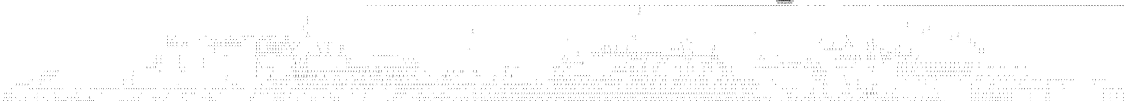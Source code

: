 # Network structure generated by ABC

digraph network {
size = "7.5,10";
center = true;
edge [dir = back];

{
  node [shape = plaintext];
  edge [style = invis];
  LevelTitle1 [label=""];
  LevelTitle2 [label=""];
  Level27 [label = ""];
  Level26 [label = ""];
  Level25 [label = ""];
  Level24 [label = ""];
  Level23 [label = ""];
  Level22 [label = ""];
  Level21 [label = ""];
  Level20 [label = ""];
  Level19 [label = ""];
  Level18 [label = ""];
  Level17 [label = ""];
  Level16 [label = ""];
  Level15 [label = ""];
  Level14 [label = ""];
  Level13 [label = ""];
  Level12 [label = ""];
  Level11 [label = ""];
  Level10 [label = ""];
  Level9 [label = ""];
  Level8 [label = ""];
  Level7 [label = ""];
  Level6 [label = ""];
  Level5 [label = ""];
  Level4 [label = ""];
  Level3 [label = ""];
  Level2 [label = ""];
  Level1 [label = ""];
  Level0 [label = ""];
  LevelTitle1 ->  LevelTitle2 ->  Level27 ->  Level26 ->  Level25 ->  Level24 ->  Level23 ->  Level22 ->  Level21 ->  Level20 ->  Level19 ->  Level18 ->  Level17 ->  Level16 ->  Level15 ->  Level14 ->  Level13 ->  Level12 ->  Level11 ->  Level10 ->  Level9 ->  Level8 ->  Level7 ->  Level6 ->  Level5 ->  Level4 ->  Level3 ->  Level2 ->  Level1 ->  Level0;
}

{
  rank = same;
  LevelTitle1;
  title1 [shape=plaintext,
          fontsize=20,
          fontname = "Times-Roman",
          label="Network structure visualized by ABC\nBenchmark \"prolog.blif\". Time was Thu Oct  8 20:46:04 2020. "
         ];
}

{
  rank = same;
  LevelTitle2;
  title2 [shape=plaintext,
          fontsize=18,
          fontname = "Times-Roman",
          label="The network contains 1656 logic nodes and 136 latches.\n"
         ];
}

{
  rank = same;
  Level27;
  Node37 [label = "I38", shape = invtriangle, color = coral, fillcolor = coral];
  Node38 [label = "I174", shape = invtriangle, color = coral, fillcolor = coral];
  Node39 [label = "I175", shape = invtriangle, color = coral, fillcolor = coral];
  Node40 [label = "I176", shape = invtriangle, color = coral, fillcolor = coral];
  Node41 [label = "I177", shape = invtriangle, color = coral, fillcolor = coral];
  Node42 [label = "I351", shape = invtriangle, color = coral, fillcolor = coral];
  Node43 [label = "I352", shape = invtriangle, color = coral, fillcolor = coral];
  Node44 [label = "I353", shape = invtriangle, color = coral, fillcolor = coral];
  Node45 [label = "I354", shape = invtriangle, color = coral, fillcolor = coral];
  Node46 [label = "I355", shape = invtriangle, color = coral, fillcolor = coral];
  Node47 [label = "I530", shape = invtriangle, color = coral, fillcolor = coral];
  Node48 [label = "I531", shape = invtriangle, color = coral, fillcolor = coral];
  Node49 [label = "I532", shape = invtriangle, color = coral, fillcolor = coral];
  Node50 [label = "I533", shape = invtriangle, color = coral, fillcolor = coral];
  Node51 [label = "I534", shape = invtriangle, color = coral, fillcolor = coral];
  Node52 [label = "I650", shape = invtriangle, color = coral, fillcolor = coral];
  Node53 [label = "I651", shape = invtriangle, color = coral, fillcolor = coral];
  Node54 [label = "I652", shape = invtriangle, color = coral, fillcolor = coral];
  Node55 [label = "I653", shape = invtriangle, color = coral, fillcolor = coral];
  Node56 [label = "I654", shape = invtriangle, color = coral, fillcolor = coral];
  Node57 [label = "I655", shape = invtriangle, color = coral, fillcolor = coral];
  Node58 [label = "I656", shape = invtriangle, color = coral, fillcolor = coral];
  Node59 [label = "I657", shape = invtriangle, color = coral, fillcolor = coral];
  Node60 [label = "I658", shape = invtriangle, color = coral, fillcolor = coral];
  Node61 [label = "I659", shape = invtriangle, color = coral, fillcolor = coral];
  Node62 [label = "I768", shape = invtriangle, color = coral, fillcolor = coral];
  Node63 [label = "I769", shape = invtriangle, color = coral, fillcolor = coral];
  Node64 [label = "I770", shape = invtriangle, color = coral, fillcolor = coral];
  Node65 [label = "I771", shape = invtriangle, color = coral, fillcolor = coral];
  Node66 [label = "I772", shape = invtriangle, color = coral, fillcolor = coral];
  Node67 [label = "I773", shape = invtriangle, color = coral, fillcolor = coral];
  Node68 [label = "I918", shape = invtriangle, color = coral, fillcolor = coral];
  Node69 [label = "I919", shape = invtriangle, color = coral, fillcolor = coral];
  Node70 [label = "I920", shape = invtriangle, color = coral, fillcolor = coral];
  Node71 [label = "I921", shape = invtriangle, color = coral, fillcolor = coral];
  Node72 [label = "I922", shape = invtriangle, color = coral, fillcolor = coral];
  Node73 [label = "I923", shape = invtriangle, color = coral, fillcolor = coral];
  Node74 [label = "I1030", shape = invtriangle, color = coral, fillcolor = coral];
  Node75 [label = "I1031", shape = invtriangle, color = coral, fillcolor = coral];
  Node76 [label = "I1032", shape = invtriangle, color = coral, fillcolor = coral];
  Node77 [label = "I1033", shape = invtriangle, color = coral, fillcolor = coral];
  Node78 [label = "I1259", shape = invtriangle, color = coral, fillcolor = coral];
  Node79 [label = "I1260", shape = invtriangle, color = coral, fillcolor = coral];
  Node80 [label = "I1261", shape = invtriangle, color = coral, fillcolor = coral];
  Node81 [label = "I1262", shape = invtriangle, color = coral, fillcolor = coral];
  Node82 [label = "I1263", shape = invtriangle, color = coral, fillcolor = coral];
  Node83 [label = "I1264", shape = invtriangle, color = coral, fillcolor = coral];
  Node84 [label = "I1265", shape = invtriangle, color = coral, fillcolor = coral];
  Node85 [label = "I1266", shape = invtriangle, color = coral, fillcolor = coral];
  Node86 [label = "I1267", shape = invtriangle, color = coral, fillcolor = coral];
  Node87 [label = "I1268", shape = invtriangle, color = coral, fillcolor = coral];
  Node88 [label = "I1269", shape = invtriangle, color = coral, fillcolor = coral];
  Node89 [label = "I1270", shape = invtriangle, color = coral, fillcolor = coral];
  Node90 [label = "I1271", shape = invtriangle, color = coral, fillcolor = coral];
  Node91 [label = "I1272", shape = invtriangle, color = coral, fillcolor = coral];
  Node92 [label = "I1273", shape = invtriangle, color = coral, fillcolor = coral];
  Node93 [label = "I1274", shape = invtriangle, color = coral, fillcolor = coral];
  Node94 [label = "I1356", shape = invtriangle, color = coral, fillcolor = coral];
  Node95 [label = "I1357", shape = invtriangle, color = coral, fillcolor = coral];
  Node96 [label = "I1358", shape = invtriangle, color = coral, fillcolor = coral];
  Node97 [label = "I1359", shape = invtriangle, color = coral, fillcolor = coral];
  Node98 [label = "I1360", shape = invtriangle, color = coral, fillcolor = coral];
  Node99 [label = "I1361", shape = invtriangle, color = coral, fillcolor = coral];
  Node100 [label = "I1362", shape = invtriangle, color = coral, fillcolor = coral];
  Node101 [label = "I1363", shape = invtriangle, color = coral, fillcolor = coral];
  Node102 [label = "I1364", shape = invtriangle, color = coral, fillcolor = coral];
  Node103 [label = "I1365", shape = invtriangle, color = coral, fillcolor = coral];
  Node104 [label = "I1366", shape = invtriangle, color = coral, fillcolor = coral];
  Node105 [label = "I1367", shape = invtriangle, color = coral, fillcolor = coral];
  Node106 [label = "I1368", shape = invtriangle, color = coral, fillcolor = coral];
  Node107 [label = "I1369", shape = invtriangle, color = coral, fillcolor = coral];
  Node108 [label = "I1370", shape = invtriangle, color = coral, fillcolor = coral];
  Node109 [label = "I1371", shape = invtriangle, color = coral, fillcolor = coral];
  Node111 [label = "I38L_in", shape = box, color = coral, fillcolor = coral];
  Node114 [label = "I39L_in", shape = box, color = coral, fillcolor = coral];
  Node117 [label = "I40L_in", shape = box, color = coral, fillcolor = coral];
  Node120 [label = "I41L_in", shape = box, color = coral, fillcolor = coral];
  Node123 [label = "I42L_in", shape = box, color = coral, fillcolor = coral];
  Node126 [label = "I43L_in", shape = box, color = coral, fillcolor = coral];
  Node129 [label = "I44L_in", shape = box, color = coral, fillcolor = coral];
  Node132 [label = "I45L_in", shape = box, color = coral, fillcolor = coral];
  Node135 [label = "I46L_in", shape = box, color = coral, fillcolor = coral];
  Node138 [label = "I47L_in", shape = box, color = coral, fillcolor = coral];
  Node141 [label = "I48L_in", shape = box, color = coral, fillcolor = coral];
  Node144 [label = "I49L_in", shape = box, color = coral, fillcolor = coral];
  Node147 [label = "I50L_in", shape = box, color = coral, fillcolor = coral];
  Node150 [label = "I51L_in", shape = box, color = coral, fillcolor = coral];
  Node153 [label = "I52L_in", shape = box, color = coral, fillcolor = coral];
  Node156 [label = "I53L_in", shape = box, color = coral, fillcolor = coral];
  Node159 [label = "I54L_in", shape = box, color = coral, fillcolor = coral];
  Node162 [label = "I55L_in", shape = box, color = coral, fillcolor = coral];
  Node165 [label = "I56L_in", shape = box, color = coral, fillcolor = coral];
  Node168 [label = "I57L_in", shape = box, color = coral, fillcolor = coral];
  Node171 [label = "I58L_in", shape = box, color = coral, fillcolor = coral];
  Node174 [label = "I59L_in", shape = box, color = coral, fillcolor = coral];
  Node177 [label = "I60L_in", shape = box, color = coral, fillcolor = coral];
  Node180 [label = "I61L_in", shape = box, color = coral, fillcolor = coral];
  Node183 [label = "I62L_in", shape = box, color = coral, fillcolor = coral];
  Node186 [label = "I63L_in", shape = box, color = coral, fillcolor = coral];
  Node189 [label = "I64L_in", shape = box, color = coral, fillcolor = coral];
  Node192 [label = "I65L_in", shape = box, color = coral, fillcolor = coral];
  Node195 [label = "I66L_in", shape = box, color = coral, fillcolor = coral];
  Node198 [label = "I67L_in", shape = box, color = coral, fillcolor = coral];
  Node201 [label = "I68L_in", shape = box, color = coral, fillcolor = coral];
  Node204 [label = "I69L_in", shape = box, color = coral, fillcolor = coral];
  Node207 [label = "I70L_in", shape = box, color = coral, fillcolor = coral];
  Node210 [label = "I71L_in", shape = box, color = coral, fillcolor = coral];
  Node213 [label = "I72L_in", shape = box, color = coral, fillcolor = coral];
  Node216 [label = "I73L_in", shape = box, color = coral, fillcolor = coral];
  Node219 [label = "I74L_in", shape = box, color = coral, fillcolor = coral];
  Node222 [label = "I75L_in", shape = box, color = coral, fillcolor = coral];
  Node225 [label = "I76L_in", shape = box, color = coral, fillcolor = coral];
  Node228 [label = "I77L_in", shape = box, color = coral, fillcolor = coral];
  Node231 [label = "I78L_in", shape = box, color = coral, fillcolor = coral];
  Node234 [label = "I79L_in", shape = box, color = coral, fillcolor = coral];
  Node237 [label = "I80L_in", shape = box, color = coral, fillcolor = coral];
  Node240 [label = "I81L_in", shape = box, color = coral, fillcolor = coral];
  Node243 [label = "I82L_in", shape = box, color = coral, fillcolor = coral];
  Node246 [label = "I83L_in", shape = box, color = coral, fillcolor = coral];
  Node249 [label = "I84L_in", shape = box, color = coral, fillcolor = coral];
  Node252 [label = "I85L_in", shape = box, color = coral, fillcolor = coral];
  Node255 [label = "I86L_in", shape = box, color = coral, fillcolor = coral];
  Node258 [label = "I87L_in", shape = box, color = coral, fillcolor = coral];
  Node261 [label = "I88L_in", shape = box, color = coral, fillcolor = coral];
  Node264 [label = "I89L_in", shape = box, color = coral, fillcolor = coral];
  Node267 [label = "I90L_in", shape = box, color = coral, fillcolor = coral];
  Node270 [label = "I91L_in", shape = box, color = coral, fillcolor = coral];
  Node273 [label = "I92L_in", shape = box, color = coral, fillcolor = coral];
  Node276 [label = "I93L_in", shape = box, color = coral, fillcolor = coral];
  Node279 [label = "I94L_in", shape = box, color = coral, fillcolor = coral];
  Node282 [label = "I95L_in", shape = box, color = coral, fillcolor = coral];
  Node285 [label = "I96L_in", shape = box, color = coral, fillcolor = coral];
  Node288 [label = "I97L_in", shape = box, color = coral, fillcolor = coral];
  Node291 [label = "I98L_in", shape = box, color = coral, fillcolor = coral];
  Node294 [label = "I99L_in", shape = box, color = coral, fillcolor = coral];
  Node297 [label = "I100L_in", shape = box, color = coral, fillcolor = coral];
  Node300 [label = "I101L_in", shape = box, color = coral, fillcolor = coral];
  Node303 [label = "I102L_in", shape = box, color = coral, fillcolor = coral];
  Node306 [label = "I103L_in", shape = box, color = coral, fillcolor = coral];
  Node309 [label = "I104L_in", shape = box, color = coral, fillcolor = coral];
  Node312 [label = "I105L_in", shape = box, color = coral, fillcolor = coral];
  Node315 [label = "I106L_in", shape = box, color = coral, fillcolor = coral];
  Node318 [label = "I107L_in", shape = box, color = coral, fillcolor = coral];
  Node321 [label = "I108L_in", shape = box, color = coral, fillcolor = coral];
  Node324 [label = "I109L_in", shape = box, color = coral, fillcolor = coral];
  Node327 [label = "I110L_in", shape = box, color = coral, fillcolor = coral];
  Node330 [label = "I111L_in", shape = box, color = coral, fillcolor = coral];
  Node333 [label = "I112L_in", shape = box, color = coral, fillcolor = coral];
  Node336 [label = "I113L_in", shape = box, color = coral, fillcolor = coral];
  Node339 [label = "I114L_in", shape = box, color = coral, fillcolor = coral];
  Node342 [label = "I115L_in", shape = box, color = coral, fillcolor = coral];
  Node345 [label = "I116L_in", shape = box, color = coral, fillcolor = coral];
  Node348 [label = "I117L_in", shape = box, color = coral, fillcolor = coral];
  Node351 [label = "I118L_in", shape = box, color = coral, fillcolor = coral];
  Node354 [label = "I119L_in", shape = box, color = coral, fillcolor = coral];
  Node357 [label = "I120L_in", shape = box, color = coral, fillcolor = coral];
  Node360 [label = "I121L_in", shape = box, color = coral, fillcolor = coral];
  Node363 [label = "I122L_in", shape = box, color = coral, fillcolor = coral];
  Node366 [label = "I123L_in", shape = box, color = coral, fillcolor = coral];
  Node369 [label = "I124L_in", shape = box, color = coral, fillcolor = coral];
  Node372 [label = "I125L_in", shape = box, color = coral, fillcolor = coral];
  Node375 [label = "I126L_in", shape = box, color = coral, fillcolor = coral];
  Node378 [label = "I127L_in", shape = box, color = coral, fillcolor = coral];
  Node381 [label = "I128L_in", shape = box, color = coral, fillcolor = coral];
  Node384 [label = "I129L_in", shape = box, color = coral, fillcolor = coral];
  Node387 [label = "I130L_in", shape = box, color = coral, fillcolor = coral];
  Node390 [label = "I131L_in", shape = box, color = coral, fillcolor = coral];
  Node393 [label = "I132L_in", shape = box, color = coral, fillcolor = coral];
  Node396 [label = "I133L_in", shape = box, color = coral, fillcolor = coral];
  Node399 [label = "I134L_in", shape = box, color = coral, fillcolor = coral];
  Node402 [label = "I135L_in", shape = box, color = coral, fillcolor = coral];
  Node405 [label = "I136L_in", shape = box, color = coral, fillcolor = coral];
  Node408 [label = "I137L_in", shape = box, color = coral, fillcolor = coral];
  Node411 [label = "I138L_in", shape = box, color = coral, fillcolor = coral];
  Node414 [label = "I139L_in", shape = box, color = coral, fillcolor = coral];
  Node417 [label = "I140L_in", shape = box, color = coral, fillcolor = coral];
  Node420 [label = "I141L_in", shape = box, color = coral, fillcolor = coral];
  Node423 [label = "I142L_in", shape = box, color = coral, fillcolor = coral];
  Node426 [label = "I143L_in", shape = box, color = coral, fillcolor = coral];
  Node429 [label = "I144L_in", shape = box, color = coral, fillcolor = coral];
  Node432 [label = "I145L_in", shape = box, color = coral, fillcolor = coral];
  Node435 [label = "I146L_in", shape = box, color = coral, fillcolor = coral];
  Node438 [label = "I147L_in", shape = box, color = coral, fillcolor = coral];
  Node441 [label = "I148L_in", shape = box, color = coral, fillcolor = coral];
  Node444 [label = "I149L_in", shape = box, color = coral, fillcolor = coral];
  Node447 [label = "I150L_in", shape = box, color = coral, fillcolor = coral];
  Node450 [label = "I151L_in", shape = box, color = coral, fillcolor = coral];
  Node453 [label = "I152L_in", shape = box, color = coral, fillcolor = coral];
  Node456 [label = "I153L_in", shape = box, color = coral, fillcolor = coral];
  Node459 [label = "I154L_in", shape = box, color = coral, fillcolor = coral];
  Node462 [label = "I155L_in", shape = box, color = coral, fillcolor = coral];
  Node465 [label = "I156L_in", shape = box, color = coral, fillcolor = coral];
  Node468 [label = "I157L_in", shape = box, color = coral, fillcolor = coral];
  Node471 [label = "I158L_in", shape = box, color = coral, fillcolor = coral];
  Node474 [label = "I159L_in", shape = box, color = coral, fillcolor = coral];
  Node477 [label = "I160L_in", shape = box, color = coral, fillcolor = coral];
  Node480 [label = "I161L_in", shape = box, color = coral, fillcolor = coral];
  Node483 [label = "I162L_in", shape = box, color = coral, fillcolor = coral];
  Node486 [label = "I163L_in", shape = box, color = coral, fillcolor = coral];
  Node489 [label = "I164L_in", shape = box, color = coral, fillcolor = coral];
  Node492 [label = "I165L_in", shape = box, color = coral, fillcolor = coral];
  Node495 [label = "I166L_in", shape = box, color = coral, fillcolor = coral];
  Node498 [label = "I167L_in", shape = box, color = coral, fillcolor = coral];
  Node501 [label = "I168L_in", shape = box, color = coral, fillcolor = coral];
  Node504 [label = "I169L_in", shape = box, color = coral, fillcolor = coral];
  Node507 [label = "I170L_in", shape = box, color = coral, fillcolor = coral];
  Node510 [label = "I171L_in", shape = box, color = coral, fillcolor = coral];
  Node513 [label = "I172L_in", shape = box, color = coral, fillcolor = coral];
  Node516 [label = "I173L_in", shape = box, color = coral, fillcolor = coral];
}

{
  rank = same;
  Level26;
  Node615 [label = "615\n1- 1\n-1 1", shape = ellipse];
}

{
  rank = same;
  Level25;
  Node2118 [label = "2118\n11 1", shape = ellipse];
}

{
  rank = same;
  Level24;
  Node2117 [label = "2117\n1- 1\n-1 1", shape = ellipse];
}

{
  rank = same;
  Level23;
  Node2116 [label = "2116\n11 1", shape = ellipse];
}

{
  rank = same;
  Level22;
  Node2115 [label = "2115\n1- 1\n-1 1", shape = ellipse];
}

{
  rank = same;
  Level21;
  Node594 [label = "594\n1- 1\n-1 1", shape = ellipse];
  Node2114 [label = "2114\n11 1", shape = ellipse];
}

{
  rank = same;
  Level20;
  Node596 [label = "596\n1- 1\n-1 1", shape = ellipse];
  Node2111 [label = "2111\n11 1", shape = ellipse];
  Node2113 [label = "2113\n1- 1\n-1 1", shape = ellipse];
}

{
  rank = same;
  Level19;
  Node598 [label = "598\n1- 1\n-1 1", shape = ellipse];
  Node2108 [label = "2108\n1- 1\n-1 1", shape = ellipse];
  Node2109 [label = "2109\n11 1", shape = ellipse];
  Node2112 [label = "2112\n11 1", shape = ellipse];
}

{
  rank = same;
  Level18;
  Node600 [label = "600\n1- 1\n-1 1", shape = ellipse];
  Node2103 [label = "2103\n1- 1\n-1 1", shape = ellipse];
  Node2104 [label = "2104\n11 1", shape = ellipse];
  Node2105 [label = "2105\n11 1", shape = ellipse];
  Node2110 [label = "2110\n1- 1\n-1 1", shape = ellipse];
}

{
  rank = same;
  Level17;
  Node574 [label = "574\n0 1", shape = ellipse];
  Node575 [label = "575\n0 1", shape = ellipse];
  Node576 [label = "576\n0 1", shape = ellipse];
  Node577 [label = "577\n0 1", shape = ellipse];
  Node578 [label = "578\n0 1", shape = ellipse];
  Node579 [label = "579\n0 1", shape = ellipse];
  Node580 [label = "580\n0 1", shape = ellipse];
  Node581 [label = "581\n0 1", shape = ellipse];
  Node582 [label = "582\n0 1", shape = ellipse];
  Node583 [label = "583\n0 1", shape = ellipse];
  Node584 [label = "584\n0 1", shape = ellipse];
  Node585 [label = "585\n0 1", shape = ellipse];
  Node586 [label = "586\n0 1", shape = ellipse];
  Node587 [label = "587\n0 1", shape = ellipse];
  Node588 [label = "588\n0 1", shape = ellipse];
  Node589 [label = "589\n0 1", shape = ellipse];
  Node602 [label = "602\n1- 1\n-1 1", shape = ellipse];
  Node2093 [label = "2093\n1- 1\n-1 1", shape = ellipse];
  Node2094 [label = "2094\n11 1", shape = ellipse];
  Node2099 [label = "2099\n1- 1\n-1 1", shape = ellipse];
  Node2100 [label = "2100\n11 1", shape = ellipse];
  Node2106 [label = "2106\n11 1", shape = ellipse];
  Node2107 [label = "2107\n11 1", shape = ellipse];
}

{
  rank = same;
  Level16;
  Node604 [label = "604\n1- 1\n-1 1", shape = ellipse];
  Node2042 [label = "2042\n0 1", shape = ellipse];
  Node2043 [label = "2043\n0 1", shape = ellipse];
  Node2044 [label = "2044\n0 1", shape = ellipse];
  Node2045 [label = "2045\n0 1", shape = ellipse];
  Node2046 [label = "2046\n0 1", shape = ellipse];
  Node2047 [label = "2047\n0 1", shape = ellipse];
  Node2048 [label = "2048\n0 1", shape = ellipse];
  Node2049 [label = "2049\n0 1", shape = ellipse];
  Node2050 [label = "2050\n0 1", shape = ellipse];
  Node2051 [label = "2051\n0 1", shape = ellipse];
  Node2052 [label = "2052\n0 1", shape = ellipse];
  Node2053 [label = "2053\n0 1", shape = ellipse];
  Node2054 [label = "2054\n0 1", shape = ellipse];
  Node2055 [label = "2055\n0 1", shape = ellipse];
  Node2056 [label = "2056\n0 1", shape = ellipse];
  Node2057 [label = "2057\n0 1", shape = ellipse];
  Node2082 [label = "2082\n1- 1\n-1 1", shape = ellipse];
  Node2083 [label = "2083\n11 1", shape = ellipse];
  Node2088 [label = "2088\n1- 1\n-1 1", shape = ellipse];
  Node2089 [label = "2089\n11 1", shape = ellipse];
  Node2098 [label = "2098\n11 1", shape = ellipse];
  Node2101 [label = "2101\n1- 1\n-1 1", shape = ellipse];
  Node2102 [label = "2102\n1- 1\n-1 1", shape = ellipse];
}

{
  rank = same;
  Level15;
  Node558 [label = "558\n0 1", shape = ellipse];
  Node559 [label = "559\n0 1", shape = ellipse];
  Node560 [label = "560\n0 1", shape = ellipse];
  Node561 [label = "561\n0 1", shape = ellipse];
  Node562 [label = "562\n0 1", shape = ellipse];
  Node563 [label = "563\n0 1", shape = ellipse];
  Node564 [label = "564\n0 1", shape = ellipse];
  Node565 [label = "565\n0 1", shape = ellipse];
  Node566 [label = "566\n0 1", shape = ellipse];
  Node567 [label = "567\n0 1", shape = ellipse];
  Node568 [label = "568\n0 1", shape = ellipse];
  Node569 [label = "569\n0 1", shape = ellipse];
  Node570 [label = "570\n0 1", shape = ellipse];
  Node571 [label = "571\n0 1", shape = ellipse];
  Node572 [label = "572\n0 1", shape = ellipse];
  Node573 [label = "573\n0 1", shape = ellipse];
  Node606 [label = "606\n1- 1\n-1 1", shape = ellipse];
  Node2009 [label = "2009\n1- 1\n-1 1", shape = ellipse];
  Node2010 [label = "2010\n1- 1\n-1 1", shape = ellipse];
  Node2011 [label = "2011\n1- 1\n-1 1", shape = ellipse];
  Node2012 [label = "2012\n1- 1\n-1 1", shape = ellipse];
  Node2013 [label = "2013\n1- 1\n-1 1", shape = ellipse];
  Node2014 [label = "2014\n1- 1\n-1 1", shape = ellipse];
  Node2015 [label = "2015\n1- 1\n-1 1", shape = ellipse];
  Node2016 [label = "2016\n1- 1\n-1 1", shape = ellipse];
  Node2017 [label = "2017\n1- 1\n-1 1", shape = ellipse];
  Node2018 [label = "2018\n1- 1\n-1 1", shape = ellipse];
  Node2019 [label = "2019\n1- 1\n-1 1", shape = ellipse];
  Node2020 [label = "2020\n1- 1\n-1 1", shape = ellipse];
  Node2021 [label = "2021\n1- 1\n-1 1", shape = ellipse];
  Node2022 [label = "2022\n1- 1\n-1 1", shape = ellipse];
  Node2023 [label = "2023\n1- 1\n-1 1", shape = ellipse];
  Node2024 [label = "2024\n1- 1\n-1 1", shape = ellipse];
  Node2071 [label = "2071\n1- 1\n-1 1", shape = ellipse];
  Node2072 [label = "2072\n11 1", shape = ellipse];
  Node2077 [label = "2077\n1- 1\n-1 1", shape = ellipse];
  Node2078 [label = "2078\n11 1", shape = ellipse];
  Node2086 [label = "2086\n11 1", shape = ellipse];
  Node2091 [label = "2091\n11 1", shape = ellipse];
  Node2092 [label = "2092\n11 1", shape = ellipse];
  Node2096 [label = "2096\n0 1", shape = ellipse];
  Node2097 [label = "2097\n11 1", shape = ellipse];
}

{
  rank = same;
  Level14;
  Node608 [label = "608\n1- 1\n-1 1", shape = ellipse];
  Node617 [label = "617\n1- 1\n-1 1", shape = ellipse];
  Node619 [label = "619\n1- 1\n-1 1", shape = ellipse];
  Node621 [label = "621\n1- 1\n-1 1", shape = ellipse];
  Node623 [label = "623\n1- 1\n-1 1", shape = ellipse];
  Node1954 [label = "1954\n0 1", shape = ellipse];
  Node1955 [label = "1955\n0 1", shape = ellipse];
  Node1956 [label = "1956\n0 1", shape = ellipse];
  Node1957 [label = "1957\n0 1", shape = ellipse];
  Node1958 [label = "1958\n0 1", shape = ellipse];
  Node1959 [label = "1959\n0 1", shape = ellipse];
  Node1960 [label = "1960\n0 1", shape = ellipse];
  Node1961 [label = "1961\n0 1", shape = ellipse];
  Node1962 [label = "1962\n0 1", shape = ellipse];
  Node1963 [label = "1963\n0 1", shape = ellipse];
  Node1964 [label = "1964\n0 1", shape = ellipse];
  Node1965 [label = "1965\n0 1", shape = ellipse];
  Node1966 [label = "1966\n0 1", shape = ellipse];
  Node1967 [label = "1967\n0 1", shape = ellipse];
  Node1968 [label = "1968\n0 1", shape = ellipse];
  Node1969 [label = "1969\n0 1", shape = ellipse];
  Node1970 [label = "1970\n11 1", shape = ellipse];
  Node1971 [label = "1971\n11 1", shape = ellipse];
  Node1972 [label = "1972\n11 1", shape = ellipse];
  Node1973 [label = "1973\n11 1", shape = ellipse];
  Node1974 [label = "1974\n11 1", shape = ellipse];
  Node1975 [label = "1975\n11 1", shape = ellipse];
  Node1976 [label = "1976\n11 1", shape = ellipse];
  Node1977 [label = "1977\n11 1", shape = ellipse];
  Node1978 [label = "1978\n11 1", shape = ellipse];
  Node1979 [label = "1979\n11 1", shape = ellipse];
  Node1980 [label = "1980\n11 1", shape = ellipse];
  Node1981 [label = "1981\n11 1", shape = ellipse];
  Node1982 [label = "1982\n11 1", shape = ellipse];
  Node1983 [label = "1983\n11 1", shape = ellipse];
  Node1984 [label = "1984\n11 1", shape = ellipse];
  Node1985 [label = "1985\n11 1", shape = ellipse];
  Node2060 [label = "2060\n1- 1\n-1 1", shape = ellipse];
  Node2061 [label = "2061\n11 1", shape = ellipse];
  Node2066 [label = "2066\n1- 1\n-1 1", shape = ellipse];
  Node2067 [label = "2067\n11 1", shape = ellipse];
  Node2075 [label = "2075\n11 1", shape = ellipse];
  Node2080 [label = "2080\n1- 1\n-1 1", shape = ellipse];
  Node2081 [label = "2081\n1- 1\n-1 1", shape = ellipse];
  Node2084 [label = "2084\n0 1", shape = ellipse];
  Node2087 [label = "2087\n11 1", shape = ellipse];
  Node2090 [label = "2090\n11 1", shape = ellipse];
}

{
  rank = same;
  Level13;
  Node591 [label = "591\n1- 1\n-1 1", shape = ellipse];
  Node593 [label = "593\n1- 1\n-1 1", shape = ellipse];
  Node595 [label = "595\n1- 1\n-1 1", shape = ellipse];
  Node597 [label = "597\n1- 1\n-1 1", shape = ellipse];
  Node599 [label = "599\n1- 1\n-1 1", shape = ellipse];
  Node601 [label = "601\n1- 1\n-1 1", shape = ellipse];
  Node603 [label = "603\n1- 1\n-1 1", shape = ellipse];
  Node605 [label = "605\n1- 1\n-1 1", shape = ellipse];
  Node607 [label = "607\n1- 1\n-1 1", shape = ellipse];
  Node609 [label = "609\n1- 1\n-1 1", shape = ellipse];
  Node610 [label = "610\n1- 1\n-1 1", shape = ellipse];
  Node611 [label = "611\n1- 1\n-1 1", shape = ellipse];
  Node613 [label = "613\n1- 1\n-1 1", shape = ellipse];
  Node668 [label = "668\n1- 1\n-1 1", shape = ellipse];
  Node1898 [label = "1898\n1- 1\n-1 1", shape = ellipse];
  Node1899 [label = "1899\n1- 1\n-1 1", shape = ellipse];
  Node1900 [label = "1900\n1- 1\n-1 1", shape = ellipse];
  Node1901 [label = "1901\n1- 1\n-1 1", shape = ellipse];
  Node1902 [label = "1902\n1- 1\n-1 1", shape = ellipse];
  Node1903 [label = "1903\n1- 1\n-1 1", shape = ellipse];
  Node1904 [label = "1904\n1- 1\n-1 1", shape = ellipse];
  Node1905 [label = "1905\n1- 1\n-1 1", shape = ellipse];
  Node1906 [label = "1906\n1- 1\n-1 1", shape = ellipse];
  Node1907 [label = "1907\n1- 1\n-1 1", shape = ellipse];
  Node1908 [label = "1908\n1- 1\n-1 1", shape = ellipse];
  Node1909 [label = "1909\n1- 1\n-1 1", shape = ellipse];
  Node1910 [label = "1910\n1- 1\n-1 1", shape = ellipse];
  Node1911 [label = "1911\n1- 1\n-1 1", shape = ellipse];
  Node1912 [label = "1912\n1- 1\n-1 1", shape = ellipse];
  Node1913 [label = "1913\n1- 1\n-1 1", shape = ellipse];
  Node1941 [label = "1941\n11 1", shape = ellipse];
  Node2005 [label = "2005\n11 1", shape = ellipse];
  Node2006 [label = "2006\n11 1", shape = ellipse];
  Node2007 [label = "2007\n11 1", shape = ellipse];
  Node2033 [label = "2033\n1- 1\n-1 1", shape = ellipse];
  Node2034 [label = "2034\n11 1", shape = ellipse];
  Node2039 [label = "2039\n1- 1\n-1 1", shape = ellipse];
  Node2040 [label = "2040\n11 1", shape = ellipse];
  Node2064 [label = "2064\n11 1", shape = ellipse];
  Node2069 [label = "2069\n11 1", shape = ellipse];
  Node2070 [label = "2070\n11 1", shape = ellipse];
  Node2073 [label = "2073\n0 1", shape = ellipse];
  Node2076 [label = "2076\n11 1", shape = ellipse];
  Node2079 [label = "2079\n11 1", shape = ellipse];
}

{
  rank = same;
  Level12;
  Node612 [label = "612\n1- 1\n-1 1", shape = ellipse];
  Node669 [label = "669\n1- 1\n-1 1", shape = ellipse];
  Node1816 [label = "1816\n11 1", shape = ellipse];
  Node1817 [label = "1817\n11 1", shape = ellipse];
  Node1818 [label = "1818\n11 1", shape = ellipse];
  Node1819 [label = "1819\n11 1", shape = ellipse];
  Node1820 [label = "1820\n11 1", shape = ellipse];
  Node1821 [label = "1821\n11 1", shape = ellipse];
  Node1822 [label = "1822\n11 1", shape = ellipse];
  Node1823 [label = "1823\n11 1", shape = ellipse];
  Node1824 [label = "1824\n11 1", shape = ellipse];
  Node1825 [label = "1825\n11 1", shape = ellipse];
  Node1826 [label = "1826\n11 1", shape = ellipse];
  Node1827 [label = "1827\n11 1", shape = ellipse];
  Node1828 [label = "1828\n11 1", shape = ellipse];
  Node1829 [label = "1829\n11 1", shape = ellipse];
  Node1830 [label = "1830\n11 1", shape = ellipse];
  Node1831 [label = "1831\n11 1", shape = ellipse];
  Node1870 [label = "1870\n1- 1\n-1 1", shape = ellipse];
  Node1896 [label = "1896\n11 1", shape = ellipse];
  Node1897 [label = "1897\n11 1", shape = ellipse];
  Node1933 [label = "1933\n11 1", shape = ellipse];
  Node1934 [label = "1934\n11 1", shape = ellipse];
  Node1935 [label = "1935\n1- 1\n-1 1", shape = ellipse];
  Node1936 [label = "1936\n11 1", shape = ellipse];
  Node1937 [label = "1937\n1- 1\n-1 1", shape = ellipse];
  Node1938 [label = "1938\n11 1", shape = ellipse];
  Node1939 [label = "1939\n1- 1\n-1 1", shape = ellipse];
  Node1940 [label = "1940\n11 1", shape = ellipse];
  Node1942 [label = "1942\n11 1", shape = ellipse];
  Node1943 [label = "1943\n11 1", shape = ellipse];
  Node1945 [label = "1945\n11 1", shape = ellipse];
  Node1946 [label = "1946\n11 1", shape = ellipse];
  Node1947 [label = "1947\n11 1", shape = ellipse];
  Node1948 [label = "1948\n11 1", shape = ellipse];
  Node1949 [label = "1949\n11 1", shape = ellipse];
  Node1950 [label = "1950\n11 1", shape = ellipse];
  Node1951 [label = "1951\n11 1", shape = ellipse];
  Node1952 [label = "1952\n11 1", shape = ellipse];
  Node1953 [label = "1953\n11 1", shape = ellipse];
  Node1996 [label = "1996\n1- 1\n-1 1", shape = ellipse];
  Node1997 [label = "1997\n11 1", shape = ellipse];
  Node2002 [label = "2002\n1- 1\n-1 1", shape = ellipse];
  Node2003 [label = "2003\n11 1", shape = ellipse];
  Node2008 [label = "2008\n11 1", shape = ellipse];
  Node2037 [label = "2037\n11 1", shape = ellipse];
  Node2058 [label = "2058\n0 1", shape = ellipse];
  Node2059 [label = "2059\n0 1", shape = ellipse];
  Node2062 [label = "2062\n0 1", shape = ellipse];
  Node2065 [label = "2065\n11 1", shape = ellipse];
  Node2068 [label = "2068\n11 1", shape = ellipse];
}

{
  rank = same;
  Level11;
  Node554 [label = "554\n0 1", shape = ellipse];
  Node555 [label = "555\n0 1", shape = ellipse];
  Node556 [label = "556\n0 1", shape = ellipse];
  Node557 [label = "557\n0 1", shape = ellipse];
  Node614 [label = "614\n1- 1\n-1 1", shape = ellipse];
  Node616 [label = "616\n1- 1\n-1 1", shape = ellipse];
  Node618 [label = "618\n1- 1\n-1 1", shape = ellipse];
  Node620 [label = "620\n1- 1\n-1 1", shape = ellipse];
  Node622 [label = "622\n1- 1\n-1 1", shape = ellipse];
  Node624 [label = "624\n1- 1\n-1 1", shape = ellipse];
  Node665 [label = "665\n1- 1\n-1 1", shape = ellipse];
  Node666 [label = "666\n1- 1\n-1 1", shape = ellipse];
  Node1734 [label = "1734\n0 1", shape = ellipse];
  Node1735 [label = "1735\n11 1", shape = ellipse];
  Node1736 [label = "1736\n0 1", shape = ellipse];
  Node1737 [label = "1737\n11 1", shape = ellipse];
  Node1738 [label = "1738\n0 1", shape = ellipse];
  Node1739 [label = "1739\n11 1", shape = ellipse];
  Node1740 [label = "1740\n0 1", shape = ellipse];
  Node1741 [label = "1741\n11 1", shape = ellipse];
  Node1742 [label = "1742\n0 1", shape = ellipse];
  Node1743 [label = "1743\n11 1", shape = ellipse];
  Node1744 [label = "1744\n0 1", shape = ellipse];
  Node1745 [label = "1745\n11 1", shape = ellipse];
  Node1746 [label = "1746\n0 1", shape = ellipse];
  Node1747 [label = "1747\n11 1", shape = ellipse];
  Node1748 [label = "1748\n0 1", shape = ellipse];
  Node1749 [label = "1749\n11 1", shape = ellipse];
  Node1750 [label = "1750\n0 1", shape = ellipse];
  Node1751 [label = "1751\n11 1", shape = ellipse];
  Node1752 [label = "1752\n0 1", shape = ellipse];
  Node1753 [label = "1753\n11 1", shape = ellipse];
  Node1754 [label = "1754\n0 1", shape = ellipse];
  Node1755 [label = "1755\n11 1", shape = ellipse];
  Node1756 [label = "1756\n0 1", shape = ellipse];
  Node1757 [label = "1757\n11 1", shape = ellipse];
  Node1758 [label = "1758\n0 1", shape = ellipse];
  Node1759 [label = "1759\n11 1", shape = ellipse];
  Node1760 [label = "1760\n0 1", shape = ellipse];
  Node1761 [label = "1761\n11 1", shape = ellipse];
  Node1762 [label = "1762\n0 1", shape = ellipse];
  Node1763 [label = "1763\n11 1", shape = ellipse];
  Node1764 [label = "1764\n0 1", shape = ellipse];
  Node1765 [label = "1765\n11 1", shape = ellipse];
  Node1806 [label = "1806\n11 1", shape = ellipse];
  Node1814 [label = "1814\n1- 1\n-1 1", shape = ellipse];
  Node1815 [label = "1815\n1- 1\n-1 1", shape = ellipse];
  Node1832 [label = "1832\n11 1", shape = ellipse];
  Node1865 [label = "1865\n0 1", shape = ellipse];
  Node1866 [label = "1866\n0 1", shape = ellipse];
  Node1867 [label = "1867\n0 1", shape = ellipse];
  Node1868 [label = "1868\n0 1", shape = ellipse];
  Node1869 [label = "1869\n0 1", shape = ellipse];
  Node1871 [label = "1871\n11 1", shape = ellipse];
  Node1872 [label = "1872\n11 1", shape = ellipse];
  Node1873 [label = "1873\n11 1", shape = ellipse];
  Node1874 [label = "1874\n0 1", shape = ellipse];
  Node1875 [label = "1875\n11 1", shape = ellipse];
  Node1876 [label = "1876\n0 1", shape = ellipse];
  Node1877 [label = "1877\n0 1", shape = ellipse];
  Node1878 [label = "1878\n11 1", shape = ellipse];
  Node1879 [label = "1879\n0 1", shape = ellipse];
  Node1880 [label = "1880\n11 1", shape = ellipse];
  Node1882 [label = "1882\n0 1", shape = ellipse];
  Node1883 [label = "1883\n11 1", shape = ellipse];
  Node1884 [label = "1884\n0 1", shape = ellipse];
  Node1885 [label = "1885\n11 1", shape = ellipse];
  Node1886 [label = "1886\n0 1", shape = ellipse];
  Node1887 [label = "1887\n11 1", shape = ellipse];
  Node1888 [label = "1888\n0 1", shape = ellipse];
  Node1889 [label = "1889\n11 1", shape = ellipse];
  Node1890 [label = "1890\n0 1", shape = ellipse];
  Node1891 [label = "1891\n11 1", shape = ellipse];
  Node1892 [label = "1892\n0 1", shape = ellipse];
  Node1893 [label = "1893\n11 1", shape = ellipse];
  Node1894 [label = "1894\n0 1", shape = ellipse];
  Node1895 [label = "1895\n11 1", shape = ellipse];
  Node1924 [label = "1924\n1- 1\n-1 1", shape = ellipse];
  Node1925 [label = "1925\n11 1", shape = ellipse];
  Node1930 [label = "1930\n1- 1\n-1 1", shape = ellipse];
  Node1931 [label = "1931\n11 1", shape = ellipse];
  Node1944 [label = "1944\n1- 1\n-1 1", shape = ellipse];
  Node2000 [label = "2000\n11 1", shape = ellipse];
  Node2025 [label = "2025\n1- 1\n-1 1", shape = ellipse];
  Node2026 [label = "2026\n1- 1\n-1 1", shape = ellipse];
  Node2027 [label = "2027\n0 1", shape = ellipse];
  Node2028 [label = "2028\n1- 1\n-1 1", shape = ellipse];
  Node2029 [label = "2029\n1- 1\n-1 1", shape = ellipse];
  Node2030 [label = "2030\n1- 1\n-1 1", shape = ellipse];
  Node2031 [label = "2031\n0 1", shape = ellipse];
  Node2032 [label = "2032\n1- 1\n-1 1", shape = ellipse];
  Node2035 [label = "2035\n0 1", shape = ellipse];
  Node2038 [label = "2038\n11 1", shape = ellipse];
  Node2041 [label = "2041\n11 1", shape = ellipse];
}

{
  rank = same;
  Level10;
  Node549 [label = "549\n0 1", shape = ellipse];
  Node550 [label = "550\n0 1", shape = ellipse];
  Node590 [label = "590\n1- 1\n-1 1", shape = ellipse];
  Node662 [label = "662\n1- 1\n-1 1", shape = ellipse];
  Node664 [label = "664\n1- 1\n-1 1", shape = ellipse];
  Node667 [label = "667\n1- 1\n-1 1", shape = ellipse];
  Node1573 [label = "1573\n1- 1\n-1 1", shape = ellipse];
  Node1626 [label = "1626\n0 1", shape = ellipse];
  Node1726 [label = "1726\n11 1", shape = ellipse];
  Node1729 [label = "1729\n11 1", shape = ellipse];
  Node1730 [label = "1730\n0 1", shape = ellipse];
  Node1731 [label = "1731\n0 1", shape = ellipse];
  Node1732 [label = "1732\n0 1", shape = ellipse];
  Node1733 [label = "1733\n0 1", shape = ellipse];
  Node1766 [label = "1766\n0 1", shape = ellipse];
  Node1767 [label = "1767\n11 1", shape = ellipse];
  Node1802 [label = "1802\n0 1", shape = ellipse];
  Node1803 [label = "1803\n1- 1\n-1 1", shape = ellipse];
  Node1804 [label = "1804\n1- 1\n-1 1", shape = ellipse];
  Node1805 [label = "1805\n1- 1\n-1 1", shape = ellipse];
  Node1808 [label = "1808\n1- 1\n-1 1", shape = ellipse];
  Node1809 [label = "1809\n1- 1\n-1 1", shape = ellipse];
  Node1811 [label = "1811\n11 1", shape = ellipse];
  Node1813 [label = "1813\n11 1", shape = ellipse];
  Node1851 [label = "1851\n1- 1\n-1 1", shape = ellipse];
  Node1852 [label = "1852\n11 1", shape = ellipse];
  Node1853 [label = "1853\n11 1", shape = ellipse];
  Node1854 [label = "1854\n11 1", shape = ellipse];
  Node1855 [label = "1855\n11 1", shape = ellipse];
  Node1856 [label = "1856\n11 1", shape = ellipse];
  Node1857 [label = "1857\n11 1", shape = ellipse];
  Node1862 [label = "1862\n1- 1\n-1 1", shape = ellipse];
  Node1863 [label = "1863\n11 1", shape = ellipse];
  Node1881 [label = "1881\n11 1", shape = ellipse];
  Node1928 [label = "1928\n11 1", shape = ellipse];
  Node1986 [label = "1986\n11 1", shape = ellipse];
  Node1987 [label = "1987\n11 1", shape = ellipse];
  Node1988 [label = "1988\n1- 1\n-1 1", shape = ellipse];
  Node1989 [label = "1989\n1- 1\n-1 1", shape = ellipse];
  Node1990 [label = "1990\n11 1", shape = ellipse];
  Node1991 [label = "1991\n11 1", shape = ellipse];
  Node1992 [label = "1992\n11 1", shape = ellipse];
  Node1993 [label = "1993\n1- 1\n-1 1", shape = ellipse];
  Node1994 [label = "1994\n1- 1\n-1 1", shape = ellipse];
  Node1995 [label = "1995\n11 1", shape = ellipse];
  Node1998 [label = "1998\n0 1", shape = ellipse];
  Node2001 [label = "2001\n11 1", shape = ellipse];
  Node2004 [label = "2004\n11 1", shape = ellipse];
}

{
  rank = same;
  Level9;
  Node548 [label = "548\n0 1", shape = ellipse];
  Node633 [label = "633\n1- 1\n-1 1", shape = ellipse];
  Node634 [label = "634\n1- 1\n-1 1", shape = ellipse];
  Node661 [label = "661\n1- 1\n-1 1", shape = ellipse];
  Node1571 [label = "1571\n11 1", shape = ellipse];
  Node1620 [label = "1620\n0 1", shape = ellipse];
  Node1621 [label = "1621\n0 1", shape = ellipse];
  Node1622 [label = "1622\n11 1", shape = ellipse];
  Node1623 [label = "1623\n11 1", shape = ellipse];
  Node1624 [label = "1624\n00 1", shape = ellipse];
  Node1625 [label = "1625\n0 1", shape = ellipse];
  Node1627 [label = "1627\n0 1", shape = ellipse];
  Node1655 [label = "1655\n11 1", shape = ellipse];
  Node1656 [label = "1656\n11 1", shape = ellipse];
  Node1657 [label = "1657\n11 1", shape = ellipse];
  Node1658 [label = "1658\n11 1", shape = ellipse];
  Node1659 [label = "1659\n11 1", shape = ellipse];
  Node1660 [label = "1660\n11 1", shape = ellipse];
  Node1661 [label = "1661\n11 1", shape = ellipse];
  Node1662 [label = "1662\n11 1", shape = ellipse];
  Node1663 [label = "1663\n11 1", shape = ellipse];
  Node1664 [label = "1664\n11 1", shape = ellipse];
  Node1665 [label = "1665\n11 1", shape = ellipse];
  Node1666 [label = "1666\n11 1", shape = ellipse];
  Node1667 [label = "1667\n11 1", shape = ellipse];
  Node1668 [label = "1668\n11 1", shape = ellipse];
  Node1669 [label = "1669\n11 1", shape = ellipse];
  Node1670 [label = "1670\n11 1", shape = ellipse];
  Node1706 [label = "1706\n11 1", shape = ellipse];
  Node1707 [label = "1707\n11 1", shape = ellipse];
  Node1708 [label = "1708\n11 1", shape = ellipse];
  Node1709 [label = "1709\n1- 1\n-1 1", shape = ellipse];
  Node1710 [label = "1710\n11 1", shape = ellipse];
  Node1711 [label = "1711\n11 1", shape = ellipse];
  Node1712 [label = "1712\n11 1", shape = ellipse];
  Node1718 [label = "1718\n1- 1\n-1 1", shape = ellipse];
  Node1722 [label = "1722\n1--- 1\n-1-- 1\n--1- 1\n---1 1", shape = ellipse];
  Node1723 [label = "1723\n11 1", shape = ellipse];
  Node1724 [label = "1724\n111 1", shape = ellipse];
  Node1727 [label = "1727\n111 1", shape = ellipse];
  Node1768 [label = "1768\n11 1", shape = ellipse];
  Node1787 [label = "1787\n1- 1\n-1 1", shape = ellipse];
  Node1788 [label = "1788\n1- 1\n-1 1", shape = ellipse];
  Node1789 [label = "1789\n1- 1\n-1 1", shape = ellipse];
  Node1790 [label = "1790\n1- 1\n-1 1", shape = ellipse];
  Node1791 [label = "1791\n1- 1\n-1 1", shape = ellipse];
  Node1792 [label = "1792\n1- 1\n-1 1", shape = ellipse];
  Node1797 [label = "1797\n1- 1\n-1 1", shape = ellipse];
  Node1798 [label = "1798\n11 1", shape = ellipse];
  Node1800 [label = "1800\n11 1", shape = ellipse];
  Node1801 [label = "1801\n0 1", shape = ellipse];
  Node1807 [label = "1807\n0--- 1\n-0-- 1\n--0- 1\n---0 1", shape = ellipse];
  Node1810 [label = "1810\n0- 1\n-0 1", shape = ellipse];
  Node1812 [label = "1812\n11 1", shape = ellipse];
  Node1860 [label = "1860\n11 1", shape = ellipse];
  Node1914 [label = "1914\n0 1", shape = ellipse];
  Node1915 [label = "1915\n0 1", shape = ellipse];
  Node1916 [label = "1916\n11 1", shape = ellipse];
  Node1917 [label = "1917\n11 1", shape = ellipse];
  Node1918 [label = "1918\n0 1", shape = ellipse];
  Node1919 [label = "1919\n0 1", shape = ellipse];
  Node1920 [label = "1920\n0 1", shape = ellipse];
  Node1921 [label = "1921\n11 1", shape = ellipse];
  Node1922 [label = "1922\n11 1", shape = ellipse];
  Node1923 [label = "1923\n0 1", shape = ellipse];
  Node1926 [label = "1926\n0 1", shape = ellipse];
  Node1929 [label = "1929\n11 1", shape = ellipse];
  Node1932 [label = "1932\n11 1", shape = ellipse];
}

{
  rank = same;
  Level8;
  Node542 [label = "542\n0 1", shape = ellipse];
  Node543 [label = "543\n0 1", shape = ellipse];
  Node544 [label = "544\n0 1", shape = ellipse];
  Node545 [label = "545\n1111 1", shape = ellipse];
  Node546 [label = "546\n1111 1", shape = ellipse];
  Node551 [label = "551\n11 1", shape = ellipse];
  Node552 [label = "552\n11 1", shape = ellipse];
  Node553 [label = "553\n1- 1\n-1 1", shape = ellipse];
  Node592 [label = "592\n1- 1\n-1 1", shape = ellipse];
  Node625 [label = "625\n1- 1\n-1 1", shape = ellipse];
  Node626 [label = "626\n1- 1\n-1 1", shape = ellipse];
  Node627 [label = "627\n1- 1\n-1 1", shape = ellipse];
  Node628 [label = "628\n1- 1\n-1 1", shape = ellipse];
  Node629 [label = "629\n1- 1\n-1 1", shape = ellipse];
  Node630 [label = "630\n1- 1\n-1 1", shape = ellipse];
  Node631 [label = "631\n1- 1\n-1 1", shape = ellipse];
  Node632 [label = "632\n1- 1\n-1 1", shape = ellipse];
  Node660 [label = "660\n1- 1\n-1 1", shape = ellipse];
  Node1454 [label = "1454\n1- 1\n-1 1", shape = ellipse];
  Node1455 [label = "1455\n1- 1\n-1 1", shape = ellipse];
  Node1458 [label = "1458\n1- 1\n-1 1", shape = ellipse];
  Node1461 [label = "1461\n1- 1\n-1 1", shape = ellipse];
  Node1462 [label = "1462\n1- 1\n-1 1", shape = ellipse];
  Node1472 [label = "1472\n1- 1\n-1 1", shape = ellipse];
  Node1524 [label = "1524\n0 1", shape = ellipse];
  Node1525 [label = "1525\n0 1", shape = ellipse];
  Node1526 [label = "1526\n0 1", shape = ellipse];
  Node1527 [label = "1527\n0 1", shape = ellipse];
  Node1528 [label = "1528\n0 1", shape = ellipse];
  Node1529 [label = "1529\n0 1", shape = ellipse];
  Node1530 [label = "1530\n0 1", shape = ellipse];
  Node1531 [label = "1531\n0 1", shape = ellipse];
  Node1532 [label = "1532\n0 1", shape = ellipse];
  Node1533 [label = "1533\n0 1", shape = ellipse];
  Node1534 [label = "1534\n0 1", shape = ellipse];
  Node1535 [label = "1535\n0 1", shape = ellipse];
  Node1536 [label = "1536\n0 1", shape = ellipse];
  Node1537 [label = "1537\n0 1", shape = ellipse];
  Node1538 [label = "1538\n0 1", shape = ellipse];
  Node1539 [label = "1539\n0 1", shape = ellipse];
  Node1569 [label = "1569\n0 1", shape = ellipse];
  Node1572 [label = "1572\n11 1", shape = ellipse];
  Node1574 [label = "1574\n0 1", shape = ellipse];
  Node1575 [label = "1575\n11 1", shape = ellipse];
  Node1576 [label = "1576\n0 1", shape = ellipse];
  Node1577 [label = "1577\n11 1", shape = ellipse];
  Node1578 [label = "1578\n0 1", shape = ellipse];
  Node1579 [label = "1579\n11 1", shape = ellipse];
  Node1580 [label = "1580\n0 1", shape = ellipse];
  Node1581 [label = "1581\n11 1", shape = ellipse];
  Node1583 [label = "1583\n11 1", shape = ellipse];
  Node1585 [label = "1585\n0 1", shape = ellipse];
  Node1586 [label = "1586\n0 1", shape = ellipse];
  Node1587 [label = "1587\n11 1", shape = ellipse];
  Node1588 [label = "1588\n0 1", shape = ellipse];
  Node1589 [label = "1589\n11 1", shape = ellipse];
  Node1599 [label = "1599\n1- 1\n-1 1", shape = ellipse];
  Node1609 [label = "1609\n1- 1\n-1 1", shape = ellipse];
  Node1612 [label = "1612\n1- 1\n-1 1", shape = ellipse];
  Node1619 [label = "1619\n0 1", shape = ellipse];
  Node1628 [label = "1628\n0 1", shape = ellipse];
  Node1629 [label = "1629\n11 1", shape = ellipse];
  Node1652 [label = "1652\n11 1", shape = ellipse];
  Node1653 [label = "1653\n11 1", shape = ellipse];
  Node1654 [label = "1654\n11 1", shape = ellipse];
  Node1671 [label = "1671\n11 1", shape = ellipse];
  Node1672 [label = "1672\n11 1", shape = ellipse];
  Node1673 [label = "1673\n11 1", shape = ellipse];
  Node1674 [label = "1674\n11 1", shape = ellipse];
  Node1675 [label = "1675\n11 1", shape = ellipse];
  Node1676 [label = "1676\n11 1", shape = ellipse];
  Node1677 [label = "1677\n11 1", shape = ellipse];
  Node1678 [label = "1678\n11 1", shape = ellipse];
  Node1679 [label = "1679\n11 1", shape = ellipse];
  Node1680 [label = "1680\n11 1", shape = ellipse];
  Node1685 [label = "1685\n1- 1\n-1 1", shape = ellipse];
  Node1686 [label = "1686\n11 1", shape = ellipse];
  Node1687 [label = "1687\n11 1", shape = ellipse];
  Node1688 [label = "1688\n11 1", shape = ellipse];
  Node1689 [label = "1689\n11 1", shape = ellipse];
  Node1690 [label = "1690\n11 1", shape = ellipse];
  Node1691 [label = "1691\n11 1", shape = ellipse];
  Node1692 [label = "1692\n11 1", shape = ellipse];
  Node1694 [label = "1694\n0 1", shape = ellipse];
  Node1695 [label = "1695\n11 1", shape = ellipse];
  Node1696 [label = "1696\n0 1", shape = ellipse];
  Node1697 [label = "1697\n11 1", shape = ellipse];
  Node1698 [label = "1698\n0 1", shape = ellipse];
  Node1699 [label = "1699\n11 1", shape = ellipse];
  Node1700 [label = "1700\n0 1", shape = ellipse];
  Node1701 [label = "1701\n11 1", shape = ellipse];
  Node1702 [label = "1702\n0 1", shape = ellipse];
  Node1703 [label = "1703\n11 1", shape = ellipse];
  Node1704 [label = "1704\n0 1", shape = ellipse];
  Node1705 [label = "1705\n11 1", shape = ellipse];
  Node1713 [label = "1713\n0- 1\n-0 1", shape = ellipse];
  Node1714 [label = "1714\n0- 1\n-0 1", shape = ellipse];
  Node1715 [label = "1715\n0- 1\n-0 1", shape = ellipse];
  Node1717 [label = "1717\n1-- 1\n-1- 1\n--1 1", shape = ellipse];
  Node1721 [label = "1721\n1- 1\n-1 1", shape = ellipse];
  Node1795 [label = "1795\n11 1", shape = ellipse];
  Node1833 [label = "1833\n1- 1\n-1 1", shape = ellipse];
  Node1834 [label = "1834\n1- 1\n-1 1", shape = ellipse];
  Node1835 [label = "1835\n1- 1\n-1 1", shape = ellipse];
  Node1836 [label = "1836\n1- 1\n-1 1", shape = ellipse];
  Node1837 [label = "1837\n1- 1\n-1 1", shape = ellipse];
  Node1838 [label = "1838\n1- 1\n-1 1", shape = ellipse];
  Node1839 [label = "1839\n1- 1\n-1 1", shape = ellipse];
  Node1840 [label = "1840\n1- 1\n-1 1", shape = ellipse];
  Node1841 [label = "1841\n1- 1\n-1 1", shape = ellipse];
  Node1842 [label = "1842\n1- 1\n-1 1", shape = ellipse];
  Node1843 [label = "1843\n1- 1\n-1 1", shape = ellipse];
  Node1844 [label = "1844\n1- 1\n-1 1", shape = ellipse];
  Node1845 [label = "1845\n1- 1\n-1 1", shape = ellipse];
  Node1846 [label = "1846\n1- 1\n-1 1", shape = ellipse];
  Node1847 [label = "1847\n1- 1\n-1 1", shape = ellipse];
  Node1848 [label = "1848\n1- 1\n-1 1", shape = ellipse];
  Node1849 [label = "1849\n1- 1\n-1 1", shape = ellipse];
  Node1850 [label = "1850\n1- 1\n-1 1", shape = ellipse];
  Node1858 [label = "1858\n0 1", shape = ellipse];
  Node1861 [label = "1861\n11 1", shape = ellipse];
  Node1864 [label = "1864\n11 1", shape = ellipse];
}

{
  rank = same;
  Level7;
  Node532 [label = "532\n0 1", shape = ellipse];
  Node533 [label = "533\n0 1", shape = ellipse];
  Node536 [label = "536\n0 1", shape = ellipse];
  Node537 [label = "537\n0 1", shape = ellipse];
  Node538 [label = "538\n0 1", shape = ellipse];
  Node539 [label = "539\n0 1", shape = ellipse];
  Node540 [label = "540\n0 1", shape = ellipse];
  Node541 [label = "541\n0 1", shape = ellipse];
  Node547 [label = "547\n11 1", shape = ellipse];
  Node663 [label = "663\n1- 1\n-1 1", shape = ellipse];
  Node1314 [label = "1314\n1- 1\n-1 1", shape = ellipse];
  Node1319 [label = "1319\n1- 1\n-1 1", shape = ellipse];
  Node1338 [label = "1338\n1- 1\n-1 1", shape = ellipse];
  Node1386 [label = "1386\n1- 1\n-1 1", shape = ellipse];
  Node1392 [label = "1392\n0 1", shape = ellipse];
  Node1394 [label = "1394\n0 1", shape = ellipse];
  Node1418 [label = "1418\n1- 1\n-1 1", shape = ellipse];
  Node1425 [label = "1425\n11 1", shape = ellipse];
  Node1428 [label = "1428\n11 1", shape = ellipse];
  Node1434 [label = "1434\n1- 1\n-1 1", shape = ellipse];
  Node1437 [label = "1437\n11 1", shape = ellipse];
  Node1450 [label = "1450\n0 1", shape = ellipse];
  Node1451 [label = "1451\n0 1", shape = ellipse];
  Node1452 [label = "1452\n0 1", shape = ellipse];
  Node1453 [label = "1453\n1- 1\n-1 1", shape = ellipse];
  Node1456 [label = "1456\n11 1", shape = ellipse];
  Node1457 [label = "1457\n11 1", shape = ellipse];
  Node1459 [label = "1459\n1--- 1\n-1-- 1\n--1- 1\n---1 1", shape = ellipse];
  Node1463 [label = "1463\n1--- 1\n-1-- 1\n--1- 1\n---1 1", shape = ellipse];
  Node1464 [label = "1464\n11 1", shape = ellipse];
  Node1465 [label = "1465\n11 1", shape = ellipse];
  Node1466 [label = "1466\n11 1", shape = ellipse];
  Node1467 [label = "1467\n11 1", shape = ellipse];
  Node1468 [label = "1468\n11 1", shape = ellipse];
  Node1469 [label = "1469\n11 1", shape = ellipse];
  Node1470 [label = "1470\n11 1", shape = ellipse];
  Node1471 [label = "1471\n11 1", shape = ellipse];
  Node1473 [label = "1473\n0 1", shape = ellipse];
  Node1516 [label = "1516\n0 1", shape = ellipse];
  Node1517 [label = "1517\n11 1", shape = ellipse];
  Node1518 [label = "1518\n0 1", shape = ellipse];
  Node1519 [label = "1519\n11 1", shape = ellipse];
  Node1520 [label = "1520\n1- 1\n-1 1", shape = ellipse];
  Node1522 [label = "1522\n11 1", shape = ellipse];
  Node1540 [label = "1540\n0 1", shape = ellipse];
  Node1541 [label = "1541\n0 1", shape = ellipse];
  Node1542 [label = "1542\n0 1", shape = ellipse];
  Node1543 [label = "1543\n0 1", shape = ellipse];
  Node1544 [label = "1544\n0 1", shape = ellipse];
  Node1545 [label = "1545\n0 1", shape = ellipse];
  Node1546 [label = "1546\n0 1", shape = ellipse];
  Node1547 [label = "1547\n0 1", shape = ellipse];
  Node1548 [label = "1548\n0 1", shape = ellipse];
  Node1549 [label = "1549\n0 1", shape = ellipse];
  Node1550 [label = "1550\n0 1", shape = ellipse];
  Node1555 [label = "1555\n1- 1\n-1 1", shape = ellipse];
  Node1556 [label = "1556\n0 1", shape = ellipse];
  Node1557 [label = "1557\n11 1", shape = ellipse];
  Node1558 [label = "1558\n0 1", shape = ellipse];
  Node1559 [label = "1559\n11 1", shape = ellipse];
  Node1560 [label = "1560\n0 1", shape = ellipse];
  Node1561 [label = "1561\n11 1", shape = ellipse];
  Node1562 [label = "1562\n0 1", shape = ellipse];
  Node1563 [label = "1563\n11 1", shape = ellipse];
  Node1564 [label = "1564\n0 1", shape = ellipse];
  Node1565 [label = "1565\n11 1", shape = ellipse];
  Node1567 [label = "1567\n0 1", shape = ellipse];
  Node1568 [label = "1568\n1-- 1\n-1- 1\n--1 1", shape = ellipse];
  Node1582 [label = "1582\n11 1", shape = ellipse];
  Node1590 [label = "1590\n0 1", shape = ellipse];
  Node1591 [label = "1591\n0-- 1\n-0- 1\n--0 1", shape = ellipse];
  Node1592 [label = "1592\n11 1", shape = ellipse];
  Node1593 [label = "1593\n0- 1\n-0 1", shape = ellipse];
  Node1597 [label = "1597\n1--- 1\n-1-- 1\n--1- 1\n---1 1", shape = ellipse];
  Node1607 [label = "1607\n1--- 1\n-1-- 1\n--1- 1\n---1 1", shape = ellipse];
  Node1610 [label = "1610\n1-- 1\n-1- 1\n--1 1", shape = ellipse];
  Node1611 [label = "1611\n1- 1\n-1 1", shape = ellipse];
  Node1613 [label = "1613\n11 1", shape = ellipse];
  Node1614 [label = "1614\n11 1", shape = ellipse];
  Node1615 [label = "1615\n11 1", shape = ellipse];
  Node1616 [label = "1616\n11 1", shape = ellipse];
  Node1617 [label = "1617\n11 1", shape = ellipse];
  Node1618 [label = "1618\n11 1", shape = ellipse];
  Node1683 [label = "1683\n11 1", shape = ellipse];
  Node1716 [label = "1716\n1-- 1\n-1- 1\n--1 1", shape = ellipse];
  Node1719 [label = "1719\n1--- 1\n-1-- 1\n--1- 1\n---1 1", shape = ellipse];
  Node1769 [label = "1769\n11 1", shape = ellipse];
  Node1770 [label = "1770\n11 1", shape = ellipse];
  Node1771 [label = "1771\n11 1", shape = ellipse];
  Node1772 [label = "1772\n11 1", shape = ellipse];
  Node1773 [label = "1773\n11 1", shape = ellipse];
  Node1774 [label = "1774\n11 1", shape = ellipse];
  Node1775 [label = "1775\n11 1", shape = ellipse];
  Node1776 [label = "1776\n11 1", shape = ellipse];
  Node1777 [label = "1777\n11 1", shape = ellipse];
  Node1778 [label = "1778\n11 1", shape = ellipse];
  Node1779 [label = "1779\n11 1", shape = ellipse];
  Node1780 [label = "1780\n11 1", shape = ellipse];
  Node1781 [label = "1781\n11 1", shape = ellipse];
  Node1782 [label = "1782\n11 1", shape = ellipse];
  Node1783 [label = "1783\n11 1", shape = ellipse];
  Node1784 [label = "1784\n11 1", shape = ellipse];
  Node1785 [label = "1785\n11 1", shape = ellipse];
  Node1786 [label = "1786\n11 1", shape = ellipse];
  Node1793 [label = "1793\n0 1", shape = ellipse];
  Node1796 [label = "1796\n11 1", shape = ellipse];
  Node1799 [label = "1799\n11 1", shape = ellipse];
}

{
  rank = same;
  Level6;
  Node534 [label = "534\n0 1", shape = ellipse];
  Node535 [label = "535\n1-- 1\n-1- 1\n--1 1", shape = ellipse];
  Node1299 [label = "1299\n0 1", shape = ellipse];
  Node1300 [label = "1300\n0 1", shape = ellipse];
  Node1302 [label = "1302\n0 1", shape = ellipse];
  Node1303 [label = "1303\n0 1", shape = ellipse];
  Node1304 [label = "1304\n0 1", shape = ellipse];
  Node1305 [label = "1305\n0 1", shape = ellipse];
  Node1306 [label = "1306\n0 1", shape = ellipse];
  Node1307 [label = "1307\n0 1", shape = ellipse];
  Node1308 [label = "1308\n1- 1\n-1 1", shape = ellipse];
  Node1309 [label = "1309\n1-- 1\n-1- 1\n--1 1", shape = ellipse];
  Node1310 [label = "1310\n1- 1\n-1 1", shape = ellipse];
  Node1311 [label = "1311\n1--- 1\n-1-- 1\n--1- 1\n---1 1", shape = ellipse];
  Node1312 [label = "1312\n1-- 1\n-1- 1\n--1 1", shape = ellipse];
  Node1315 [label = "1315\n0 1", shape = ellipse];
  Node1316 [label = "1316\n111 1", shape = ellipse];
  Node1317 [label = "1317\n1-- 1\n-1- 1\n--1 1", shape = ellipse];
  Node1318 [label = "1318\n1-- 1\n-1- 1\n--1 1", shape = ellipse];
  Node1320 [label = "1320\n0 1", shape = ellipse];
  Node1321 [label = "1321\n11 1", shape = ellipse];
  Node1322 [label = "1322\n0 1", shape = ellipse];
  Node1323 [label = "1323\n11 1", shape = ellipse];
  Node1324 [label = "1324\n0 1", shape = ellipse];
  Node1325 [label = "1325\n11 1", shape = ellipse];
  Node1326 [label = "1326\n0 1", shape = ellipse];
  Node1327 [label = "1327\n11 1", shape = ellipse];
  Node1328 [label = "1328\n0 1", shape = ellipse];
  Node1329 [label = "1329\n11 1", shape = ellipse];
  Node1330 [label = "1330\n0 1", shape = ellipse];
  Node1331 [label = "1331\n11 1", shape = ellipse];
  Node1332 [label = "1332\n0 1", shape = ellipse];
  Node1333 [label = "1333\n11 1", shape = ellipse];
  Node1334 [label = "1334\n0 1", shape = ellipse];
  Node1335 [label = "1335\n11 1", shape = ellipse];
  Node1337 [label = "1337\n1-- 1\n-1- 1\n--1 1", shape = ellipse];
  Node1382 [label = "1382\n1- 1\n-1 1", shape = ellipse];
  Node1383 [label = "1383\n1- 1\n-1 1", shape = ellipse];
  Node1384 [label = "1384\n1-- 1\n-1- 1\n--1 1", shape = ellipse];
  Node1385 [label = "1385\n1--- 1\n-1-- 1\n--1- 1\n---1 1", shape = ellipse];
  Node1387 [label = "1387\n111 1", shape = ellipse];
  Node1388 [label = "1388\n1- 1\n-1 1", shape = ellipse];
  Node1391 [label = "1391\n0 1", shape = ellipse];
  Node1393 [label = "1393\n0 1", shape = ellipse];
  Node1396 [label = "1396\n0 1", shape = ellipse];
  Node1398 [label = "1398\n0 1", shape = ellipse];
  Node1403 [label = "1403\n1- 1\n-1 1", shape = ellipse];
  Node1405 [label = "1405\n1--- 1\n-1-- 1\n--1- 1\n---1 1", shape = ellipse];
  Node1410 [label = "1410\n1- 1\n-1 1", shape = ellipse];
  Node1415 [label = "1415\n1- 1\n-1 1", shape = ellipse];
  Node1416 [label = "1416\n1--- 1\n-1-- 1\n--1- 1\n---1 1", shape = ellipse];
  Node1417 [label = "1417\n1--- 1\n-1-- 1\n--1- 1\n---1 1", shape = ellipse];
  Node1421 [label = "1421\n1- 1\n-1 1", shape = ellipse];
  Node1422 [label = "1422\n1- 1\n-1 1", shape = ellipse];
  Node1424 [label = "1424\n111 1", shape = ellipse];
  Node1427 [label = "1427\n111 1", shape = ellipse];
  Node1429 [label = "1429\n1111 1", shape = ellipse];
  Node1430 [label = "1430\n111 1", shape = ellipse];
  Node1431 [label = "1431\n1111 1", shape = ellipse];
  Node1432 [label = "1432\n1--- 1\n-1-- 1\n--1- 1\n---1 1", shape = ellipse];
  Node1433 [label = "1433\n1--- 1\n-1-- 1\n--1- 1\n---1 1", shape = ellipse];
  Node1436 [label = "1436\n11 1", shape = ellipse];
  Node1438 [label = "1438\n1111 1", shape = ellipse];
  Node1439 [label = "1439\n111 1", shape = ellipse];
  Node1440 [label = "1440\n1111 1", shape = ellipse];
  Node1441 [label = "1441\n111 1", shape = ellipse];
  Node1442 [label = "1442\n1111 1", shape = ellipse];
  Node1443 [label = "1443\n1111 1", shape = ellipse];
  Node1444 [label = "1444\n0 1", shape = ellipse];
  Node1445 [label = "1445\n0 1", shape = ellipse];
  Node1446 [label = "1446\n0 1", shape = ellipse];
  Node1447 [label = "1447\n0 1", shape = ellipse];
  Node1448 [label = "1448\n0 1", shape = ellipse];
  Node1449 [label = "1449\n0 1", shape = ellipse];
  Node1460 [label = "1460\n1--- 1\n-1-- 1\n--1- 1\n---1 1", shape = ellipse];
  Node1521 [label = "1521\n11 1", shape = ellipse];
  Node1523 [label = "1523\n11 1", shape = ellipse];
  Node1553 [label = "1553\n11 1", shape = ellipse];
  Node1584 [label = "1584\n11 1", shape = ellipse];
  Node1596 [label = "1596\n11 1", shape = ellipse];
  Node1598 [label = "1598\n1--- 1\n-1-- 1\n--1- 1\n---1 1", shape = ellipse];
  Node1600 [label = "1600\n11 1", shape = ellipse];
  Node1603 [label = "1603\n11 1", shape = ellipse];
  Node1606 [label = "1606\n11 1", shape = ellipse];
  Node1608 [label = "1608\n1--- 1\n-1-- 1\n--1- 1\n---1 1", shape = ellipse];
  Node1630 [label = "1630\n0 1", shape = ellipse];
  Node1631 [label = "1631\n0 1", shape = ellipse];
  Node1632 [label = "1632\n0 1", shape = ellipse];
  Node1633 [label = "1633\n0 1", shape = ellipse];
  Node1634 [label = "1634\n0 1", shape = ellipse];
  Node1635 [label = "1635\n0 1", shape = ellipse];
  Node1636 [label = "1636\n0 1", shape = ellipse];
  Node1637 [label = "1637\n0 1", shape = ellipse];
  Node1638 [label = "1638\n0 1", shape = ellipse];
  Node1639 [label = "1639\n0 1", shape = ellipse];
  Node1640 [label = "1640\n0 1", shape = ellipse];
  Node1641 [label = "1641\n0 1", shape = ellipse];
  Node1642 [label = "1642\n0 1", shape = ellipse];
  Node1643 [label = "1643\n0 1", shape = ellipse];
  Node1644 [label = "1644\n0 1", shape = ellipse];
  Node1645 [label = "1645\n0 1", shape = ellipse];
  Node1646 [label = "1646\n0 1", shape = ellipse];
  Node1647 [label = "1647\n0 1", shape = ellipse];
  Node1648 [label = "1648\n0 1", shape = ellipse];
  Node1649 [label = "1649\n0 1", shape = ellipse];
  Node1650 [label = "1650\n0 1", shape = ellipse];
  Node1651 [label = "1651\n0 1", shape = ellipse];
  Node1681 [label = "1681\n0 1", shape = ellipse];
  Node1684 [label = "1684\n11 1", shape = ellipse];
  Node1693 [label = "1693\n11 1", shape = ellipse];
}

{
  rank = same;
  Level5;
  Node527 [label = "527\n11 1", shape = ellipse];
  Node528 [label = "528\n11 1", shape = ellipse];
  Node529 [label = "529\n11 1", shape = ellipse];
  Node530 [label = "530\n0 1", shape = ellipse];
  Node531 [label = "531\n0 1", shape = ellipse];
  Node1099 [label = "1099\n11 1", shape = ellipse];
  Node1102 [label = "1102\n11 1", shape = ellipse];
  Node1104 [label = "1104\n0 1", shape = ellipse];
  Node1105 [label = "1105\n0 1", shape = ellipse];
  Node1107 [label = "1107\n0 1", shape = ellipse];
  Node1110 [label = "1110\n11 1", shape = ellipse];
  Node1113 [label = "1113\n11 1", shape = ellipse];
  Node1116 [label = "1116\n11 1", shape = ellipse];
  Node1159 [label = "1159\n0 1", shape = ellipse];
  Node1164 [label = "1164\n11 1", shape = ellipse];
  Node1170 [label = "1170\n1- 1\n-1 1", shape = ellipse];
  Node1172 [label = "1172\n0 1", shape = ellipse];
  Node1178 [label = "1178\n1- 1\n-1 1", shape = ellipse];
  Node1183 [label = "1183\n1- 1\n-1 1", shape = ellipse];
  Node1187 [label = "1187\n0- 1\n-0 1", shape = ellipse];
  Node1192 [label = "1192\n11 1", shape = ellipse];
  Node1196 [label = "1196\n11 1", shape = ellipse];
  Node1200 [label = "1200\n11 1", shape = ellipse];
  Node1203 [label = "1203\n11 1", shape = ellipse];
  Node1207 [label = "1207\n11 1", shape = ellipse];
  Node1211 [label = "1211\n11 1", shape = ellipse];
  Node1214 [label = "1214\n11 1", shape = ellipse];
  Node1217 [label = "1217\n11 1", shape = ellipse];
  Node1220 [label = "1220\n11 1", shape = ellipse];
  Node1223 [label = "1223\n11 1", shape = ellipse];
  Node1226 [label = "1226\n11 1", shape = ellipse];
  Node1232 [label = "1232\n11 1", shape = ellipse];
  Node1235 [label = "1235\n11 1", shape = ellipse];
  Node1238 [label = "1238\n11 1", shape = ellipse];
  Node1241 [label = "1241\n11 1", shape = ellipse];
  Node1244 [label = "1244\n11 1", shape = ellipse];
  Node1247 [label = "1247\n11 1", shape = ellipse];
  Node1250 [label = "1250\n11 1", shape = ellipse];
  Node1253 [label = "1253\n11 1", shape = ellipse];
  Node1256 [label = "1256\n11 1", shape = ellipse];
  Node1259 [label = "1259\n11 1", shape = ellipse];
  Node1264 [label = "1264\n11 1", shape = ellipse];
  Node1267 [label = "1267\n11 1", shape = ellipse];
  Node1270 [label = "1270\n11 1", shape = ellipse];
  Node1273 [label = "1273\n11 1", shape = ellipse];
  Node1276 [label = "1276\n11 1", shape = ellipse];
  Node1279 [label = "1279\n11 1", shape = ellipse];
  Node1283 [label = "1283\n11 1", shape = ellipse];
  Node1288 [label = "1288\n11 1", shape = ellipse];
  Node1291 [label = "1291\n11 1", shape = ellipse];
  Node1295 [label = "1295\n11 1", shape = ellipse];
  Node1297 [label = "1297\n0 1", shape = ellipse];
  Node1298 [label = "1298\n0 1", shape = ellipse];
  Node1301 [label = "1301\n0 1", shape = ellipse];
  Node1313 [label = "1313\n1- 1\n-1 1", shape = ellipse];
  Node1336 [label = "1336\n1-- 1\n-1- 1\n--1 1", shape = ellipse];
  Node1389 [label = "1389\n0 1", shape = ellipse];
  Node1390 [label = "1390\n0 1", shape = ellipse];
  Node1395 [label = "1395\n0 1", shape = ellipse];
  Node1397 [label = "1397\n0 1", shape = ellipse];
  Node1401 [label = "1401\n11 1", shape = ellipse];
  Node1409 [label = "1409\n11 1", shape = ellipse];
  Node1414 [label = "1414\n11 1", shape = ellipse];
  Node1419 [label = "1419\n0 1", shape = ellipse];
  Node1420 [label = "1420\n11 1", shape = ellipse];
  Node1474 [label = "1474\n1- 1\n-1 1", shape = ellipse];
  Node1475 [label = "1475\n1- 1\n-1 1", shape = ellipse];
  Node1476 [label = "1476\n1- 1\n-1 1", shape = ellipse];
  Node1477 [label = "1477\n1- 1\n-1 1", shape = ellipse];
  Node1478 [label = "1478\n1- 1\n-1 1", shape = ellipse];
  Node1479 [label = "1479\n1- 1\n-1 1", shape = ellipse];
  Node1480 [label = "1480\n1- 1\n-1 1", shape = ellipse];
  Node1481 [label = "1481\n1- 1\n-1 1", shape = ellipse];
  Node1482 [label = "1482\n1- 1\n-1 1", shape = ellipse];
  Node1483 [label = "1483\n1- 1\n-1 1", shape = ellipse];
  Node1484 [label = "1484\n1- 1\n-1 1", shape = ellipse];
  Node1485 [label = "1485\n1- 1\n-1 1", shape = ellipse];
  Node1486 [label = "1486\n1- 1\n-1 1", shape = ellipse];
  Node1487 [label = "1487\n1- 1\n-1 1", shape = ellipse];
  Node1488 [label = "1488\n1- 1\n-1 1", shape = ellipse];
  Node1489 [label = "1489\n1- 1\n-1 1", shape = ellipse];
  Node1490 [label = "1490\n1- 1\n-1 1", shape = ellipse];
  Node1491 [label = "1491\n1- 1\n-1 1", shape = ellipse];
  Node1492 [label = "1492\n1- 1\n-1 1", shape = ellipse];
  Node1493 [label = "1493\n1- 1\n-1 1", shape = ellipse];
  Node1494 [label = "1494\n1- 1\n-1 1", shape = ellipse];
  Node1495 [label = "1495\n1- 1\n-1 1", shape = ellipse];
  Node1496 [label = "1496\n1- 1\n-1 1", shape = ellipse];
  Node1497 [label = "1497\n1- 1\n-1 1", shape = ellipse];
  Node1498 [label = "1498\n1- 1\n-1 1", shape = ellipse];
  Node1499 [label = "1499\n1- 1\n-1 1", shape = ellipse];
  Node1500 [label = "1500\n1- 1\n-1 1", shape = ellipse];
  Node1501 [label = "1501\n1- 1\n-1 1", shape = ellipse];
  Node1502 [label = "1502\n1- 1\n-1 1", shape = ellipse];
  Node1503 [label = "1503\n1- 1\n-1 1", shape = ellipse];
  Node1504 [label = "1504\n1- 1\n-1 1", shape = ellipse];
  Node1505 [label = "1505\n1- 1\n-1 1", shape = ellipse];
  Node1506 [label = "1506\n1- 1\n-1 1", shape = ellipse];
  Node1507 [label = "1507\n1- 1\n-1 1", shape = ellipse];
  Node1508 [label = "1508\n1- 1\n-1 1", shape = ellipse];
  Node1509 [label = "1509\n1- 1\n-1 1", shape = ellipse];
  Node1510 [label = "1510\n1- 1\n-1 1", shape = ellipse];
  Node1511 [label = "1511\n1- 1\n-1 1", shape = ellipse];
  Node1512 [label = "1512\n1- 1\n-1 1", shape = ellipse];
  Node1513 [label = "1513\n1- 1\n-1 1", shape = ellipse];
  Node1514 [label = "1514\n1- 1\n-1 1", shape = ellipse];
  Node1515 [label = "1515\n1- 1\n-1 1", shape = ellipse];
  Node1551 [label = "1551\n0 1", shape = ellipse];
  Node1554 [label = "1554\n11 1", shape = ellipse];
  Node1566 [label = "1566\n11 1", shape = ellipse];
  Node1595 [label = "1595\n111 1", shape = ellipse];
  Node1602 [label = "1602\n1111 1", shape = ellipse];
  Node1605 [label = "1605\n1111 1", shape = ellipse];
  Node2124 [label = "2124\n1 1", shape = ellipse];
  Node2125 [label = "2125\n1 1", shape = ellipse];
  Node2126 [label = "2126\n1 1", shape = ellipse];
  Node2129 [label = "2129\n1 1", shape = ellipse];
  Node2130 [label = "2130\n1 1", shape = ellipse];
  Node2131 [label = "2131\n1 1", shape = ellipse];
  Node2132 [label = "2132\n1 1", shape = ellipse];
  Node2133 [label = "2133\n1 1", shape = ellipse];
  Node2134 [label = "2134\n1 1", shape = ellipse];
  Node2137 [label = "2137\n1 1", shape = ellipse];
  Node2138 [label = "2138\n1 1", shape = ellipse];
  Node2139 [label = "2139\n1 1", shape = ellipse];
  Node2140 [label = "2140\n1 1", shape = ellipse];
  Node2141 [label = "2141\n1 1", shape = ellipse];
  Node2142 [label = "2142\n1 1", shape = ellipse];
  Node2145 [label = "2145\n1 1", shape = ellipse];
  Node2147 [label = "2147\n1 1", shape = ellipse];
  Node2154 [label = "2154\n1 1", shape = ellipse];
  Node2155 [label = "2155\n1 1", shape = ellipse];
  Node2156 [label = "2156\n1 1", shape = ellipse];
  Node2159 [label = "2159\n1 1", shape = ellipse];
  Node2161 [label = "2161\n1 1", shape = ellipse];
  Node2168 [label = "2168\n1 1", shape = ellipse];
  Node2169 [label = "2169\n1 1", shape = ellipse];
  Node2170 [label = "2170\n1 1", shape = ellipse];
  Node2173 [label = "2173\n1 1", shape = ellipse];
}

{
  rank = same;
  Level4;
  Node524 [label = "524\n0 1", shape = ellipse];
  Node526 [label = "526\n0 1", shape = ellipse];
  Node644 [label = "644\n0 1", shape = ellipse];
  Node645 [label = "645\n0 1", shape = ellipse];
  Node646 [label = "646\n0 1", shape = ellipse];
  Node649 [label = "649\n0 1", shape = ellipse];
  Node650 [label = "650\n0 1", shape = ellipse];
  Node651 [label = "651\n0 1", shape = ellipse];
  Node653 [label = "653\n0 1", shape = ellipse];
  Node894 [label = "894\n0 1", shape = ellipse];
  Node896 [label = "896\n0 1", shape = ellipse];
  Node1032 [label = "1032\n1- 1\n-1 1", shape = ellipse];
  Node1038 [label = "1038\n1- 1\n-1 1", shape = ellipse];
  Node1043 [label = "1043\n1- 1\n-1 1", shape = ellipse];
  Node1055 [label = "1055\n11 1", shape = ellipse];
  Node1062 [label = "1062\n11 1", shape = ellipse];
  Node1075 [label = "1075\n11 1", shape = ellipse];
  Node1079 [label = "1079\n11 1", shape = ellipse];
  Node1082 [label = "1082\n11 1", shape = ellipse];
  Node1088 [label = "1088\n11 1", shape = ellipse];
  Node1092 [label = "1092\n111 1", shape = ellipse];
  Node1094 [label = "1094\n111 1", shape = ellipse];
  Node1096 [label = "1096\n111 1", shape = ellipse];
  Node1098 [label = "1098\n11 1", shape = ellipse];
  Node1101 [label = "1101\n111 1", shape = ellipse];
  Node1103 [label = "1103\n1-- 1\n-1- 1\n--1 1", shape = ellipse];
  Node1106 [label = "1106\n0 1", shape = ellipse];
  Node1109 [label = "1109\n111 1", shape = ellipse];
  Node1112 [label = "1112\n111 1", shape = ellipse];
  Node1115 [label = "1115\n111 1", shape = ellipse];
  Node1163 [label = "1163\n111 1", shape = ellipse];
  Node1165 [label = "1165\n0 1", shape = ellipse];
  Node1168 [label = "1168\n11 1", shape = ellipse];
  Node1173 [label = "1173\n1- 1\n-1 1", shape = ellipse];
  Node1176 [label = "1176\n11 1", shape = ellipse];
  Node1182 [label = "1182\n11 1", shape = ellipse];
  Node1186 [label = "1186\n0 1", shape = ellipse];
  Node1188 [label = "1188\n1111 1", shape = ellipse];
  Node1189 [label = "1189\n1111 1", shape = ellipse];
  Node1190 [label = "1190\n111 1", shape = ellipse];
  Node1191 [label = "1191\n11 1", shape = ellipse];
  Node1194 [label = "1194\n111 1", shape = ellipse];
  Node1197 [label = "1197\n1111 1", shape = ellipse];
  Node1198 [label = "1198\n111 1", shape = ellipse];
  Node1199 [label = "1199\n111 1", shape = ellipse];
  Node1201 [label = "1201\n1111 1", shape = ellipse];
  Node1202 [label = "1202\n1111 1", shape = ellipse];
  Node1204 [label = "1204\n111 1", shape = ellipse];
  Node1206 [label = "1206\n111 1", shape = ellipse];
  Node1208 [label = "1208\n1111 1", shape = ellipse];
  Node1209 [label = "1209\n111 1", shape = ellipse];
  Node1212 [label = "1212\n111 1", shape = ellipse];
  Node1215 [label = "1215\n111 1", shape = ellipse];
  Node1218 [label = "1218\n1111 1", shape = ellipse];
  Node1221 [label = "1221\n111 1", shape = ellipse];
  Node1225 [label = "1225\n11 1", shape = ellipse];
  Node1227 [label = "1227\n111 1", shape = ellipse];
  Node1228 [label = "1228\n1111 1", shape = ellipse];
  Node1229 [label = "1229\n1111 1", shape = ellipse];
  Node1230 [label = "1230\n111 1", shape = ellipse];
  Node1231 [label = "1231\n11 1", shape = ellipse];
  Node1233 [label = "1233\n111 1", shape = ellipse];
  Node1236 [label = "1236\n111 1", shape = ellipse];
  Node1239 [label = "1239\n111 1", shape = ellipse];
  Node1242 [label = "1242\n111 1", shape = ellipse];
  Node1245 [label = "1245\n1111 1", shape = ellipse];
  Node1248 [label = "1248\n111 1", shape = ellipse];
  Node1251 [label = "1251\n111 1", shape = ellipse];
  Node1254 [label = "1254\n111 1", shape = ellipse];
  Node1257 [label = "1257\n111 1", shape = ellipse];
  Node1260 [label = "1260\n1111 1", shape = ellipse];
  Node1261 [label = "1261\n1111 1", shape = ellipse];
  Node1262 [label = "1262\n111 1", shape = ellipse];
  Node1265 [label = "1265\n111 1", shape = ellipse];
  Node1268 [label = "1268\n111 1", shape = ellipse];
  Node1271 [label = "1271\n111 1", shape = ellipse];
  Node1274 [label = "1274\n111 1", shape = ellipse];
  Node1277 [label = "1277\n111 1", shape = ellipse];
  Node1280 [label = "1280\n1111 1", shape = ellipse];
  Node1281 [label = "1281\n111 1", shape = ellipse];
  Node1284 [label = "1284\n111 1", shape = ellipse];
  Node1285 [label = "1285\n1111 1", shape = ellipse];
  Node1286 [label = "1286\n111 1", shape = ellipse];
  Node1289 [label = "1289\n111 1", shape = ellipse];
  Node1292 [label = "1292\n1111 1", shape = ellipse];
  Node1294 [label = "1294\n11 1", shape = ellipse];
  Node1296 [label = "1296\n1111 1", shape = ellipse];
  Node1339 [label = "1339\n11 1", shape = ellipse];
  Node1340 [label = "1340\n11 1", shape = ellipse];
  Node1341 [label = "1341\n11 1", shape = ellipse];
  Node1342 [label = "1342\n11 1", shape = ellipse];
  Node1343 [label = "1343\n11 1", shape = ellipse];
  Node1344 [label = "1344\n11 1", shape = ellipse];
  Node1345 [label = "1345\n11 1", shape = ellipse];
  Node1346 [label = "1346\n11 1", shape = ellipse];
  Node1347 [label = "1347\n11 1", shape = ellipse];
  Node1348 [label = "1348\n11 1", shape = ellipse];
  Node1349 [label = "1349\n11 1", shape = ellipse];
  Node1350 [label = "1350\n11 1", shape = ellipse];
  Node1351 [label = "1351\n11 1", shape = ellipse];
  Node1352 [label = "1352\n11 1", shape = ellipse];
  Node1353 [label = "1353\n11 1", shape = ellipse];
  Node1354 [label = "1354\n11 1", shape = ellipse];
  Node1355 [label = "1355\n11 1", shape = ellipse];
  Node1356 [label = "1356\n11 1", shape = ellipse];
  Node1357 [label = "1357\n11 1", shape = ellipse];
  Node1358 [label = "1358\n11 1", shape = ellipse];
  Node1359 [label = "1359\n11 1", shape = ellipse];
  Node1360 [label = "1360\n11 1", shape = ellipse];
  Node1361 [label = "1361\n11 1", shape = ellipse];
  Node1362 [label = "1362\n11 1", shape = ellipse];
  Node1363 [label = "1363\n11 1", shape = ellipse];
  Node1364 [label = "1364\n11 1", shape = ellipse];
  Node1365 [label = "1365\n11 1", shape = ellipse];
  Node1366 [label = "1366\n11 1", shape = ellipse];
  Node1367 [label = "1367\n11 1", shape = ellipse];
  Node1368 [label = "1368\n11 1", shape = ellipse];
  Node1369 [label = "1369\n11 1", shape = ellipse];
  Node1370 [label = "1370\n11 1", shape = ellipse];
  Node1371 [label = "1371\n11 1", shape = ellipse];
  Node1372 [label = "1372\n11 1", shape = ellipse];
  Node1373 [label = "1373\n11 1", shape = ellipse];
  Node1374 [label = "1374\n11 1", shape = ellipse];
  Node1375 [label = "1375\n11 1", shape = ellipse];
  Node1376 [label = "1376\n11 1", shape = ellipse];
  Node1377 [label = "1377\n11 1", shape = ellipse];
  Node1378 [label = "1378\n11 1", shape = ellipse];
  Node1379 [label = "1379\n11 1", shape = ellipse];
  Node1380 [label = "1380\n11 1", shape = ellipse];
  Node1381 [label = "1381\n00 1", shape = ellipse];
  Node1399 [label = "1399\n0 1", shape = ellipse];
  Node1402 [label = "1402\n11 1", shape = ellipse];
  Node1404 [label = "1404\n11 1", shape = ellipse];
  Node1407 [label = "1407\n0 1", shape = ellipse];
  Node1408 [label = "1408\n11 1", shape = ellipse];
  Node1412 [label = "1412\n0 1", shape = ellipse];
  Node1413 [label = "1413\n11 1", shape = ellipse];
  Node1423 [label = "1423\n111 1", shape = ellipse];
  Node1426 [label = "1426\n111 1", shape = ellipse];
  Node1594 [label = "1594\n111 1", shape = ellipse];
  Node1601 [label = "1601\n1111 1", shape = ellipse];
  Node1604 [label = "1604\n1111 1", shape = ellipse];
  Node1720 [label = "1720\n1--- 1\n-1-- 1\n--1- 1\n---1 1", shape = ellipse];
  Node1725 [label = "1725\n1111 1", shape = ellipse];
  Node1728 [label = "1728\n1111 1", shape = ellipse];
}

{
  rank = same;
  Level3;
  Node522 [label = "522\n0 1", shape = ellipse];
  Node523 [label = "523\n0 1", shape = ellipse];
  Node525 [label = "525\n0 1", shape = ellipse];
  Node636 [label = "636\n11 1", shape = ellipse];
  Node840 [label = "840\n1- 1\n-1 1", shape = ellipse];
  Node850 [label = "850\n1- 1\n-1 1", shape = ellipse];
  Node884 [label = "884\n0 1", shape = ellipse];
  Node885 [label = "885\n0 1", shape = ellipse];
  Node886 [label = "886\n0 1", shape = ellipse];
  Node887 [label = "887\n0 1", shape = ellipse];
  Node888 [label = "888\n0 1", shape = ellipse];
  Node889 [label = "889\n0 1", shape = ellipse];
  Node890 [label = "890\n0 1", shape = ellipse];
  Node891 [label = "891\n0 1", shape = ellipse];
  Node892 [label = "892\n0 1", shape = ellipse];
  Node893 [label = "893\n0 1", shape = ellipse];
  Node895 [label = "895\n0 1", shape = ellipse];
  Node898 [label = "898\n0 1", shape = ellipse];
  Node899 [label = "899\n11 1", shape = ellipse];
  Node900 [label = "900\n0 1", shape = ellipse];
  Node901 [label = "901\n11 1", shape = ellipse];
  Node902 [label = "902\n0 1", shape = ellipse];
  Node903 [label = "903\n11 1", shape = ellipse];
  Node904 [label = "904\n0 1", shape = ellipse];
  Node905 [label = "905\n11 1", shape = ellipse];
  Node906 [label = "906\n0 1", shape = ellipse];
  Node907 [label = "907\n11 1", shape = ellipse];
  Node908 [label = "908\n0 1", shape = ellipse];
  Node909 [label = "909\n11 1", shape = ellipse];
  Node910 [label = "910\n0 1", shape = ellipse];
  Node911 [label = "911\n11 1", shape = ellipse];
  Node912 [label = "912\n0 1", shape = ellipse];
  Node913 [label = "913\n11 1", shape = ellipse];
  Node914 [label = "914\n0 1", shape = ellipse];
  Node915 [label = "915\n11 1", shape = ellipse];
  Node916 [label = "916\n0 1", shape = ellipse];
  Node917 [label = "917\n11 1", shape = ellipse];
  Node918 [label = "918\n0 1", shape = ellipse];
  Node919 [label = "919\n11 1", shape = ellipse];
  Node920 [label = "920\n0 1", shape = ellipse];
  Node921 [label = "921\n11 1", shape = ellipse];
  Node922 [label = "922\n0 1", shape = ellipse];
  Node923 [label = "923\n11 1", shape = ellipse];
  Node924 [label = "924\n0 1", shape = ellipse];
  Node925 [label = "925\n11 1", shape = ellipse];
  Node926 [label = "926\n0 1", shape = ellipse];
  Node927 [label = "927\n11 1", shape = ellipse];
  Node928 [label = "928\n0 1", shape = ellipse];
  Node929 [label = "929\n11 1", shape = ellipse];
  Node930 [label = "930\n0 1", shape = ellipse];
  Node932 [label = "932\n0 1", shape = ellipse];
  Node1025 [label = "1025\n0 1", shape = ellipse];
  Node1026 [label = "1026\n0 1", shape = ellipse];
  Node1027 [label = "1027\n1111 1", shape = ellipse];
  Node1030 [label = "1030\n11 1", shape = ellipse];
  Node1036 [label = "1036\n11 1", shape = ellipse];
  Node1041 [label = "1041\n11 1", shape = ellipse];
  Node1042 [label = "1042\n11 1", shape = ellipse];
  Node1047 [label = "1047\n0- 1\n-0 1", shape = ellipse];
  Node1049 [label = "1049\n0 1", shape = ellipse];
  Node1051 [label = "1051\n0 1", shape = ellipse];
  Node1052 [label = "1052\n1111 1", shape = ellipse];
  Node1053 [label = "1053\n111 1", shape = ellipse];
  Node1056 [label = "1056\n111 1", shape = ellipse];
  Node1057 [label = "1057\n1111 1", shape = ellipse];
  Node1058 [label = "1058\n111 1", shape = ellipse];
  Node1059 [label = "1059\n1111 1", shape = ellipse];
  Node1061 [label = "1061\n11 1", shape = ellipse];
  Node1065 [label = "1065\n0 1", shape = ellipse];
  Node1067 [label = "1067\n0 1", shape = ellipse];
  Node1068 [label = "1068\n1111 1", shape = ellipse];
  Node1070 [label = "1070\n0 1", shape = ellipse];
  Node1071 [label = "1071\n111 1", shape = ellipse];
  Node1072 [label = "1072\n1111 1", shape = ellipse];
  Node1073 [label = "1073\n111 1", shape = ellipse];
  Node1074 [label = "1074\n11 1", shape = ellipse];
  Node1076 [label = "1076\n1111 1", shape = ellipse];
  Node1077 [label = "1077\n111 1", shape = ellipse];
  Node1078 [label = "1078\n11 1", shape = ellipse];
  Node1080 [label = "1080\n111 1", shape = ellipse];
  Node1081 [label = "1081\n11 1", shape = ellipse];
  Node1083 [label = "1083\n11 1", shape = ellipse];
  Node1084 [label = "1084\n11 1", shape = ellipse];
  Node1085 [label = "1085\n111 1", shape = ellipse];
  Node1086 [label = "1086\n111 1", shape = ellipse];
  Node1091 [label = "1091\n111 1", shape = ellipse];
  Node1093 [label = "1093\n111 1", shape = ellipse];
  Node1095 [label = "1095\n111 1", shape = ellipse];
  Node1097 [label = "1097\n111 1", shape = ellipse];
  Node1100 [label = "1100\n111 1", shape = ellipse];
  Node1108 [label = "1108\n111 1", shape = ellipse];
  Node1111 [label = "1111\n111 1", shape = ellipse];
  Node1114 [label = "1114\n111 1", shape = ellipse];
  Node1117 [label = "1117\n0 1", shape = ellipse];
  Node1118 [label = "1118\n0 1", shape = ellipse];
  Node1119 [label = "1119\n0 1", shape = ellipse];
  Node1120 [label = "1120\n0 1", shape = ellipse];
  Node1121 [label = "1121\n0 1", shape = ellipse];
  Node1122 [label = "1122\n0 1", shape = ellipse];
  Node1123 [label = "1123\n0 1", shape = ellipse];
  Node1124 [label = "1124\n0 1", shape = ellipse];
  Node1125 [label = "1125\n0 1", shape = ellipse];
  Node1126 [label = "1126\n0 1", shape = ellipse];
  Node1127 [label = "1127\n0 1", shape = ellipse];
  Node1128 [label = "1128\n0 1", shape = ellipse];
  Node1129 [label = "1129\n0 1", shape = ellipse];
  Node1130 [label = "1130\n0 1", shape = ellipse];
  Node1131 [label = "1131\n0 1", shape = ellipse];
  Node1132 [label = "1132\n0 1", shape = ellipse];
  Node1133 [label = "1133\n0 1", shape = ellipse];
  Node1134 [label = "1134\n0 1", shape = ellipse];
  Node1135 [label = "1135\n0 1", shape = ellipse];
  Node1136 [label = "1136\n0 1", shape = ellipse];
  Node1137 [label = "1137\n0 1", shape = ellipse];
  Node1138 [label = "1138\n0 1", shape = ellipse];
  Node1139 [label = "1139\n0 1", shape = ellipse];
  Node1140 [label = "1140\n0 1", shape = ellipse];
  Node1141 [label = "1141\n0 1", shape = ellipse];
  Node1142 [label = "1142\n0 1", shape = ellipse];
  Node1143 [label = "1143\n0 1", shape = ellipse];
  Node1144 [label = "1144\n0 1", shape = ellipse];
  Node1145 [label = "1145\n0 1", shape = ellipse];
  Node1146 [label = "1146\n0 1", shape = ellipse];
  Node1147 [label = "1147\n0 1", shape = ellipse];
  Node1148 [label = "1148\n0 1", shape = ellipse];
  Node1149 [label = "1149\n0 1", shape = ellipse];
  Node1150 [label = "1150\n0 1", shape = ellipse];
  Node1151 [label = "1151\n0 1", shape = ellipse];
  Node1152 [label = "1152\n0 1", shape = ellipse];
  Node1153 [label = "1153\n0 1", shape = ellipse];
  Node1154 [label = "1154\n0 1", shape = ellipse];
  Node1155 [label = "1155\n0 1", shape = ellipse];
  Node1156 [label = "1156\n0 1", shape = ellipse];
  Node1157 [label = "1157\n0 1", shape = ellipse];
  Node1158 [label = "1158\n0 1", shape = ellipse];
  Node1160 [label = "1160\n0- 1\n-0 1", shape = ellipse];
  Node1161 [label = "1161\n0--- 1\n-0-- 1\n--0- 1\n---0 1", shape = ellipse];
  Node1162 [label = "1162\n111 1", shape = ellipse];
  Node1166 [label = "1166\n0 1", shape = ellipse];
  Node1169 [label = "1169\n11 1", shape = ellipse];
  Node1171 [label = "1171\n11 1", shape = ellipse];
  Node1174 [label = "1174\n0 1", shape = ellipse];
  Node1177 [label = "1177\n11 1", shape = ellipse];
  Node1180 [label = "1180\n0 1", shape = ellipse];
  Node1181 [label = "1181\n11 1", shape = ellipse];
  Node1184 [label = "1184\n11 1", shape = ellipse];
  Node1185 [label = "1185\n11 1", shape = ellipse];
  Node1193 [label = "1193\n111 1", shape = ellipse];
  Node1195 [label = "1195\n111 1", shape = ellipse];
  Node1205 [label = "1205\n111 1", shape = ellipse];
  Node1210 [label = "1210\n11 1", shape = ellipse];
  Node1213 [label = "1213\n111 1", shape = ellipse];
  Node1216 [label = "1216\n11 1", shape = ellipse];
  Node1219 [label = "1219\n1111 1", shape = ellipse];
  Node1222 [label = "1222\n1111 1", shape = ellipse];
  Node1224 [label = "1224\n111 1", shape = ellipse];
  Node1234 [label = "1234\n111 1", shape = ellipse];
  Node1237 [label = "1237\n11 1", shape = ellipse];
  Node1243 [label = "1243\n11 1", shape = ellipse];
  Node1246 [label = "1246\n1111 1", shape = ellipse];
  Node1249 [label = "1249\n1111 1", shape = ellipse];
  Node1252 [label = "1252\n11 1", shape = ellipse];
  Node1255 [label = "1255\n111 1", shape = ellipse];
  Node1258 [label = "1258\n11 1", shape = ellipse];
  Node1263 [label = "1263\n111 1", shape = ellipse];
  Node1266 [label = "1266\n11 1", shape = ellipse];
  Node1272 [label = "1272\n11 1", shape = ellipse];
  Node1275 [label = "1275\n11 1", shape = ellipse];
  Node1278 [label = "1278\n111 1", shape = ellipse];
  Node1282 [label = "1282\n11 1", shape = ellipse];
  Node1287 [label = "1287\n111 1", shape = ellipse];
  Node1290 [label = "1290\n111 1", shape = ellipse];
  Node1293 [label = "1293\n111 1", shape = ellipse];
  Node1435 [label = "1435\n111 1", shape = ellipse];
  Node2127 [label = "2127\n1 1", shape = ellipse];
  Node2128 [label = "2128\n1 1", shape = ellipse];
  Node2135 [label = "2135\n1 1", shape = ellipse];
  Node2136 [label = "2136\n1 1", shape = ellipse];
  Node2143 [label = "2143\n1 1", shape = ellipse];
  Node2144 [label = "2144\n1 1", shape = ellipse];
  Node2146 [label = "2146\n1 1", shape = ellipse];
  Node2148 [label = "2148\n1 1", shape = ellipse];
  Node2149 [label = "2149\n1 1", shape = ellipse];
  Node2150 [label = "2150\n1 1", shape = ellipse];
  Node2151 [label = "2151\n1 1", shape = ellipse];
  Node2152 [label = "2152\n1 1", shape = ellipse];
  Node2153 [label = "2153\n1 1", shape = ellipse];
  Node2157 [label = "2157\n1 1", shape = ellipse];
  Node2158 [label = "2158\n1 1", shape = ellipse];
  Node2160 [label = "2160\n1 1", shape = ellipse];
  Node2162 [label = "2162\n1 1", shape = ellipse];
  Node2163 [label = "2163\n1 1", shape = ellipse];
  Node2164 [label = "2164\n1 1", shape = ellipse];
  Node2165 [label = "2165\n1 1", shape = ellipse];
  Node2166 [label = "2166\n1 1", shape = ellipse];
  Node2167 [label = "2167\n1 1", shape = ellipse];
  Node2171 [label = "2171\n1 1", shape = ellipse];
  Node2172 [label = "2172\n1 1", shape = ellipse];
}

{
  rank = same;
  Level2;
  Node518 [label = "518\n0 1", shape = ellipse];
  Node519 [label = "519\n0 1", shape = ellipse];
  Node520 [label = "520\n0 1", shape = ellipse];
  Node521 [label = "521\n0 1", shape = ellipse];
  Node637 [label = "637\n0 1", shape = ellipse];
  Node638 [label = "638\n0 1", shape = ellipse];
  Node639 [label = "639\n0 1", shape = ellipse];
  Node640 [label = "640\n0 1", shape = ellipse];
  Node641 [label = "641\n0 1", shape = ellipse];
  Node642 [label = "642\n0 1", shape = ellipse];
  Node647 [label = "647\n0 1", shape = ellipse];
  Node648 [label = "648\n0 1", shape = ellipse];
  Node652 [label = "652\n0 1", shape = ellipse];
  Node654 [label = "654\n0 1", shape = ellipse];
  Node655 [label = "655\n0 1", shape = ellipse];
  Node656 [label = "656\n0 1", shape = ellipse];
  Node657 [label = "657\n0 1", shape = ellipse];
  Node658 [label = "658\n0 1", shape = ellipse];
  Node659 [label = "659\n0 1", shape = ellipse];
  Node670 [label = "670\n0 1", shape = ellipse];
  Node677 [label = "677\n0 1", shape = ellipse];
  Node685 [label = "685\n0 1", shape = ellipse];
  Node687 [label = "687\n0 1", shape = ellipse];
  Node689 [label = "689\n0 1", shape = ellipse];
  Node693 [label = "693\n0 1", shape = ellipse];
  Node695 [label = "695\n0 1", shape = ellipse];
  Node697 [label = "697\n0 1", shape = ellipse];
  Node701 [label = "701\n0 1", shape = ellipse];
  Node703 [label = "703\n0 1", shape = ellipse];
  Node708 [label = "708\n0 1", shape = ellipse];
  Node710 [label = "710\n0 1", shape = ellipse];
  Node712 [label = "712\n0 1", shape = ellipse];
  Node717 [label = "717\n0 1", shape = ellipse];
  Node719 [label = "719\n0 1", shape = ellipse];
  Node724 [label = "724\n0 1", shape = ellipse];
  Node726 [label = "726\n0 1", shape = ellipse];
  Node730 [label = "730\n0 1", shape = ellipse];
  Node838 [label = "838\n11 1", shape = ellipse];
  Node839 [label = "839\n11 1", shape = ellipse];
  Node848 [label = "848\n11 1", shape = ellipse];
  Node849 [label = "849\n11 1", shape = ellipse];
  Node854 [label = "854\n0 1", shape = ellipse];
  Node856 [label = "856\n0 1", shape = ellipse];
  Node860 [label = "860\n0 1", shape = ellipse];
  Node863 [label = "863\n0 1", shape = ellipse];
  Node865 [label = "865\n0 1", shape = ellipse];
  Node867 [label = "867\n0 1", shape = ellipse];
  Node869 [label = "869\n0 1", shape = ellipse];
  Node871 [label = "871\n0 1", shape = ellipse];
  Node873 [label = "873\n0 1", shape = ellipse];
  Node875 [label = "875\n0 1", shape = ellipse];
  Node877 [label = "877\n0 1", shape = ellipse];
  Node882 [label = "882\n0 1", shape = ellipse];
  Node883 [label = "883\n0 1", shape = ellipse];
  Node897 [label = "897\n11 1", shape = ellipse];
  Node931 [label = "931\n0 1", shape = ellipse];
  Node933 [label = "933\n0 1", shape = ellipse];
  Node934 [label = "934\n11 1", shape = ellipse];
  Node935 [label = "935\n11 1", shape = ellipse];
  Node936 [label = "936\n11 1", shape = ellipse];
  Node937 [label = "937\n11 1", shape = ellipse];
  Node938 [label = "938\n11 1", shape = ellipse];
  Node939 [label = "939\n11 1", shape = ellipse];
  Node940 [label = "940\n11 1", shape = ellipse];
  Node941 [label = "941\n11 1", shape = ellipse];
  Node942 [label = "942\n11 1", shape = ellipse];
  Node943 [label = "943\n11 1", shape = ellipse];
  Node944 [label = "944\n11 1", shape = ellipse];
  Node945 [label = "945\n11 1", shape = ellipse];
  Node946 [label = "946\n11 1", shape = ellipse];
  Node947 [label = "947\n11 1", shape = ellipse];
  Node948 [label = "948\n11 1", shape = ellipse];
  Node949 [label = "949\n11 1", shape = ellipse];
  Node950 [label = "950\n11 1", shape = ellipse];
  Node951 [label = "951\n11 1", shape = ellipse];
  Node952 [label = "952\n11 1", shape = ellipse];
  Node953 [label = "953\n11 1", shape = ellipse];
  Node954 [label = "954\n11 1", shape = ellipse];
  Node955 [label = "955\n11 1", shape = ellipse];
  Node956 [label = "956\n11 1", shape = ellipse];
  Node957 [label = "957\n11 1", shape = ellipse];
  Node958 [label = "958\n11 1", shape = ellipse];
  Node959 [label = "959\n11 1", shape = ellipse];
  Node960 [label = "960\n11 1", shape = ellipse];
  Node961 [label = "961\n11 1", shape = ellipse];
  Node962 [label = "962\n11 1", shape = ellipse];
  Node963 [label = "963\n11 1", shape = ellipse];
  Node964 [label = "964\n11 1", shape = ellipse];
  Node965 [label = "965\n11 1", shape = ellipse];
  Node966 [label = "966\n11 1", shape = ellipse];
  Node967 [label = "967\n11 1", shape = ellipse];
  Node968 [label = "968\n11 1", shape = ellipse];
  Node969 [label = "969\n11 1", shape = ellipse];
  Node970 [label = "970\n11 1", shape = ellipse];
  Node971 [label = "971\n11 1", shape = ellipse];
  Node972 [label = "972\n11 1", shape = ellipse];
  Node973 [label = "973\n11 1", shape = ellipse];
  Node974 [label = "974\n11 1", shape = ellipse];
  Node975 [label = "975\n11 1", shape = ellipse];
  Node976 [label = "976\n11 1", shape = ellipse];
  Node977 [label = "977\n11 1", shape = ellipse];
  Node978 [label = "978\n11 1", shape = ellipse];
  Node979 [label = "979\n11 1", shape = ellipse];
  Node980 [label = "980\n11 1", shape = ellipse];
  Node981 [label = "981\n11 1", shape = ellipse];
  Node982 [label = "982\n11 1", shape = ellipse];
  Node983 [label = "983\n11 1", shape = ellipse];
  Node984 [label = "984\n11 1", shape = ellipse];
  Node985 [label = "985\n11 1", shape = ellipse];
  Node986 [label = "986\n11 1", shape = ellipse];
  Node987 [label = "987\n11 1", shape = ellipse];
  Node988 [label = "988\n11 1", shape = ellipse];
  Node989 [label = "989\n11 1", shape = ellipse];
  Node990 [label = "990\n11 1", shape = ellipse];
  Node991 [label = "991\n11 1", shape = ellipse];
  Node992 [label = "992\n11 1", shape = ellipse];
  Node993 [label = "993\n11 1", shape = ellipse];
  Node994 [label = "994\n11 1", shape = ellipse];
  Node995 [label = "995\n11 1", shape = ellipse];
  Node996 [label = "996\n11 1", shape = ellipse];
  Node997 [label = "997\n11 1", shape = ellipse];
  Node998 [label = "998\n11 1", shape = ellipse];
  Node999 [label = "999\n11 1", shape = ellipse];
  Node1000 [label = "1000\n11 1", shape = ellipse];
  Node1001 [label = "1001\n11 1", shape = ellipse];
  Node1002 [label = "1002\n11 1", shape = ellipse];
  Node1003 [label = "1003\n11 1", shape = ellipse];
  Node1004 [label = "1004\n11 1", shape = ellipse];
  Node1005 [label = "1005\n11 1", shape = ellipse];
  Node1006 [label = "1006\n11 1", shape = ellipse];
  Node1007 [label = "1007\n11 1", shape = ellipse];
  Node1008 [label = "1008\n11 1", shape = ellipse];
  Node1009 [label = "1009\n11 1", shape = ellipse];
  Node1010 [label = "1010\n11 1", shape = ellipse];
  Node1011 [label = "1011\n11 1", shape = ellipse];
  Node1012 [label = "1012\n11 1", shape = ellipse];
  Node1013 [label = "1013\n11 1", shape = ellipse];
  Node1014 [label = "1014\n11 1", shape = ellipse];
  Node1015 [label = "1015\n11 1", shape = ellipse];
  Node1016 [label = "1016\n11 1", shape = ellipse];
  Node1017 [label = "1017\n11 1", shape = ellipse];
  Node1018 [label = "1018\n11 1", shape = ellipse];
  Node1019 [label = "1019\n11 1", shape = ellipse];
  Node1020 [label = "1020\n0- 1\n-0 1", shape = ellipse];
  Node1021 [label = "1021\n0-- 1\n-0- 1\n--0 1", shape = ellipse];
  Node1022 [label = "1022\n0-- 1\n-0- 1\n--0 1", shape = ellipse];
  Node1023 [label = "1023\n0--- 1\n-0-- 1\n--0- 1\n---0 1", shape = ellipse];
  Node1024 [label = "1024\n0--- 1\n-0-- 1\n--0- 1\n---0 1", shape = ellipse];
  Node1028 [label = "1028\n0 1", shape = ellipse];
  Node1031 [label = "1031\n11 1", shape = ellipse];
  Node1033 [label = "1033\n11 1", shape = ellipse];
  Node1034 [label = "1034\n0 1", shape = ellipse];
  Node1037 [label = "1037\n11 1", shape = ellipse];
  Node1039 [label = "1039\n0 1", shape = ellipse];
  Node1040 [label = "1040\n0 1", shape = ellipse];
  Node1044 [label = "1044\n0 1", shape = ellipse];
  Node1045 [label = "1045\n11 1", shape = ellipse];
  Node1046 [label = "1046\n11 1", shape = ellipse];
  Node1048 [label = "1048\n0 1", shape = ellipse];
  Node1050 [label = "1050\n0 1", shape = ellipse];
  Node1054 [label = "1054\n11 1", shape = ellipse];
  Node1060 [label = "1060\n111 1", shape = ellipse];
  Node1063 [label = "1063\n111 1", shape = ellipse];
  Node1064 [label = "1064\n0 1", shape = ellipse];
  Node1066 [label = "1066\n0 1", shape = ellipse];
  Node1069 [label = "1069\n0 1", shape = ellipse];
  Node1087 [label = "1087\n11 1", shape = ellipse];
  Node1089 [label = "1089\n11 1", shape = ellipse];
  Node1090 [label = "1090\n11 1", shape = ellipse];
  Node1179 [label = "1179\n0 1", shape = ellipse];
  Node1240 [label = "1240\n11 1", shape = ellipse];
  Node1269 [label = "1269\n11 1", shape = ellipse];
  Node1406 [label = "1406\n0 1", shape = ellipse];
}

{
  rank = same;
  Level1;
  Node635 [label = "635\n11 1", shape = ellipse];
  Node643 [label = "643\n0 1", shape = ellipse];
  Node671 [label = "671\n0 1", shape = ellipse];
  Node672 [label = "672\n0 1", shape = ellipse];
  Node673 [label = "673\n0 1", shape = ellipse];
  Node674 [label = "674\n0 1", shape = ellipse];
  Node675 [label = "675\n0 1", shape = ellipse];
  Node676 [label = "676\n0 1", shape = ellipse];
  Node678 [label = "678\n0 1", shape = ellipse];
  Node679 [label = "679\n0 1", shape = ellipse];
  Node680 [label = "680\n0 1", shape = ellipse];
  Node681 [label = "681\n0 1", shape = ellipse];
  Node682 [label = "682\n0 1", shape = ellipse];
  Node683 [label = "683\n0 1", shape = ellipse];
  Node684 [label = "684\n0 1", shape = ellipse];
  Node686 [label = "686\n0 1", shape = ellipse];
  Node688 [label = "688\n0 1", shape = ellipse];
  Node690 [label = "690\n0 1", shape = ellipse];
  Node691 [label = "691\n0 1", shape = ellipse];
  Node692 [label = "692\n0 1", shape = ellipse];
  Node694 [label = "694\n0 1", shape = ellipse];
  Node696 [label = "696\n0 1", shape = ellipse];
  Node698 [label = "698\n0 1", shape = ellipse];
  Node699 [label = "699\n0 1", shape = ellipse];
  Node700 [label = "700\n0 1", shape = ellipse];
  Node702 [label = "702\n0 1", shape = ellipse];
  Node704 [label = "704\n0 1", shape = ellipse];
  Node705 [label = "705\n0 1", shape = ellipse];
  Node706 [label = "706\n0 1", shape = ellipse];
  Node707 [label = "707\n0 1", shape = ellipse];
  Node709 [label = "709\n0 1", shape = ellipse];
  Node711 [label = "711\n0 1", shape = ellipse];
  Node713 [label = "713\n0 1", shape = ellipse];
  Node714 [label = "714\n0 1", shape = ellipse];
  Node715 [label = "715\n0 1", shape = ellipse];
  Node716 [label = "716\n0 1", shape = ellipse];
  Node718 [label = "718\n0 1", shape = ellipse];
  Node720 [label = "720\n1- 1\n-1 1", shape = ellipse];
  Node721 [label = "721\n0 1", shape = ellipse];
  Node722 [label = "722\n0 1", shape = ellipse];
  Node723 [label = "723\n0 1", shape = ellipse];
  Node725 [label = "725\n0 1", shape = ellipse];
  Node727 [label = "727\n0 1", shape = ellipse];
  Node728 [label = "728\n0 1", shape = ellipse];
  Node729 [label = "729\n0 1", shape = ellipse];
  Node731 [label = "731\n0 1", shape = ellipse];
  Node732 [label = "732\n0 1", shape = ellipse];
  Node733 [label = "733\n0 1", shape = ellipse];
  Node734 [label = "734\n0 1", shape = ellipse];
  Node735 [label = "735\n0 1", shape = ellipse];
  Node736 [label = "736\n0 1", shape = ellipse];
  Node737 [label = "737\n0 1", shape = ellipse];
  Node738 [label = "738\n1-- 1\n-1- 1\n--1 1", shape = ellipse];
  Node739 [label = "739\n0 1", shape = ellipse];
  Node740 [label = "740\n0 1", shape = ellipse];
  Node741 [label = "741\n0 1", shape = ellipse];
  Node742 [label = "742\n0 1", shape = ellipse];
  Node743 [label = "743\n0 1", shape = ellipse];
  Node744 [label = "744\n0 1", shape = ellipse];
  Node745 [label = "745\n0 1", shape = ellipse];
  Node746 [label = "746\n0 1", shape = ellipse];
  Node747 [label = "747\n0 1", shape = ellipse];
  Node748 [label = "748\n0 1", shape = ellipse];
  Node749 [label = "749\n0 1", shape = ellipse];
  Node750 [label = "750\n0 1", shape = ellipse];
  Node751 [label = "751\n0 1", shape = ellipse];
  Node752 [label = "752\n0 1", shape = ellipse];
  Node753 [label = "753\n0 1", shape = ellipse];
  Node754 [label = "754\n0 1", shape = ellipse];
  Node755 [label = "755\n0 1", shape = ellipse];
  Node756 [label = "756\n0 1", shape = ellipse];
  Node757 [label = "757\n0 1", shape = ellipse];
  Node758 [label = "758\n0 1", shape = ellipse];
  Node759 [label = "759\n0 1", shape = ellipse];
  Node760 [label = "760\n0 1", shape = ellipse];
  Node761 [label = "761\n0 1", shape = ellipse];
  Node762 [label = "762\n0 1", shape = ellipse];
  Node763 [label = "763\n0 1", shape = ellipse];
  Node764 [label = "764\n0 1", shape = ellipse];
  Node765 [label = "765\n0 1", shape = ellipse];
  Node766 [label = "766\n0 1", shape = ellipse];
  Node767 [label = "767\n0 1", shape = ellipse];
  Node768 [label = "768\n0 1", shape = ellipse];
  Node769 [label = "769\n0 1", shape = ellipse];
  Node770 [label = "770\n0 1", shape = ellipse];
  Node771 [label = "771\n0 1", shape = ellipse];
  Node772 [label = "772\n0 1", shape = ellipse];
  Node773 [label = "773\n0 1", shape = ellipse];
  Node774 [label = "774\n0 1", shape = ellipse];
  Node775 [label = "775\n0 1", shape = ellipse];
  Node776 [label = "776\n0 1", shape = ellipse];
  Node777 [label = "777\n0 1", shape = ellipse];
  Node778 [label = "778\n0 1", shape = ellipse];
  Node779 [label = "779\n0 1", shape = ellipse];
  Node780 [label = "780\n0 1", shape = ellipse];
  Node781 [label = "781\n0 1", shape = ellipse];
  Node782 [label = "782\n0 1", shape = ellipse];
  Node783 [label = "783\n0 1", shape = ellipse];
  Node784 [label = "784\n0 1", shape = ellipse];
  Node785 [label = "785\n0 1", shape = ellipse];
  Node786 [label = "786\n0 1", shape = ellipse];
  Node787 [label = "787\n0 1", shape = ellipse];
  Node788 [label = "788\n0 1", shape = ellipse];
  Node789 [label = "789\n0 1", shape = ellipse];
  Node790 [label = "790\n0 1", shape = ellipse];
  Node791 [label = "791\n0 1", shape = ellipse];
  Node792 [label = "792\n0 1", shape = ellipse];
  Node793 [label = "793\n0 1", shape = ellipse];
  Node794 [label = "794\n0 1", shape = ellipse];
  Node795 [label = "795\n0 1", shape = ellipse];
  Node796 [label = "796\n0 1", shape = ellipse];
  Node797 [label = "797\n0 1", shape = ellipse];
  Node798 [label = "798\n0 1", shape = ellipse];
  Node799 [label = "799\n0 1", shape = ellipse];
  Node800 [label = "800\n0 1", shape = ellipse];
  Node801 [label = "801\n0 1", shape = ellipse];
  Node802 [label = "802\n0 1", shape = ellipse];
  Node803 [label = "803\n0 1", shape = ellipse];
  Node804 [label = "804\n0 1", shape = ellipse];
  Node805 [label = "805\n0 1", shape = ellipse];
  Node806 [label = "806\n0 1", shape = ellipse];
  Node807 [label = "807\n0 1", shape = ellipse];
  Node808 [label = "808\n0 1", shape = ellipse];
  Node809 [label = "809\n0 1", shape = ellipse];
  Node810 [label = "810\n0 1", shape = ellipse];
  Node811 [label = "811\n0 1", shape = ellipse];
  Node812 [label = "812\n0 1", shape = ellipse];
  Node813 [label = "813\n0 1", shape = ellipse];
  Node814 [label = "814\n0 1", shape = ellipse];
  Node815 [label = "815\n0 1", shape = ellipse];
  Node816 [label = "816\n0 1", shape = ellipse];
  Node817 [label = "817\n0 1", shape = ellipse];
  Node818 [label = "818\n0 1", shape = ellipse];
  Node819 [label = "819\n0 1", shape = ellipse];
  Node820 [label = "820\n0 1", shape = ellipse];
  Node821 [label = "821\n0 1", shape = ellipse];
  Node822 [label = "822\n0 1", shape = ellipse];
  Node823 [label = "823\n0 1", shape = ellipse];
  Node824 [label = "824\n0 1", shape = ellipse];
  Node825 [label = "825\n0 1", shape = ellipse];
  Node826 [label = "826\n0 1", shape = ellipse];
  Node827 [label = "827\n0 1", shape = ellipse];
  Node828 [label = "828\n0 1", shape = ellipse];
  Node829 [label = "829\n0- 1\n-0 1", shape = ellipse];
  Node830 [label = "830\n0 1", shape = ellipse];
  Node831 [label = "831\n0 1", shape = ellipse];
  Node832 [label = "832\n0 1", shape = ellipse];
  Node833 [label = "833\n0 1", shape = ellipse];
  Node834 [label = "834\n11 1", shape = ellipse];
  Node835 [label = "835\n0 1", shape = ellipse];
  Node836 [label = "836\n0 1", shape = ellipse];
  Node837 [label = "837\n0 1", shape = ellipse];
  Node841 [label = "841\n11 1", shape = ellipse];
  Node842 [label = "842\n0 1", shape = ellipse];
  Node843 [label = "843\n0 1", shape = ellipse];
  Node844 [label = "844\n0 1", shape = ellipse];
  Node845 [label = "845\n0 1", shape = ellipse];
  Node846 [label = "846\n0 1", shape = ellipse];
  Node847 [label = "847\n0 1", shape = ellipse];
  Node851 [label = "851\n11 1", shape = ellipse];
  Node852 [label = "852\n11 1", shape = ellipse];
  Node853 [label = "853\n0 1", shape = ellipse];
  Node855 [label = "855\n0 1", shape = ellipse];
  Node857 [label = "857\n0 1", shape = ellipse];
  Node858 [label = "858\n0 1", shape = ellipse];
  Node859 [label = "859\n0 1", shape = ellipse];
  Node861 [label = "861\n0 1", shape = ellipse];
  Node862 [label = "862\n0 1", shape = ellipse];
  Node864 [label = "864\n0 1", shape = ellipse];
  Node866 [label = "866\n0 1", shape = ellipse];
  Node868 [label = "868\n0 1", shape = ellipse];
  Node870 [label = "870\n0 1", shape = ellipse];
  Node872 [label = "872\n0 1", shape = ellipse];
  Node874 [label = "874\n0 1", shape = ellipse];
  Node876 [label = "876\n0 1", shape = ellipse];
  Node878 [label = "878\n11 1", shape = ellipse];
  Node879 [label = "879\n0 1", shape = ellipse];
  Node880 [label = "880\n0 1", shape = ellipse];
  Node881 [label = "881\n0 1", shape = ellipse];
  Node1029 [label = "1029\n0 1", shape = ellipse];
  Node1035 [label = "1035\n0 1", shape = ellipse];
  Node1167 [label = "1167\n0 1", shape = ellipse];
  Node1175 [label = "1175\n0 1", shape = ellipse];
  Node1400 [label = "1400\n0 1", shape = ellipse];
  Node1411 [label = "1411\n0 1", shape = ellipse];
  Node1552 [label = "1552\n0 1", shape = ellipse];
  Node1570 [label = "1570\n0 1", shape = ellipse];
  Node1682 [label = "1682\n0 1", shape = ellipse];
  Node1794 [label = "1794\n0 1", shape = ellipse];
  Node1859 [label = "1859\n0 1", shape = ellipse];
  Node1927 [label = "1927\n0 1", shape = ellipse];
  Node1999 [label = "1999\n0 1", shape = ellipse];
  Node2036 [label = "2036\n0 1", shape = ellipse];
  Node2063 [label = "2063\n0 1", shape = ellipse];
  Node2074 [label = "2074\n0 1", shape = ellipse];
  Node2085 [label = "2085\n0 1", shape = ellipse];
  Node2095 [label = "2095\n0 1", shape = ellipse];
  Node2119 [label = "2119\n1 1", shape = ellipse];
  Node2120 [label = "2120\n1 1", shape = ellipse];
  Node2121 [label = "2121\n1 1", shape = ellipse];
  Node2122 [label = "2122\n1 1", shape = ellipse];
  Node2123 [label = "2123\n1 1", shape = ellipse];
}

{
  rank = same;
  Level0;
  Node1 [label = "I2", shape = triangle, color = coral, fillcolor = coral];
  Node2 [label = "I3", shape = triangle, color = coral, fillcolor = coral];
  Node3 [label = "I4", shape = triangle, color = coral, fillcolor = coral];
  Node4 [label = "I5", shape = triangle, color = coral, fillcolor = coral];
  Node5 [label = "I6", shape = triangle, color = coral, fillcolor = coral];
  Node6 [label = "I7", shape = triangle, color = coral, fillcolor = coral];
  Node7 [label = "I8", shape = triangle, color = coral, fillcolor = coral];
  Node8 [label = "I9", shape = triangle, color = coral, fillcolor = coral];
  Node9 [label = "I10", shape = triangle, color = coral, fillcolor = coral];
  Node10 [label = "I11", shape = triangle, color = coral, fillcolor = coral];
  Node11 [label = "I12", shape = triangle, color = coral, fillcolor = coral];
  Node12 [label = "I13", shape = triangle, color = coral, fillcolor = coral];
  Node13 [label = "I14", shape = triangle, color = coral, fillcolor = coral];
  Node14 [label = "I15", shape = triangle, color = coral, fillcolor = coral];
  Node15 [label = "I16", shape = triangle, color = coral, fillcolor = coral];
  Node16 [label = "I17", shape = triangle, color = coral, fillcolor = coral];
  Node17 [label = "I18", shape = triangle, color = coral, fillcolor = coral];
  Node18 [label = "I19", shape = triangle, color = coral, fillcolor = coral];
  Node19 [label = "I20", shape = triangle, color = coral, fillcolor = coral];
  Node20 [label = "I21", shape = triangle, color = coral, fillcolor = coral];
  Node21 [label = "I22", shape = triangle, color = coral, fillcolor = coral];
  Node22 [label = "I23", shape = triangle, color = coral, fillcolor = coral];
  Node23 [label = "I24", shape = triangle, color = coral, fillcolor = coral];
  Node24 [label = "I25", shape = triangle, color = coral, fillcolor = coral];
  Node25 [label = "I26", shape = triangle, color = coral, fillcolor = coral];
  Node26 [label = "I27", shape = triangle, color = coral, fillcolor = coral];
  Node27 [label = "I28", shape = triangle, color = coral, fillcolor = coral];
  Node28 [label = "I29", shape = triangle, color = coral, fillcolor = coral];
  Node29 [label = "I30", shape = triangle, color = coral, fillcolor = coral];
  Node30 [label = "I31", shape = triangle, color = coral, fillcolor = coral];
  Node31 [label = "I32", shape = triangle, color = coral, fillcolor = coral];
  Node32 [label = "I33", shape = triangle, color = coral, fillcolor = coral];
  Node33 [label = "I34", shape = triangle, color = coral, fillcolor = coral];
  Node34 [label = "I35", shape = triangle, color = coral, fillcolor = coral];
  Node35 [label = "I36", shape = triangle, color = coral, fillcolor = coral];
  Node36 [label = "I37", shape = triangle, color = coral, fillcolor = coral];
  Node112 [label = "I38L", shape = box, color = coral, fillcolor = coral];
  Node115 [label = "I39L", shape = box, color = coral, fillcolor = coral];
  Node118 [label = "I40L", shape = box, color = coral, fillcolor = coral];
  Node121 [label = "I41L", shape = box, color = coral, fillcolor = coral];
  Node124 [label = "I42L", shape = box, color = coral, fillcolor = coral];
  Node127 [label = "I43L", shape = box, color = coral, fillcolor = coral];
  Node130 [label = "I44L", shape = box, color = coral, fillcolor = coral];
  Node133 [label = "I45L", shape = box, color = coral, fillcolor = coral];
  Node136 [label = "I46L", shape = box, color = coral, fillcolor = coral];
  Node139 [label = "I47L", shape = box, color = coral, fillcolor = coral];
  Node142 [label = "I48L", shape = box, color = coral, fillcolor = coral];
  Node145 [label = "I49L", shape = box, color = coral, fillcolor = coral];
  Node148 [label = "I50L", shape = box, color = coral, fillcolor = coral];
  Node151 [label = "I51L", shape = box, color = coral, fillcolor = coral];
  Node154 [label = "I52L", shape = box, color = coral, fillcolor = coral];
  Node157 [label = "I53L", shape = box, color = coral, fillcolor = coral];
  Node160 [label = "I54L", shape = box, color = coral, fillcolor = coral];
  Node163 [label = "I55L", shape = box, color = coral, fillcolor = coral];
  Node166 [label = "I56L", shape = box, color = coral, fillcolor = coral];
  Node169 [label = "I57L", shape = box, color = coral, fillcolor = coral];
  Node172 [label = "I58L", shape = box, color = coral, fillcolor = coral];
  Node175 [label = "I59L", shape = box, color = coral, fillcolor = coral];
  Node178 [label = "I60L", shape = box, color = coral, fillcolor = coral];
  Node181 [label = "I61L", shape = box, color = coral, fillcolor = coral];
  Node184 [label = "I62L", shape = box, color = coral, fillcolor = coral];
  Node187 [label = "I63L", shape = box, color = coral, fillcolor = coral];
  Node190 [label = "I64L", shape = box, color = coral, fillcolor = coral];
  Node193 [label = "I65L", shape = box, color = coral, fillcolor = coral];
  Node196 [label = "I66L", shape = box, color = coral, fillcolor = coral];
  Node199 [label = "I67L", shape = box, color = coral, fillcolor = coral];
  Node202 [label = "I68L", shape = box, color = coral, fillcolor = coral];
  Node205 [label = "I69L", shape = box, color = coral, fillcolor = coral];
  Node208 [label = "I70L", shape = box, color = coral, fillcolor = coral];
  Node211 [label = "I71L", shape = box, color = coral, fillcolor = coral];
  Node214 [label = "I72L", shape = box, color = coral, fillcolor = coral];
  Node217 [label = "I73L", shape = box, color = coral, fillcolor = coral];
  Node220 [label = "I74L", shape = box, color = coral, fillcolor = coral];
  Node223 [label = "I75L", shape = box, color = coral, fillcolor = coral];
  Node226 [label = "I76L", shape = box, color = coral, fillcolor = coral];
  Node229 [label = "I77L", shape = box, color = coral, fillcolor = coral];
  Node232 [label = "I78L", shape = box, color = coral, fillcolor = coral];
  Node235 [label = "I79L", shape = box, color = coral, fillcolor = coral];
  Node238 [label = "I80L", shape = box, color = coral, fillcolor = coral];
  Node241 [label = "I81L", shape = box, color = coral, fillcolor = coral];
  Node244 [label = "I82L", shape = box, color = coral, fillcolor = coral];
  Node247 [label = "I83L", shape = box, color = coral, fillcolor = coral];
  Node250 [label = "I84L", shape = box, color = coral, fillcolor = coral];
  Node253 [label = "I85L", shape = box, color = coral, fillcolor = coral];
  Node256 [label = "I86L", shape = box, color = coral, fillcolor = coral];
  Node259 [label = "I87L", shape = box, color = coral, fillcolor = coral];
  Node262 [label = "I88L", shape = box, color = coral, fillcolor = coral];
  Node265 [label = "I89L", shape = box, color = coral, fillcolor = coral];
  Node268 [label = "I90L", shape = box, color = coral, fillcolor = coral];
  Node271 [label = "I91L", shape = box, color = coral, fillcolor = coral];
  Node274 [label = "I92L", shape = box, color = coral, fillcolor = coral];
  Node277 [label = "I93L", shape = box, color = coral, fillcolor = coral];
  Node280 [label = "I94L", shape = box, color = coral, fillcolor = coral];
  Node283 [label = "I95L", shape = box, color = coral, fillcolor = coral];
  Node286 [label = "I96L", shape = box, color = coral, fillcolor = coral];
  Node289 [label = "I97L", shape = box, color = coral, fillcolor = coral];
  Node292 [label = "I98L", shape = box, color = coral, fillcolor = coral];
  Node295 [label = "I99L", shape = box, color = coral, fillcolor = coral];
  Node298 [label = "I100L", shape = box, color = coral, fillcolor = coral];
  Node301 [label = "I101L", shape = box, color = coral, fillcolor = coral];
  Node304 [label = "I102L", shape = box, color = coral, fillcolor = coral];
  Node307 [label = "I103L", shape = box, color = coral, fillcolor = coral];
  Node310 [label = "I104L", shape = box, color = coral, fillcolor = coral];
  Node313 [label = "I105L", shape = box, color = coral, fillcolor = coral];
  Node316 [label = "I106L", shape = box, color = coral, fillcolor = coral];
  Node319 [label = "I107L", shape = box, color = coral, fillcolor = coral];
  Node322 [label = "I108L", shape = box, color = coral, fillcolor = coral];
  Node325 [label = "I109L", shape = box, color = coral, fillcolor = coral];
  Node328 [label = "I110L", shape = box, color = coral, fillcolor = coral];
  Node331 [label = "I111L", shape = box, color = coral, fillcolor = coral];
  Node334 [label = "I112L", shape = box, color = coral, fillcolor = coral];
  Node337 [label = "I113L", shape = box, color = coral, fillcolor = coral];
  Node340 [label = "I114L", shape = box, color = coral, fillcolor = coral];
  Node343 [label = "I115L", shape = box, color = coral, fillcolor = coral];
  Node346 [label = "I116L", shape = box, color = coral, fillcolor = coral];
  Node349 [label = "I117L", shape = box, color = coral, fillcolor = coral];
  Node352 [label = "I118L", shape = box, color = coral, fillcolor = coral];
  Node355 [label = "I119L", shape = box, color = coral, fillcolor = coral];
  Node358 [label = "I120L", shape = box, color = coral, fillcolor = coral];
  Node361 [label = "I121L", shape = box, color = coral, fillcolor = coral];
  Node364 [label = "I122L", shape = box, color = coral, fillcolor = coral];
  Node367 [label = "I123L", shape = box, color = coral, fillcolor = coral];
  Node370 [label = "I124L", shape = box, color = coral, fillcolor = coral];
  Node373 [label = "I125L", shape = box, color = coral, fillcolor = coral];
  Node376 [label = "I126L", shape = box, color = coral, fillcolor = coral];
  Node379 [label = "I127L", shape = box, color = coral, fillcolor = coral];
  Node382 [label = "I128L", shape = box, color = coral, fillcolor = coral];
  Node385 [label = "I129L", shape = box, color = coral, fillcolor = coral];
  Node388 [label = "I130L", shape = box, color = coral, fillcolor = coral];
  Node391 [label = "I131L", shape = box, color = coral, fillcolor = coral];
  Node394 [label = "I132L", shape = box, color = coral, fillcolor = coral];
  Node397 [label = "I133L", shape = box, color = coral, fillcolor = coral];
  Node400 [label = "I134L", shape = box, color = coral, fillcolor = coral];
  Node403 [label = "I135L", shape = box, color = coral, fillcolor = coral];
  Node406 [label = "I136L", shape = box, color = coral, fillcolor = coral];
  Node409 [label = "I137L", shape = box, color = coral, fillcolor = coral];
  Node412 [label = "I138L", shape = box, color = coral, fillcolor = coral];
  Node415 [label = "I139L", shape = box, color = coral, fillcolor = coral];
  Node418 [label = "I140L", shape = box, color = coral, fillcolor = coral];
  Node421 [label = "I141L", shape = box, color = coral, fillcolor = coral];
  Node424 [label = "I142L", shape = box, color = coral, fillcolor = coral];
  Node427 [label = "I143L", shape = box, color = coral, fillcolor = coral];
  Node430 [label = "I144L", shape = box, color = coral, fillcolor = coral];
  Node433 [label = "I145L", shape = box, color = coral, fillcolor = coral];
  Node436 [label = "I146L", shape = box, color = coral, fillcolor = coral];
  Node439 [label = "I147L", shape = box, color = coral, fillcolor = coral];
  Node442 [label = "I148L", shape = box, color = coral, fillcolor = coral];
  Node445 [label = "I149L", shape = box, color = coral, fillcolor = coral];
  Node448 [label = "I150L", shape = box, color = coral, fillcolor = coral];
  Node451 [label = "I151L", shape = box, color = coral, fillcolor = coral];
  Node454 [label = "I152L", shape = box, color = coral, fillcolor = coral];
  Node457 [label = "I153L", shape = box, color = coral, fillcolor = coral];
  Node460 [label = "I154L", shape = box, color = coral, fillcolor = coral];
  Node463 [label = "I155L", shape = box, color = coral, fillcolor = coral];
  Node466 [label = "I156L", shape = box, color = coral, fillcolor = coral];
  Node469 [label = "I157L", shape = box, color = coral, fillcolor = coral];
  Node472 [label = "I158L", shape = box, color = coral, fillcolor = coral];
  Node475 [label = "I159L", shape = box, color = coral, fillcolor = coral];
  Node478 [label = "I160L", shape = box, color = coral, fillcolor = coral];
  Node481 [label = "I161L", shape = box, color = coral, fillcolor = coral];
  Node484 [label = "I162L", shape = box, color = coral, fillcolor = coral];
  Node487 [label = "I163L", shape = box, color = coral, fillcolor = coral];
  Node490 [label = "I164L", shape = box, color = coral, fillcolor = coral];
  Node493 [label = "I165L", shape = box, color = coral, fillcolor = coral];
  Node496 [label = "I166L", shape = box, color = coral, fillcolor = coral];
  Node499 [label = "I167L", shape = box, color = coral, fillcolor = coral];
  Node502 [label = "I168L", shape = box, color = coral, fillcolor = coral];
  Node505 [label = "I169L", shape = box, color = coral, fillcolor = coral];
  Node508 [label = "I170L", shape = box, color = coral, fillcolor = coral];
  Node511 [label = "I171L", shape = box, color = coral, fillcolor = coral];
  Node514 [label = "I172L", shape = box, color = coral, fillcolor = coral];
  Node517 [label = "I173L", shape = box, color = coral, fillcolor = coral];
}

title1 -> title2 [style = invis];
title2 -> Node37 [style = invis];
title2 -> Node38 [style = invis];
title2 -> Node39 [style = invis];
title2 -> Node40 [style = invis];
title2 -> Node41 [style = invis];
title2 -> Node42 [style = invis];
title2 -> Node43 [style = invis];
title2 -> Node44 [style = invis];
title2 -> Node45 [style = invis];
title2 -> Node46 [style = invis];
title2 -> Node47 [style = invis];
title2 -> Node48 [style = invis];
title2 -> Node49 [style = invis];
title2 -> Node50 [style = invis];
title2 -> Node51 [style = invis];
title2 -> Node52 [style = invis];
title2 -> Node53 [style = invis];
title2 -> Node54 [style = invis];
title2 -> Node55 [style = invis];
title2 -> Node56 [style = invis];
title2 -> Node57 [style = invis];
title2 -> Node58 [style = invis];
title2 -> Node59 [style = invis];
title2 -> Node60 [style = invis];
title2 -> Node61 [style = invis];
title2 -> Node62 [style = invis];
title2 -> Node63 [style = invis];
title2 -> Node64 [style = invis];
title2 -> Node65 [style = invis];
title2 -> Node66 [style = invis];
title2 -> Node67 [style = invis];
title2 -> Node68 [style = invis];
title2 -> Node69 [style = invis];
title2 -> Node70 [style = invis];
title2 -> Node71 [style = invis];
title2 -> Node72 [style = invis];
title2 -> Node73 [style = invis];
title2 -> Node74 [style = invis];
title2 -> Node75 [style = invis];
title2 -> Node76 [style = invis];
title2 -> Node77 [style = invis];
title2 -> Node78 [style = invis];
title2 -> Node79 [style = invis];
title2 -> Node80 [style = invis];
title2 -> Node81 [style = invis];
title2 -> Node82 [style = invis];
title2 -> Node83 [style = invis];
title2 -> Node84 [style = invis];
title2 -> Node85 [style = invis];
title2 -> Node86 [style = invis];
title2 -> Node87 [style = invis];
title2 -> Node88 [style = invis];
title2 -> Node89 [style = invis];
title2 -> Node90 [style = invis];
title2 -> Node91 [style = invis];
title2 -> Node92 [style = invis];
title2 -> Node93 [style = invis];
title2 -> Node94 [style = invis];
title2 -> Node95 [style = invis];
title2 -> Node96 [style = invis];
title2 -> Node97 [style = invis];
title2 -> Node98 [style = invis];
title2 -> Node99 [style = invis];
title2 -> Node100 [style = invis];
title2 -> Node101 [style = invis];
title2 -> Node102 [style = invis];
title2 -> Node103 [style = invis];
title2 -> Node104 [style = invis];
title2 -> Node105 [style = invis];
title2 -> Node106 [style = invis];
title2 -> Node107 [style = invis];
title2 -> Node108 [style = invis];
title2 -> Node109 [style = invis];
title2 -> Node111 [style = invis];
title2 -> Node114 [style = invis];
title2 -> Node117 [style = invis];
title2 -> Node120 [style = invis];
title2 -> Node123 [style = invis];
title2 -> Node126 [style = invis];
title2 -> Node129 [style = invis];
title2 -> Node132 [style = invis];
title2 -> Node135 [style = invis];
title2 -> Node138 [style = invis];
title2 -> Node141 [style = invis];
title2 -> Node144 [style = invis];
title2 -> Node147 [style = invis];
title2 -> Node150 [style = invis];
title2 -> Node153 [style = invis];
title2 -> Node156 [style = invis];
title2 -> Node159 [style = invis];
title2 -> Node162 [style = invis];
title2 -> Node165 [style = invis];
title2 -> Node168 [style = invis];
title2 -> Node171 [style = invis];
title2 -> Node174 [style = invis];
title2 -> Node177 [style = invis];
title2 -> Node180 [style = invis];
title2 -> Node183 [style = invis];
title2 -> Node186 [style = invis];
title2 -> Node189 [style = invis];
title2 -> Node192 [style = invis];
title2 -> Node195 [style = invis];
title2 -> Node198 [style = invis];
title2 -> Node201 [style = invis];
title2 -> Node204 [style = invis];
title2 -> Node207 [style = invis];
title2 -> Node210 [style = invis];
title2 -> Node213 [style = invis];
title2 -> Node216 [style = invis];
title2 -> Node219 [style = invis];
title2 -> Node222 [style = invis];
title2 -> Node225 [style = invis];
title2 -> Node228 [style = invis];
title2 -> Node231 [style = invis];
title2 -> Node234 [style = invis];
title2 -> Node237 [style = invis];
title2 -> Node240 [style = invis];
title2 -> Node243 [style = invis];
title2 -> Node246 [style = invis];
title2 -> Node249 [style = invis];
title2 -> Node252 [style = invis];
title2 -> Node255 [style = invis];
title2 -> Node258 [style = invis];
title2 -> Node261 [style = invis];
title2 -> Node264 [style = invis];
title2 -> Node267 [style = invis];
title2 -> Node270 [style = invis];
title2 -> Node273 [style = invis];
title2 -> Node276 [style = invis];
title2 -> Node279 [style = invis];
title2 -> Node282 [style = invis];
title2 -> Node285 [style = invis];
title2 -> Node288 [style = invis];
title2 -> Node291 [style = invis];
title2 -> Node294 [style = invis];
title2 -> Node297 [style = invis];
title2 -> Node300 [style = invis];
title2 -> Node303 [style = invis];
title2 -> Node306 [style = invis];
title2 -> Node309 [style = invis];
title2 -> Node312 [style = invis];
title2 -> Node315 [style = invis];
title2 -> Node318 [style = invis];
title2 -> Node321 [style = invis];
title2 -> Node324 [style = invis];
title2 -> Node327 [style = invis];
title2 -> Node330 [style = invis];
title2 -> Node333 [style = invis];
title2 -> Node336 [style = invis];
title2 -> Node339 [style = invis];
title2 -> Node342 [style = invis];
title2 -> Node345 [style = invis];
title2 -> Node348 [style = invis];
title2 -> Node351 [style = invis];
title2 -> Node354 [style = invis];
title2 -> Node357 [style = invis];
title2 -> Node360 [style = invis];
title2 -> Node363 [style = invis];
title2 -> Node366 [style = invis];
title2 -> Node369 [style = invis];
title2 -> Node372 [style = invis];
title2 -> Node375 [style = invis];
title2 -> Node378 [style = invis];
title2 -> Node381 [style = invis];
title2 -> Node384 [style = invis];
title2 -> Node387 [style = invis];
title2 -> Node390 [style = invis];
title2 -> Node393 [style = invis];
title2 -> Node396 [style = invis];
title2 -> Node399 [style = invis];
title2 -> Node402 [style = invis];
title2 -> Node405 [style = invis];
title2 -> Node408 [style = invis];
title2 -> Node411 [style = invis];
title2 -> Node414 [style = invis];
title2 -> Node417 [style = invis];
title2 -> Node420 [style = invis];
title2 -> Node423 [style = invis];
title2 -> Node426 [style = invis];
title2 -> Node429 [style = invis];
title2 -> Node432 [style = invis];
title2 -> Node435 [style = invis];
title2 -> Node438 [style = invis];
title2 -> Node441 [style = invis];
title2 -> Node444 [style = invis];
title2 -> Node447 [style = invis];
title2 -> Node450 [style = invis];
title2 -> Node453 [style = invis];
title2 -> Node456 [style = invis];
title2 -> Node459 [style = invis];
title2 -> Node462 [style = invis];
title2 -> Node465 [style = invis];
title2 -> Node468 [style = invis];
title2 -> Node471 [style = invis];
title2 -> Node474 [style = invis];
title2 -> Node477 [style = invis];
title2 -> Node480 [style = invis];
title2 -> Node483 [style = invis];
title2 -> Node486 [style = invis];
title2 -> Node489 [style = invis];
title2 -> Node492 [style = invis];
title2 -> Node495 [style = invis];
title2 -> Node498 [style = invis];
title2 -> Node501 [style = invis];
title2 -> Node504 [style = invis];
title2 -> Node507 [style = invis];
title2 -> Node510 [style = invis];
title2 -> Node513 [style = invis];
title2 -> Node516 [style = invis];
Node37 -> Node38 [style = invis];
Node38 -> Node39 [style = invis];
Node39 -> Node40 [style = invis];
Node40 -> Node41 [style = invis];
Node41 -> Node42 [style = invis];
Node42 -> Node43 [style = invis];
Node43 -> Node44 [style = invis];
Node44 -> Node45 [style = invis];
Node45 -> Node46 [style = invis];
Node46 -> Node47 [style = invis];
Node47 -> Node48 [style = invis];
Node48 -> Node49 [style = invis];
Node49 -> Node50 [style = invis];
Node50 -> Node51 [style = invis];
Node51 -> Node52 [style = invis];
Node52 -> Node53 [style = invis];
Node53 -> Node54 [style = invis];
Node54 -> Node55 [style = invis];
Node55 -> Node56 [style = invis];
Node56 -> Node57 [style = invis];
Node57 -> Node58 [style = invis];
Node58 -> Node59 [style = invis];
Node59 -> Node60 [style = invis];
Node60 -> Node61 [style = invis];
Node61 -> Node62 [style = invis];
Node62 -> Node63 [style = invis];
Node63 -> Node64 [style = invis];
Node64 -> Node65 [style = invis];
Node65 -> Node66 [style = invis];
Node66 -> Node67 [style = invis];
Node67 -> Node68 [style = invis];
Node68 -> Node69 [style = invis];
Node69 -> Node70 [style = invis];
Node70 -> Node71 [style = invis];
Node71 -> Node72 [style = invis];
Node72 -> Node73 [style = invis];
Node73 -> Node74 [style = invis];
Node74 -> Node75 [style = invis];
Node75 -> Node76 [style = invis];
Node76 -> Node77 [style = invis];
Node77 -> Node78 [style = invis];
Node78 -> Node79 [style = invis];
Node79 -> Node80 [style = invis];
Node80 -> Node81 [style = invis];
Node81 -> Node82 [style = invis];
Node82 -> Node83 [style = invis];
Node83 -> Node84 [style = invis];
Node84 -> Node85 [style = invis];
Node85 -> Node86 [style = invis];
Node86 -> Node87 [style = invis];
Node87 -> Node88 [style = invis];
Node88 -> Node89 [style = invis];
Node89 -> Node90 [style = invis];
Node90 -> Node91 [style = invis];
Node91 -> Node92 [style = invis];
Node92 -> Node93 [style = invis];
Node93 -> Node94 [style = invis];
Node94 -> Node95 [style = invis];
Node95 -> Node96 [style = invis];
Node96 -> Node97 [style = invis];
Node97 -> Node98 [style = invis];
Node98 -> Node99 [style = invis];
Node99 -> Node100 [style = invis];
Node100 -> Node101 [style = invis];
Node101 -> Node102 [style = invis];
Node102 -> Node103 [style = invis];
Node103 -> Node104 [style = invis];
Node104 -> Node105 [style = invis];
Node105 -> Node106 [style = invis];
Node106 -> Node107 [style = invis];
Node107 -> Node108 [style = invis];
Node108 -> Node109 [style = invis];
Node37 -> Node112 [style = solid];
Node38 -> Node518 [style = solid];
Node39 -> Node519 [style = solid];
Node40 -> Node520 [style = solid];
Node41 -> Node521 [style = solid];
Node42 -> Node522 [style = solid];
Node43 -> Node523 [style = solid];
Node44 -> Node524 [style = solid];
Node45 -> Node525 [style = solid];
Node46 -> Node526 [style = solid];
Node47 -> Node527 [style = solid];
Node48 -> Node528 [style = solid];
Node49 -> Node529 [style = solid];
Node50 -> Node530 [style = solid];
Node51 -> Node531 [style = solid];
Node52 -> Node532 [style = solid];
Node53 -> Node533 [style = solid];
Node54 -> Node534 [style = solid];
Node55 -> Node535 [style = solid];
Node56 -> Node536 [style = solid];
Node57 -> Node537 [style = solid];
Node58 -> Node538 [style = solid];
Node59 -> Node539 [style = solid];
Node60 -> Node540 [style = solid];
Node61 -> Node541 [style = solid];
Node62 -> Node542 [style = solid];
Node63 -> Node543 [style = solid];
Node64 -> Node544 [style = solid];
Node65 -> Node545 [style = solid];
Node66 -> Node546 [style = solid];
Node67 -> Node547 [style = solid];
Node68 -> Node548 [style = solid];
Node69 -> Node549 [style = solid];
Node70 -> Node550 [style = solid];
Node71 -> Node551 [style = solid];
Node72 -> Node552 [style = solid];
Node73 -> Node553 [style = solid];
Node74 -> Node554 [style = solid];
Node75 -> Node555 [style = solid];
Node76 -> Node556 [style = solid];
Node77 -> Node557 [style = solid];
Node78 -> Node558 [style = solid];
Node79 -> Node559 [style = solid];
Node80 -> Node560 [style = solid];
Node81 -> Node561 [style = solid];
Node82 -> Node562 [style = solid];
Node83 -> Node563 [style = solid];
Node84 -> Node564 [style = solid];
Node85 -> Node565 [style = solid];
Node86 -> Node566 [style = solid];
Node87 -> Node567 [style = solid];
Node88 -> Node568 [style = solid];
Node89 -> Node569 [style = solid];
Node90 -> Node570 [style = solid];
Node91 -> Node571 [style = solid];
Node92 -> Node572 [style = solid];
Node93 -> Node573 [style = solid];
Node94 -> Node574 [style = solid];
Node95 -> Node575 [style = solid];
Node96 -> Node576 [style = solid];
Node97 -> Node577 [style = solid];
Node98 -> Node578 [style = solid];
Node99 -> Node579 [style = solid];
Node100 -> Node580 [style = solid];
Node101 -> Node581 [style = solid];
Node102 -> Node582 [style = solid];
Node103 -> Node583 [style = solid];
Node104 -> Node584 [style = solid];
Node105 -> Node585 [style = solid];
Node106 -> Node586 [style = solid];
Node107 -> Node587 [style = solid];
Node108 -> Node588 [style = solid];
Node109 -> Node589 [style = solid];
Node111 -> Node590 [style = solid];
Node114 -> Node591 [style = solid];
Node117 -> Node592 [style = solid];
Node120 -> Node593 [style = solid];
Node123 -> Node594 [style = solid];
Node126 -> Node595 [style = solid];
Node129 -> Node596 [style = solid];
Node132 -> Node597 [style = solid];
Node135 -> Node598 [style = solid];
Node138 -> Node599 [style = solid];
Node141 -> Node600 [style = solid];
Node144 -> Node601 [style = solid];
Node147 -> Node602 [style = solid];
Node150 -> Node603 [style = solid];
Node153 -> Node604 [style = solid];
Node156 -> Node605 [style = solid];
Node159 -> Node606 [style = solid];
Node162 -> Node607 [style = solid];
Node165 -> Node608 [style = solid];
Node168 -> Node609 [style = solid];
Node171 -> Node610 [style = solid];
Node174 -> Node611 [style = solid];
Node177 -> Node612 [style = solid];
Node180 -> Node613 [style = solid];
Node183 -> Node614 [style = solid];
Node186 -> Node615 [style = solid];
Node189 -> Node616 [style = solid];
Node192 -> Node617 [style = solid];
Node195 -> Node618 [style = solid];
Node198 -> Node619 [style = solid];
Node201 -> Node620 [style = solid];
Node204 -> Node621 [style = solid];
Node207 -> Node622 [style = solid];
Node210 -> Node623 [style = solid];
Node213 -> Node624 [style = solid];
Node216 -> Node625 [style = solid];
Node219 -> Node626 [style = solid];
Node222 -> Node627 [style = solid];
Node225 -> Node628 [style = solid];
Node228 -> Node629 [style = solid];
Node231 -> Node630 [style = solid];
Node234 -> Node631 [style = solid];
Node237 -> Node632 [style = solid];
Node240 -> Node633 [style = solid];
Node243 -> Node634 [style = solid];
Node246 -> Node2119 [style = solid];
Node249 -> Node2120 [style = solid];
Node252 -> Node635 [style = solid];
Node255 -> Node636 [style = solid];
Node258 -> Node637 [style = solid];
Node261 -> Node638 [style = solid];
Node264 -> Node639 [style = solid];
Node267 -> Node640 [style = solid];
Node270 -> Node641 [style = solid];
Node273 -> Node642 [style = solid];
Node276 -> Node2121 [style = solid];
Node279 -> Node2122 [style = solid];
Node282 -> Node2123 [style = solid];
Node285 -> Node643 [style = solid];
Node288 -> Node644 [style = solid];
Node291 -> Node645 [style = solid];
Node294 -> Node646 [style = solid];
Node297 -> Node647 [style = solid];
Node300 -> Node648 [style = solid];
Node303 -> Node649 [style = solid];
Node306 -> Node650 [style = solid];
Node309 -> Node651 [style = solid];
Node312 -> Node2124 [style = solid];
Node315 -> Node2125 [style = solid];
Node318 -> Node2126 [style = solid];
Node321 -> Node2127 [style = solid];
Node324 -> Node2128 [style = solid];
Node327 -> Node2129 [style = solid];
Node330 -> Node2130 [style = solid];
Node333 -> Node2131 [style = solid];
Node336 -> Node2132 [style = solid];
Node339 -> Node2133 [style = solid];
Node342 -> Node2134 [style = solid];
Node345 -> Node2135 [style = solid];
Node348 -> Node2136 [style = solid];
Node351 -> Node2137 [style = solid];
Node354 -> Node2138 [style = solid];
Node357 -> Node2139 [style = solid];
Node360 -> Node652 [style = solid];
Node363 -> Node653 [style = solid];
Node366 -> Node654 [style = solid];
Node369 -> Node655 [style = solid];
Node372 -> Node656 [style = solid];
Node375 -> Node657 [style = solid];
Node378 -> Node658 [style = solid];
Node381 -> Node659 [style = solid];
Node384 -> Node2140 [style = solid];
Node387 -> Node2141 [style = solid];
Node390 -> Node2142 [style = solid];
Node393 -> Node2143 [style = solid];
Node396 -> Node2144 [style = solid];
Node399 -> Node2145 [style = solid];
Node402 -> Node2146 [style = solid];
Node405 -> Node2147 [style = solid];
Node408 -> Node2148 [style = solid];
Node411 -> Node2149 [style = solid];
Node414 -> Node2150 [style = solid];
Node417 -> Node2151 [style = solid];
Node420 -> Node2152 [style = solid];
Node423 -> Node2153 [style = solid];
Node426 -> Node2154 [style = solid];
Node429 -> Node2155 [style = solid];
Node432 -> Node2156 [style = solid];
Node435 -> Node2157 [style = solid];
Node438 -> Node2158 [style = solid];
Node441 -> Node2159 [style = solid];
Node444 -> Node2160 [style = solid];
Node447 -> Node2161 [style = solid];
Node450 -> Node2162 [style = solid];
Node453 -> Node2163 [style = solid];
Node456 -> Node2164 [style = solid];
Node459 -> Node2165 [style = solid];
Node462 -> Node2166 [style = solid];
Node465 -> Node2167 [style = solid];
Node468 -> Node2168 [style = solid];
Node471 -> Node2169 [style = solid];
Node474 -> Node2170 [style = solid];
Node477 -> Node2171 [style = solid];
Node480 -> Node2172 [style = solid];
Node483 -> Node2173 [style = solid];
Node486 -> Node660 [style = solid];
Node489 -> Node661 [style = solid];
Node492 -> Node662 [style = solid];
Node495 -> Node663 [style = solid];
Node498 -> Node664 [style = solid];
Node501 -> Node665 [style = solid];
Node504 -> Node666 [style = solid];
Node507 -> Node667 [style = solid];
Node510 -> Node668 [style = solid];
Node513 -> Node669 [style = solid];
Node516 -> Node670 [style = solid];
Node518 -> Node671 [style = solid];
Node519 -> Node672 [style = solid];
Node520 -> Node673 [style = solid];
Node521 -> Node674 [style = solid];
Node522 -> Node882 [style = solid];
Node523 -> Node883 [style = solid];
Node524 -> Node884 [style = solid];
Node525 -> Node637 [style = solid];
Node526 -> Node885 [style = solid];
Node527 -> Node1091 [style = solid];
Node527 -> Node1092 [style = solid];
Node528 -> Node1093 [style = solid];
Node528 -> Node1094 [style = solid];
Node529 -> Node1095 [style = solid];
Node529 -> Node1096 [style = solid];
Node530 -> Node896 [style = solid];
Node531 -> Node896 [style = solid];
Node532 -> Node1299 [style = solid];
Node533 -> Node1300 [style = solid];
Node534 -> Node1301 [style = solid];
Node535 -> Node1067 [style = solid];
Node535 -> Node932 [style = solid];
Node535 -> Node1107 [style = solid];
Node536 -> Node1302 [style = solid];
Node537 -> Node1303 [style = solid];
Node538 -> Node1304 [style = solid];
Node539 -> Node1305 [style = solid];
Node540 -> Node1306 [style = solid];
Node541 -> Node1307 [style = solid];
Node542 -> Node1450 [style = solid];
Node543 -> Node1451 [style = solid];
Node544 -> Node1452 [style = solid];
Node545 -> Node1386 [style = solid];
Node545 -> Node526 [style = solid];
Node545 -> Node235 [style = solid];
Node545 -> Node733 [style = solid];
Node546 -> Node1386 [style = solid];
Node546 -> Node526 [style = solid];
Node546 -> Node232 [style = solid];
Node546 -> Node732 [style = solid];
Node547 -> Node1421 [style = solid];
Node547 -> Node526 [style = solid];
Node548 -> Node1619 [style = solid];
Node549 -> Node1620 [style = solid];
Node550 -> Node1621 [style = solid];
Node551 -> Node1463 [style = solid];
Node551 -> Node524 [style = solid];
Node552 -> Node1568 [style = solid];
Node552 -> Node526 [style = solid];
Node553 -> Node1592 [style = solid];
Node553 -> Node834 [style = solid];
Node554 -> Node1730 [style = solid];
Node555 -> Node1731 [style = solid];
Node556 -> Node1732 [style = solid];
Node557 -> Node1733 [style = solid];
Node558 -> Node1954 [style = solid];
Node559 -> Node1955 [style = solid];
Node560 -> Node1956 [style = solid];
Node561 -> Node1957 [style = solid];
Node562 -> Node1958 [style = solid];
Node563 -> Node1959 [style = solid];
Node564 -> Node1960 [style = solid];
Node565 -> Node1961 [style = solid];
Node566 -> Node1962 [style = solid];
Node567 -> Node1963 [style = solid];
Node568 -> Node1964 [style = solid];
Node569 -> Node1965 [style = solid];
Node570 -> Node1966 [style = solid];
Node571 -> Node1967 [style = solid];
Node572 -> Node1968 [style = solid];
Node573 -> Node1969 [style = solid];
Node574 -> Node2042 [style = solid];
Node575 -> Node2043 [style = solid];
Node576 -> Node2044 [style = solid];
Node577 -> Node2045 [style = solid];
Node578 -> Node2046 [style = solid];
Node579 -> Node2047 [style = solid];
Node580 -> Node2048 [style = solid];
Node581 -> Node2049 [style = solid];
Node582 -> Node2050 [style = solid];
Node583 -> Node2051 [style = solid];
Node584 -> Node2052 [style = solid];
Node585 -> Node2053 [style = solid];
Node586 -> Node2054 [style = solid];
Node587 -> Node2055 [style = solid];
Node588 -> Node2056 [style = solid];
Node589 -> Node2057 [style = solid];
Node590 -> Node1768 [style = solid];
Node590 -> Node1629 [style = solid];
Node591 -> Node1617 [style = solid];
Node591 -> Node1896 [style = solid];
Node592 -> Node1456 [style = solid];
Node592 -> Node1457 [style = solid];
Node593 -> Node1947 [style = solid];
Node593 -> Node1883 [style = solid];
Node594 -> Node1655 [style = solid];
Node594 -> Node2111 [style = solid];
Node595 -> Node1948 [style = solid];
Node595 -> Node1885 [style = solid];
Node596 -> Node1656 [style = solid];
Node596 -> Node2109 [style = solid];
Node597 -> Node1949 [style = solid];
Node597 -> Node1887 [style = solid];
Node598 -> Node1657 [style = solid];
Node598 -> Node2104 [style = solid];
Node599 -> Node1950 [style = solid];
Node599 -> Node1889 [style = solid];
Node600 -> Node1658 [style = solid];
Node600 -> Node2094 [style = solid];
Node601 -> Node1951 [style = solid];
Node601 -> Node1891 [style = solid];
Node602 -> Node1659 [style = solid];
Node602 -> Node2083 [style = solid];
Node603 -> Node1952 [style = solid];
Node603 -> Node1893 [style = solid];
Node604 -> Node1660 [style = solid];
Node604 -> Node2072 [style = solid];
Node605 -> Node1953 [style = solid];
Node605 -> Node1895 [style = solid];
Node606 -> Node1661 [style = solid];
Node606 -> Node2061 [style = solid];
Node607 -> Node1942 [style = solid];
Node607 -> Node1875 [style = solid];
Node608 -> Node1662 [style = solid];
Node608 -> Node2034 [style = solid];
Node609 -> Node1943 [style = solid];
Node609 -> Node2008 [style = solid];
Node610 -> Node1663 [style = solid];
Node610 -> Node1997 [style = solid];
Node611 -> Node1945 [style = solid];
Node611 -> Node1878 [style = solid];
Node612 -> Node1664 [style = solid];
Node612 -> Node1925 [style = solid];
Node613 -> Node1946 [style = solid];
Node613 -> Node1880 [style = solid];
Node614 -> Node1665 [style = solid];
Node614 -> Node1852 [style = solid];
Node615 -> Node1933 [style = solid];
Node615 -> Node2118 [style = solid];
Node616 -> Node1666 [style = solid];
Node616 -> Node1853 [style = solid];
Node617 -> Node1934 [style = solid];
Node617 -> Node2005 [style = solid];
Node618 -> Node1667 [style = solid];
Node618 -> Node1854 [style = solid];
Node619 -> Node1936 [style = solid];
Node619 -> Node2006 [style = solid];
Node620 -> Node1668 [style = solid];
Node620 -> Node1855 [style = solid];
Node621 -> Node1938 [style = solid];
Node621 -> Node2007 [style = solid];
Node622 -> Node1669 [style = solid];
Node622 -> Node1856 [style = solid];
Node623 -> Node1940 [style = solid];
Node623 -> Node1941 [style = solid];
Node624 -> Node1670 [style = solid];
Node624 -> Node1857 [style = solid];
Node625 -> Node1471 [style = solid];
Node625 -> Node1335 [style = solid];
Node626 -> Node1470 [style = solid];
Node626 -> Node1333 [style = solid];
Node627 -> Node1469 [style = solid];
Node627 -> Node1331 [style = solid];
Node628 -> Node1468 [style = solid];
Node628 -> Node1329 [style = solid];
Node629 -> Node1467 [style = solid];
Node629 -> Node1327 [style = solid];
Node630 -> Node1466 [style = solid];
Node630 -> Node1325 [style = solid];
Node631 -> Node1465 [style = solid];
Node631 -> Node1323 [style = solid];
Node632 -> Node1464 [style = solid];
Node632 -> Node1321 [style = solid];
Node633 -> Node1652 [style = solid];
Node633 -> Node1517 [style = solid];
Node634 -> Node1653 [style = solid];
Node634 -> Node1519 [style = solid];
Node635 -> Node487 [style = solid];
Node635 -> Node490 [style = solid];
Node636 -> Node701 [style = solid];
Node636 -> Node703 [style = solid];
Node637 -> Node704 [style = solid];
Node638 -> Node698 [style = solid];
Node639 -> Node699 [style = solid];
Node640 -> Node713 [style = solid];
Node641 -> Node714 [style = solid];
Node642 -> Node715 [style = solid];
Node643 -> Node517 [style = solid];
Node644 -> Node887 [style = solid];
Node645 -> Node888 [style = solid];
Node646 -> Node889 [style = solid];
Node647 -> Node690 [style = solid];
Node648 -> Node691 [style = solid];
Node649 -> Node890 [style = solid];
Node650 -> Node891 [style = solid];
Node651 -> Node892 [style = solid];
Node652 -> Node675 [style = solid];
Node653 -> Node886 [style = solid];
Node654 -> Node678 [style = solid];
Node655 -> Node679 [style = solid];
Node656 -> Node680 [style = solid];
Node657 -> Node681 [style = solid];
Node658 -> Node682 [style = solid];
Node659 -> Node683 [style = solid];
Node660 -> Node1521 [style = solid];
Node660 -> Node1522 [style = solid];
Node661 -> Node1523 [style = solid];
Node661 -> Node1654 [style = solid];
Node662 -> Node1800 [style = solid];
Node662 -> Node1695 [style = solid];
Node663 -> Node1584 [style = solid];
Node663 -> Node1420 [style = solid];
Node664 -> Node1614 [style = solid];
Node664 -> Node1723 [style = solid];
Node665 -> Node1616 [style = solid];
Node665 -> Node1813 [style = solid];
Node666 -> Node1613 [style = solid];
Node666 -> Node1811 [style = solid];
Node667 -> Node1615 [style = solid];
Node667 -> Node1812 [style = solid];
Node668 -> Node1618 [style = solid];
Node668 -> Node1897 [style = solid];
Node669 -> Node1832 [style = solid];
Node669 -> Node1767 [style = solid];
Node670 -> Node706 [style = solid];
Node671 -> Node112 [style = solid];
Node672 -> Node115 [style = solid];
Node673 -> Node493 [style = solid];
Node674 -> Node493 [style = solid];
Node675 -> Node1 [style = solid];
Node676 -> Node2 [style = solid];
Node677 -> Node676 [style = solid];
Node678 -> Node3 [style = solid];
Node679 -> Node4 [style = solid];
Node680 -> Node5 [style = solid];
Node681 -> Node6 [style = solid];
Node682 -> Node7 [style = solid];
Node683 -> Node8 [style = solid];
Node684 -> Node9 [style = solid];
Node685 -> Node684 [style = solid];
Node686 -> Node10 [style = solid];
Node687 -> Node686 [style = solid];
Node688 -> Node11 [style = solid];
Node689 -> Node688 [style = solid];
Node690 -> Node12 [style = solid];
Node691 -> Node13 [style = solid];
Node692 -> Node14 [style = solid];
Node693 -> Node692 [style = solid];
Node694 -> Node15 [style = solid];
Node695 -> Node694 [style = solid];
Node696 -> Node16 [style = solid];
Node697 -> Node696 [style = solid];
Node698 -> Node17 [style = solid];
Node699 -> Node18 [style = solid];
Node700 -> Node19 [style = solid];
Node701 -> Node700 [style = solid];
Node702 -> Node20 [style = solid];
Node703 -> Node702 [style = solid];
Node704 -> Node21 [style = solid];
Node705 -> Node514 [style = solid];
Node706 -> Node22 [style = solid];
Node707 -> Node23 [style = solid];
Node708 -> Node707 [style = solid];
Node709 -> Node24 [style = solid];
Node710 -> Node709 [style = solid];
Node711 -> Node25 [style = solid];
Node712 -> Node711 [style = solid];
Node713 -> Node26 [style = solid];
Node714 -> Node27 [style = solid];
Node715 -> Node28 [style = solid];
Node716 -> Node29 [style = solid];
Node717 -> Node716 [style = solid];
Node718 -> Node30 [style = solid];
Node719 -> Node718 [style = solid];
Node720 -> Node115 [style = solid];
Node720 -> Node511 [style = solid];
Node721 -> Node277 [style = solid];
Node722 -> Node283 [style = solid];
Node723 -> Node283 [style = solid];
Node724 -> Node723 [style = solid];
Node725 -> Node283 [style = solid];
Node726 -> Node725 [style = solid];
Node727 -> Node256 [style = solid];
Node728 -> Node271 [style = solid];
Node729 -> Node286 [style = solid];
Node730 -> Node729 [style = solid];
Node731 -> Node280 [style = solid];
Node732 -> Node235 [style = solid];
Node733 -> Node232 [style = solid];
Node734 -> Node229 [style = solid];
Node735 -> Node226 [style = solid];
Node736 -> Node223 [style = solid];
Node737 -> Node220 [style = solid];
Node738 -> Node217 [style = solid];
Node738 -> Node220 [style = solid];
Node738 -> Node223 [style = solid];
Node739 -> Node253 [style = solid];
Node740 -> Node481 [style = solid];
Node741 -> Node397 [style = solid];
Node742 -> Node478 [style = solid];
Node743 -> Node394 [style = solid];
Node744 -> Node475 [style = solid];
Node745 -> Node391 [style = solid];
Node746 -> Node472 [style = solid];
Node747 -> Node388 [style = solid];
Node748 -> Node469 [style = solid];
Node749 -> Node385 [style = solid];
Node750 -> Node466 [style = solid];
Node751 -> Node382 [style = solid];
Node752 -> Node463 [style = solid];
Node753 -> Node379 [style = solid];
Node754 -> Node460 [style = solid];
Node755 -> Node376 [style = solid];
Node756 -> Node457 [style = solid];
Node757 -> Node373 [style = solid];
Node758 -> Node454 [style = solid];
Node759 -> Node370 [style = solid];
Node760 -> Node451 [style = solid];
Node761 -> Node367 [style = solid];
Node762 -> Node448 [style = solid];
Node763 -> Node364 [style = solid];
Node764 -> Node445 [style = solid];
Node765 -> Node361 [style = solid];
Node766 -> Node358 [style = solid];
Node767 -> Node310 [style = solid];
Node768 -> Node355 [style = solid];
Node769 -> Node307 [style = solid];
Node770 -> Node352 [style = solid];
Node771 -> Node304 [style = solid];
Node772 -> Node349 [style = solid];
Node773 -> Node301 [style = solid];
Node774 -> Node346 [style = solid];
Node775 -> Node298 [style = solid];
Node776 -> Node343 [style = solid];
Node777 -> Node295 [style = solid];
Node778 -> Node340 [style = solid];
Node779 -> Node292 [style = solid];
Node780 -> Node337 [style = solid];
Node781 -> Node289 [style = solid];
Node782 -> Node484 [style = solid];
Node783 -> Node481 [style = solid];
Node784 -> Node439 [style = solid];
Node785 -> Node478 [style = solid];
Node786 -> Node436 [style = solid];
Node787 -> Node475 [style = solid];
Node788 -> Node433 [style = solid];
Node789 -> Node472 [style = solid];
Node790 -> Node430 [style = solid];
Node791 -> Node469 [style = solid];
Node792 -> Node427 [style = solid];
Node793 -> Node466 [style = solid];
Node794 -> Node424 [style = solid];
Node795 -> Node463 [style = solid];
Node796 -> Node421 [style = solid];
Node797 -> Node460 [style = solid];
Node798 -> Node418 [style = solid];
Node799 -> Node457 [style = solid];
Node800 -> Node415 [style = solid];
Node801 -> Node454 [style = solid];
Node802 -> Node412 [style = solid];
Node803 -> Node451 [style = solid];
Node804 -> Node409 [style = solid];
Node805 -> Node448 [style = solid];
Node806 -> Node406 [style = solid];
Node807 -> Node445 [style = solid];
Node808 -> Node403 [style = solid];
Node809 -> Node358 [style = solid];
Node810 -> Node334 [style = solid];
Node811 -> Node355 [style = solid];
Node812 -> Node331 [style = solid];
Node813 -> Node352 [style = solid];
Node814 -> Node328 [style = solid];
Node815 -> Node349 [style = solid];
Node816 -> Node325 [style = solid];
Node817 -> Node346 [style = solid];
Node818 -> Node322 [style = solid];
Node819 -> Node343 [style = solid];
Node820 -> Node319 [style = solid];
Node821 -> Node340 [style = solid];
Node822 -> Node316 [style = solid];
Node823 -> Node337 [style = solid];
Node824 -> Node313 [style = solid];
Node825 -> Node484 [style = solid];
Node826 -> Node238 [style = solid];
Node827 -> Node262 [style = solid];
Node828 -> Node265 [style = solid];
Node829 -> Node244 [style = solid];
Node829 -> Node265 [style = solid];
Node830 -> Node244 [style = solid];
Node831 -> Node241 [style = solid];
Node832 -> Node487 [style = solid];
Node833 -> Node490 [style = solid];
Node834 -> Node487 [style = solid];
Node834 -> Node217 [style = solid];
Node835 -> Node214 [style = solid];
Node836 -> Node214 [style = solid];
Node837 -> Node208 [style = solid];
Node838 -> Node208 [style = solid];
Node838 -> Node836 [style = solid];
Node839 -> Node214 [style = solid];
Node839 -> Node837 [style = solid];
Node840 -> Node838 [style = solid];
Node840 -> Node839 [style = solid];
Node841 -> Node214 [style = solid];
Node841 -> Node208 [style = solid];
Node842 -> Node187 [style = solid];
Node843 -> Node193 [style = solid];
Node844 -> Node199 [style = solid];
Node845 -> Node205 [style = solid];
Node846 -> Node211 [style = solid];
Node847 -> Node205 [style = solid];
Node848 -> Node205 [style = solid];
Node848 -> Node846 [style = solid];
Node849 -> Node211 [style = solid];
Node849 -> Node847 [style = solid];
Node850 -> Node848 [style = solid];
Node850 -> Node849 [style = solid];
Node851 -> Node235 [style = solid];
Node851 -> Node232 [style = solid];
Node852 -> Node211 [style = solid];
Node852 -> Node205 [style = solid];
Node853 -> Node277 [style = solid];
Node854 -> Node853 [style = solid];
Node855 -> Node499 [style = solid];
Node856 -> Node855 [style = solid];
Node857 -> Node502 [style = solid];
Node858 -> Node499 [style = solid];
Node859 -> Node505 [style = solid];
Node860 -> Node859 [style = solid];
Node861 -> Node505 [style = solid];
Node862 -> Node508 [style = solid];
Node863 -> Node862 [style = solid];
Node864 -> Node277 [style = solid];
Node865 -> Node864 [style = solid];
Node866 -> Node277 [style = solid];
Node867 -> Node866 [style = solid];
Node868 -> Node277 [style = solid];
Node869 -> Node868 [style = solid];
Node870 -> Node499 [style = solid];
Node871 -> Node870 [style = solid];
Node872 -> Node499 [style = solid];
Node873 -> Node872 [style = solid];
Node874 -> Node505 [style = solid];
Node875 -> Node874 [style = solid];
Node876 -> Node283 [style = solid];
Node877 -> Node876 [style = solid];
Node878 -> Node502 [style = solid];
Node878 -> Node280 [style = solid];
Node879 -> Node508 [style = solid];
Node880 -> Node511 [style = solid];
Node881 -> Node115 [style = solid];
Node882 -> Node705 [style = solid];
Node883 -> Node720 [style = solid];
Node884 -> Node719 [style = solid];
Node885 -> Node719 [style = solid];
Node886 -> Node677 [style = solid];
Node887 -> Node685 [style = solid];
Node888 -> Node687 [style = solid];
Node889 -> Node689 [style = solid];
Node890 -> Node693 [style = solid];
Node891 -> Node695 [style = solid];
Node892 -> Node697 [style = solid];
Node893 -> Node717 [style = solid];
Node894 -> Node893 [style = solid];
Node895 -> Node719 [style = solid];
Node896 -> Node895 [style = solid];
Node897 -> Node721 [style = solid];
Node897 -> Node722 [style = solid];
Node898 -> Node724 [style = solid];
Node899 -> Node217 [style = solid];
Node899 -> Node724 [style = solid];
Node900 -> Node724 [style = solid];
Node901 -> Node220 [style = solid];
Node901 -> Node724 [style = solid];
Node902 -> Node724 [style = solid];
Node903 -> Node223 [style = solid];
Node903 -> Node724 [style = solid];
Node904 -> Node724 [style = solid];
Node905 -> Node226 [style = solid];
Node905 -> Node724 [style = solid];
Node906 -> Node724 [style = solid];
Node907 -> Node229 [style = solid];
Node907 -> Node724 [style = solid];
Node908 -> Node724 [style = solid];
Node909 -> Node232 [style = solid];
Node909 -> Node724 [style = solid];
Node910 -> Node724 [style = solid];
Node911 -> Node235 [style = solid];
Node911 -> Node724 [style = solid];
Node912 -> Node724 [style = solid];
Node913 -> Node238 [style = solid];
Node913 -> Node724 [style = solid];
Node914 -> Node726 [style = solid];
Node915 -> Node241 [style = solid];
Node915 -> Node726 [style = solid];
Node916 -> Node726 [style = solid];
Node917 -> Node244 [style = solid];
Node917 -> Node726 [style = solid];
Node918 -> Node726 [style = solid];
Node919 -> Node31 [style = solid];
Node919 -> Node726 [style = solid];
Node920 -> Node726 [style = solid];
Node921 -> Node32 [style = solid];
Node921 -> Node726 [style = solid];
Node922 -> Node726 [style = solid];
Node923 -> Node33 [style = solid];
Node923 -> Node726 [style = solid];
Node924 -> Node726 [style = solid];
Node925 -> Node34 [style = solid];
Node925 -> Node726 [style = solid];
Node926 -> Node726 [style = solid];
Node927 -> Node247 [style = solid];
Node927 -> Node726 [style = solid];
Node928 -> Node726 [style = solid];
Node929 -> Node250 [style = solid];
Node929 -> Node726 [style = solid];
Node930 -> Node730 [style = solid];
Node931 -> Node731 [style = solid];
Node932 -> Node931 [style = solid];
Node933 -> Node738 [style = solid];
Node934 -> Node481 [style = solid];
Node934 -> Node741 [style = solid];
Node935 -> Node397 [style = solid];
Node935 -> Node740 [style = solid];
Node936 -> Node478 [style = solid];
Node936 -> Node743 [style = solid];
Node937 -> Node394 [style = solid];
Node937 -> Node742 [style = solid];
Node938 -> Node475 [style = solid];
Node938 -> Node745 [style = solid];
Node939 -> Node391 [style = solid];
Node939 -> Node744 [style = solid];
Node940 -> Node472 [style = solid];
Node940 -> Node747 [style = solid];
Node941 -> Node388 [style = solid];
Node941 -> Node746 [style = solid];
Node942 -> Node469 [style = solid];
Node942 -> Node749 [style = solid];
Node943 -> Node385 [style = solid];
Node943 -> Node748 [style = solid];
Node944 -> Node466 [style = solid];
Node944 -> Node751 [style = solid];
Node945 -> Node382 [style = solid];
Node945 -> Node750 [style = solid];
Node946 -> Node463 [style = solid];
Node946 -> Node753 [style = solid];
Node947 -> Node379 [style = solid];
Node947 -> Node752 [style = solid];
Node948 -> Node460 [style = solid];
Node948 -> Node755 [style = solid];
Node949 -> Node376 [style = solid];
Node949 -> Node754 [style = solid];
Node950 -> Node457 [style = solid];
Node950 -> Node757 [style = solid];
Node951 -> Node373 [style = solid];
Node951 -> Node756 [style = solid];
Node952 -> Node454 [style = solid];
Node952 -> Node759 [style = solid];
Node953 -> Node370 [style = solid];
Node953 -> Node758 [style = solid];
Node954 -> Node451 [style = solid];
Node954 -> Node761 [style = solid];
Node955 -> Node367 [style = solid];
Node955 -> Node760 [style = solid];
Node956 -> Node448 [style = solid];
Node956 -> Node763 [style = solid];
Node957 -> Node364 [style = solid];
Node957 -> Node762 [style = solid];
Node958 -> Node445 [style = solid];
Node958 -> Node765 [style = solid];
Node959 -> Node361 [style = solid];
Node959 -> Node764 [style = solid];
Node960 -> Node358 [style = solid];
Node960 -> Node767 [style = solid];
Node961 -> Node310 [style = solid];
Node961 -> Node766 [style = solid];
Node962 -> Node355 [style = solid];
Node962 -> Node769 [style = solid];
Node963 -> Node307 [style = solid];
Node963 -> Node768 [style = solid];
Node964 -> Node352 [style = solid];
Node964 -> Node771 [style = solid];
Node965 -> Node304 [style = solid];
Node965 -> Node770 [style = solid];
Node966 -> Node349 [style = solid];
Node966 -> Node773 [style = solid];
Node967 -> Node301 [style = solid];
Node967 -> Node772 [style = solid];
Node968 -> Node346 [style = solid];
Node968 -> Node775 [style = solid];
Node969 -> Node298 [style = solid];
Node969 -> Node774 [style = solid];
Node970 -> Node343 [style = solid];
Node970 -> Node777 [style = solid];
Node971 -> Node295 [style = solid];
Node971 -> Node776 [style = solid];
Node972 -> Node340 [style = solid];
Node972 -> Node779 [style = solid];
Node973 -> Node292 [style = solid];
Node973 -> Node778 [style = solid];
Node974 -> Node337 [style = solid];
Node974 -> Node781 [style = solid];
Node975 -> Node289 [style = solid];
Node975 -> Node780 [style = solid];
Node976 -> Node400 [style = solid];
Node976 -> Node782 [style = solid];
Node977 -> Node481 [style = solid];
Node977 -> Node784 [style = solid];
Node978 -> Node439 [style = solid];
Node978 -> Node783 [style = solid];
Node979 -> Node478 [style = solid];
Node979 -> Node786 [style = solid];
Node980 -> Node436 [style = solid];
Node980 -> Node785 [style = solid];
Node981 -> Node475 [style = solid];
Node981 -> Node788 [style = solid];
Node982 -> Node433 [style = solid];
Node982 -> Node787 [style = solid];
Node983 -> Node472 [style = solid];
Node983 -> Node790 [style = solid];
Node984 -> Node430 [style = solid];
Node984 -> Node789 [style = solid];
Node985 -> Node469 [style = solid];
Node985 -> Node792 [style = solid];
Node986 -> Node427 [style = solid];
Node986 -> Node791 [style = solid];
Node987 -> Node466 [style = solid];
Node987 -> Node794 [style = solid];
Node988 -> Node424 [style = solid];
Node988 -> Node793 [style = solid];
Node989 -> Node463 [style = solid];
Node989 -> Node796 [style = solid];
Node990 -> Node421 [style = solid];
Node990 -> Node795 [style = solid];
Node991 -> Node460 [style = solid];
Node991 -> Node798 [style = solid];
Node992 -> Node418 [style = solid];
Node992 -> Node797 [style = solid];
Node993 -> Node457 [style = solid];
Node993 -> Node800 [style = solid];
Node994 -> Node415 [style = solid];
Node994 -> Node799 [style = solid];
Node995 -> Node454 [style = solid];
Node995 -> Node802 [style = solid];
Node996 -> Node412 [style = solid];
Node996 -> Node801 [style = solid];
Node997 -> Node451 [style = solid];
Node997 -> Node804 [style = solid];
Node998 -> Node409 [style = solid];
Node998 -> Node803 [style = solid];
Node999 -> Node448 [style = solid];
Node999 -> Node806 [style = solid];
Node1000 -> Node406 [style = solid];
Node1000 -> Node805 [style = solid];
Node1001 -> Node445 [style = solid];
Node1001 -> Node808 [style = solid];
Node1002 -> Node403 [style = solid];
Node1002 -> Node807 [style = solid];
Node1003 -> Node358 [style = solid];
Node1003 -> Node810 [style = solid];
Node1004 -> Node334 [style = solid];
Node1004 -> Node809 [style = solid];
Node1005 -> Node355 [style = solid];
Node1005 -> Node812 [style = solid];
Node1006 -> Node331 [style = solid];
Node1006 -> Node811 [style = solid];
Node1007 -> Node352 [style = solid];
Node1007 -> Node814 [style = solid];
Node1008 -> Node328 [style = solid];
Node1008 -> Node813 [style = solid];
Node1009 -> Node349 [style = solid];
Node1009 -> Node816 [style = solid];
Node1010 -> Node325 [style = solid];
Node1010 -> Node815 [style = solid];
Node1011 -> Node346 [style = solid];
Node1011 -> Node818 [style = solid];
Node1012 -> Node322 [style = solid];
Node1012 -> Node817 [style = solid];
Node1013 -> Node343 [style = solid];
Node1013 -> Node820 [style = solid];
Node1014 -> Node319 [style = solid];
Node1014 -> Node819 [style = solid];
Node1015 -> Node340 [style = solid];
Node1015 -> Node822 [style = solid];
Node1016 -> Node316 [style = solid];
Node1016 -> Node821 [style = solid];
Node1017 -> Node337 [style = solid];
Node1017 -> Node824 [style = solid];
Node1018 -> Node313 [style = solid];
Node1018 -> Node823 [style = solid];
Node1019 -> Node442 [style = solid];
Node1019 -> Node825 [style = solid];
Node1020 -> Node830 [style = solid];
Node1020 -> Node828 [style = solid];
Node1021 -> Node831 [style = solid];
Node1021 -> Node262 [style = solid];
Node1021 -> Node265 [style = solid];
Node1022 -> Node241 [style = solid];
Node1022 -> Node827 [style = solid];
Node1022 -> Node265 [style = solid];
Node1023 -> Node831 [style = solid];
Node1023 -> Node244 [style = solid];
Node1023 -> Node827 [style = solid];
Node1023 -> Node828 [style = solid];
Node1024 -> Node241 [style = solid];
Node1024 -> Node244 [style = solid];
Node1024 -> Node262 [style = solid];
Node1024 -> Node828 [style = solid];
Node1025 -> Node710 [style = solid];
Node1026 -> Node712 [style = solid];
Node1027 -> Node858 [style = solid];
Node1027 -> Node863 [style = solid];
Node1027 -> Node502 [style = solid];
Node1027 -> Node865 [style = solid];
Node1028 -> Node841 [style = solid];
Node1029 -> Node202 [style = solid];
Node1030 -> Node202 [style = solid];
Node1030 -> Node1028 [style = solid];
Node1031 -> Node841 [style = solid];
Node1031 -> Node1029 [style = solid];
Node1032 -> Node1030 [style = solid];
Node1032 -> Node1031 [style = solid];
Node1033 -> Node841 [style = solid];
Node1033 -> Node202 [style = solid];
Node1034 -> Node852 [style = solid];
Node1035 -> Node199 [style = solid];
Node1036 -> Node199 [style = solid];
Node1036 -> Node1034 [style = solid];
Node1037 -> Node852 [style = solid];
Node1037 -> Node1035 [style = solid];
Node1038 -> Node1036 [style = solid];
Node1038 -> Node1037 [style = solid];
Node1039 -> Node844 [style = solid];
Node1040 -> Node845 [style = solid];
Node1041 -> Node845 [style = solid];
Node1041 -> Node1039 [style = solid];
Node1042 -> Node844 [style = solid];
Node1042 -> Node1040 [style = solid];
Node1043 -> Node1041 [style = solid];
Node1043 -> Node1042 [style = solid];
Node1044 -> Node851 [style = solid];
Node1045 -> Node852 [style = solid];
Node1045 -> Node199 [style = solid];
Node1046 -> Node844 [style = solid];
Node1046 -> Node845 [style = solid];
Node1047 -> Node250 [style = solid];
Node1047 -> Node659 [style = solid];
Node1048 -> Node857 [style = solid];
Node1049 -> Node1048 [style = solid];
Node1050 -> Node879 [style = solid];
Node1051 -> Node1050 [style = solid];
Node1052 -> Node856 [style = solid];
Node1052 -> Node502 [style = solid];
Node1052 -> Node734 [style = solid];
Node1052 -> Node854 [style = solid];
Node1053 -> Node858 [style = solid];
Node1053 -> Node863 [style = solid];
Node1053 -> Node854 [style = solid];
Node1054 -> Node738 [style = solid];
Node1054 -> Node739 [style = solid];
Node1055 -> Node1053 [style = solid];
Node1055 -> Node1054 [style = solid];
Node1056 -> Node860 [style = solid];
Node1056 -> Node256 [style = solid];
Node1056 -> Node738 [style = solid];
Node1057 -> Node856 [style = solid];
Node1057 -> Node502 [style = solid];
Node1057 -> Node735 [style = solid];
Node1057 -> Node854 [style = solid];
Node1058 -> Node863 [style = solid];
Node1058 -> Node727 [style = solid];
Node1058 -> Node721 [style = solid];
Node1059 -> Node858 [style = solid];
Node1059 -> Node863 [style = solid];
Node1059 -> Node727 [style = solid];
Node1059 -> Node739 [style = solid];
Node1060 -> Node727 [style = solid];
Node1060 -> Node259 [style = solid];
Node1060 -> Node280 [style = solid];
Node1061 -> Node722 [style = solid];
Node1061 -> Node730 [style = solid];
Node1062 -> Node1060 [style = solid];
Node1062 -> Node1061 [style = solid];
Node1063 -> Node502 [style = solid];
Node1063 -> Node727 [style = solid];
Node1063 -> Node280 [style = solid];
Node1064 -> Node857 [style = solid];
Node1065 -> Node1064 [style = solid];
Node1066 -> Node857 [style = solid];
Node1067 -> Node1066 [style = solid];
Node1068 -> Node861 [style = solid];
Node1068 -> Node863 [style = solid];
Node1068 -> Node721 [style = solid];
Node1068 -> Node730 [style = solid];
Node1069 -> Node879 [style = solid];
Node1070 -> Node1069 [style = solid];
Node1071 -> Node502 [style = solid];
Node1071 -> Node280 [style = solid];
Node1071 -> Node730 [style = solid];
Node1072 -> Node875 [style = solid];
Node1072 -> Node871 [style = solid];
Node1072 -> Node226 [style = solid];
Node1072 -> Node869 [style = solid];
Node1073 -> Node875 [style = solid];
Node1073 -> Node873 [style = solid];
Node1073 -> Node229 [style = solid];
Node1074 -> Node865 [style = solid];
Node1074 -> Node722 [style = solid];
Node1075 -> Node1073 [style = solid];
Node1075 -> Node1074 [style = solid];
Node1076 -> Node875 [style = solid];
Node1076 -> Node871 [style = solid];
Node1076 -> Node869 [style = solid];
Node1076 -> Node722 [style = solid];
Node1077 -> Node875 [style = solid];
Node1077 -> Node871 [style = solid];
Node1077 -> Node735 [style = solid];
Node1078 -> Node734 [style = solid];
Node1078 -> Node865 [style = solid];
Node1079 -> Node1077 [style = solid];
Node1079 -> Node1078 [style = solid];
Node1080 -> Node875 [style = solid];
Node1080 -> Node871 [style = solid];
Node1080 -> Node735 [style = solid];
Node1081 -> Node867 [style = solid];
Node1081 -> Node877 [style = solid];
Node1082 -> Node1080 [style = solid];
Node1082 -> Node1081 [style = solid];
Node1083 -> Node873 [style = solid];
Node1083 -> Node229 [style = solid];
Node1084 -> Node875 [style = solid];
Node1084 -> Node869 [style = solid];
Node1085 -> Node875 [style = solid];
Node1085 -> Node873 [style = solid];
Node1085 -> Node867 [style = solid];
Node1086 -> Node861 [style = solid];
Node1086 -> Node871 [style = solid];
Node1086 -> Node863 [style = solid];
Node1087 -> Node502 [style = solid];
Node1087 -> Node721 [style = solid];
Node1088 -> Node1086 [style = solid];
Node1088 -> Node1087 [style = solid];
Node1089 -> Node115 [style = solid];
Node1089 -> Node727 [style = solid];
Node1090 -> Node511 [style = solid];
Node1090 -> Node727 [style = solid];
Node1091 -> Node832 [style = solid];
Node1091 -> Node833 [style = solid];
Node1091 -> Node637 [style = solid];
Node1092 -> Node1027 [style = solid];
Node1092 -> Node220 [style = solid];
Node1092 -> Node223 [style = solid];
Node1093 -> Node832 [style = solid];
Node1093 -> Node833 [style = solid];
Node1093 -> Node637 [style = solid];
Node1094 -> Node1027 [style = solid];
Node1094 -> Node220 [style = solid];
Node1094 -> Node736 [style = solid];
Node1095 -> Node832 [style = solid];
Node1095 -> Node833 [style = solid];
Node1095 -> Node637 [style = solid];
Node1096 -> Node1027 [style = solid];
Node1096 -> Node737 [style = solid];
Node1096 -> Node223 [style = solid];
Node1097 -> Node875 [style = solid];
Node1097 -> Node863 [style = solid];
Node1097 -> Node858 [style = solid];
Node1098 -> Node1067 [style = solid];
Node1098 -> Node869 [style = solid];
Node1099 -> Node1097 [style = solid];
Node1099 -> Node1098 [style = solid];
Node1100 -> Node875 [style = solid];
Node1100 -> Node502 [style = solid];
Node1100 -> Node858 [style = solid];
Node1101 -> Node1070 [style = solid];
Node1101 -> Node867 [style = solid];
Node1101 -> Node932 [style = solid];
Node1102 -> Node1100 [style = solid];
Node1102 -> Node1101 [style = solid];
Node1103 -> Node861 [style = solid];
Node1103 -> Node1070 [style = solid];
Node1103 -> Node730 [style = solid];
Node1104 -> Node894 [style = solid];
Node1105 -> Node524 [style = solid];
Node1106 -> Node930 [style = solid];
Node1107 -> Node1106 [style = solid];
Node1108 -> Node487 [style = solid];
Node1108 -> Node833 [style = solid];
Node1108 -> Node637 [style = solid];
Node1109 -> Node1027 [style = solid];
Node1109 -> Node737 [style = solid];
Node1109 -> Node223 [style = solid];
Node1110 -> Node1108 [style = solid];
Node1110 -> Node1109 [style = solid];
Node1111 -> Node487 [style = solid];
Node1111 -> Node833 [style = solid];
Node1111 -> Node637 [style = solid];
Node1112 -> Node1027 [style = solid];
Node1112 -> Node220 [style = solid];
Node1112 -> Node223 [style = solid];
Node1113 -> Node1111 [style = solid];
Node1113 -> Node1112 [style = solid];
Node1114 -> Node487 [style = solid];
Node1114 -> Node833 [style = solid];
Node1114 -> Node637 [style = solid];
Node1115 -> Node1027 [style = solid];
Node1115 -> Node220 [style = solid];
Node1115 -> Node736 [style = solid];
Node1116 -> Node1114 [style = solid];
Node1116 -> Node1115 [style = solid];
Node1117 -> Node939 [style = solid];
Node1118 -> Node938 [style = solid];
Node1119 -> Node943 [style = solid];
Node1120 -> Node942 [style = solid];
Node1121 -> Node947 [style = solid];
Node1122 -> Node946 [style = solid];
Node1123 -> Node951 [style = solid];
Node1124 -> Node950 [style = solid];
Node1125 -> Node955 [style = solid];
Node1126 -> Node954 [style = solid];
Node1127 -> Node959 [style = solid];
Node1128 -> Node958 [style = solid];
Node1129 -> Node963 [style = solid];
Node1130 -> Node962 [style = solid];
Node1131 -> Node967 [style = solid];
Node1132 -> Node966 [style = solid];
Node1133 -> Node971 [style = solid];
Node1134 -> Node970 [style = solid];
Node1135 -> Node975 [style = solid];
Node1136 -> Node974 [style = solid];
Node1137 -> Node934 [style = solid];
Node1138 -> Node982 [style = solid];
Node1139 -> Node981 [style = solid];
Node1140 -> Node986 [style = solid];
Node1141 -> Node985 [style = solid];
Node1142 -> Node990 [style = solid];
Node1143 -> Node989 [style = solid];
Node1144 -> Node994 [style = solid];
Node1145 -> Node993 [style = solid];
Node1146 -> Node998 [style = solid];
Node1147 -> Node997 [style = solid];
Node1148 -> Node1002 [style = solid];
Node1149 -> Node1001 [style = solid];
Node1150 -> Node1006 [style = solid];
Node1151 -> Node1005 [style = solid];
Node1152 -> Node1010 [style = solid];
Node1153 -> Node1009 [style = solid];
Node1154 -> Node1014 [style = solid];
Node1155 -> Node1013 [style = solid];
Node1156 -> Node1018 [style = solid];
Node1157 -> Node1017 [style = solid];
Node1158 -> Node977 [style = solid];
Node1159 -> Node894 [style = solid];
Node1160 -> Node829 [style = solid];
Node1160 -> Node1020 [style = solid];
Node1161 -> Node1023 [style = solid];
Node1161 -> Node1024 [style = solid];
Node1161 -> Node1021 [style = solid];
Node1161 -> Node1022 [style = solid];
Node1162 -> Node640 [style = solid];
Node1162 -> Node641 [style = solid];
Node1162 -> Node642 [style = solid];
Node1163 -> Node708 [style = solid];
Node1163 -> Node1025 [style = solid];
Node1163 -> Node1026 [style = solid];
Node1164 -> Node1162 [style = solid];
Node1164 -> Node1163 [style = solid];
Node1165 -> Node1027 [style = solid];
Node1166 -> Node1033 [style = solid];
Node1167 -> Node196 [style = solid];
Node1168 -> Node196 [style = solid];
Node1168 -> Node1166 [style = solid];
Node1169 -> Node1033 [style = solid];
Node1169 -> Node1167 [style = solid];
Node1170 -> Node1168 [style = solid];
Node1170 -> Node1169 [style = solid];
Node1171 -> Node1033 [style = solid];
Node1171 -> Node196 [style = solid];
Node1172 -> Node894 [style = solid];
Node1173 -> Node1083 [style = solid];
Node1173 -> Node1084 [style = solid];
Node1174 -> Node1045 [style = solid];
Node1175 -> Node193 [style = solid];
Node1176 -> Node193 [style = solid];
Node1176 -> Node1174 [style = solid];
Node1177 -> Node1045 [style = solid];
Node1177 -> Node1175 [style = solid];
Node1178 -> Node1176 [style = solid];
Node1178 -> Node1177 [style = solid];
Node1179 -> Node843 [style = solid];
Node1180 -> Node1046 [style = solid];
Node1181 -> Node1046 [style = solid];
Node1181 -> Node1179 [style = solid];
Node1182 -> Node843 [style = solid];
Node1182 -> Node1180 [style = solid];
Node1183 -> Node1181 [style = solid];
Node1183 -> Node1182 [style = solid];
Node1184 -> Node1045 [style = solid];
Node1184 -> Node193 [style = solid];
Node1185 -> Node843 [style = solid];
Node1185 -> Node1046 [style = solid];
Node1186 -> Node1027 [style = solid];
Node1187 -> Node659 [style = solid];
Node1187 -> Node644 [style = solid];
Node1188 -> Node860 [style = solid];
Node1188 -> Node1049 [style = solid];
Node1188 -> Node727 [style = solid];
Node1188 -> Node932 [style = solid];
Node1189 -> Node860 [style = solid];
Node1189 -> Node1051 [style = solid];
Node1189 -> Node727 [style = solid];
Node1189 -> Node730 [style = solid];
Node1190 -> Node1051 [style = solid];
Node1190 -> Node727 [style = solid];
Node1190 -> Node259 [style = solid];
Node1191 -> Node721 [style = solid];
Node1191 -> Node932 [style = solid];
Node1192 -> Node1190 [style = solid];
Node1192 -> Node1191 [style = solid];
Node1193 -> Node860 [style = solid];
Node1193 -> Node256 [style = solid];
Node1193 -> Node933 [style = solid];
Node1194 -> Node856 [style = solid];
Node1194 -> Node1051 [style = solid];
Node1194 -> Node735 [style = solid];
Node1195 -> Node229 [style = solid];
Node1195 -> Node854 [style = solid];
Node1195 -> Node722 [style = solid];
Node1196 -> Node1194 [style = solid];
Node1196 -> Node1195 [style = solid];
Node1197 -> Node856 [style = solid];
Node1197 -> Node1051 [style = solid];
Node1197 -> Node1049 [style = solid];
Node1197 -> Node226 [style = solid];
Node1198 -> Node858 [style = solid];
Node1198 -> Node1051 [style = solid];
Node1198 -> Node727 [style = solid];
Node1199 -> Node259 [style = solid];
Node1199 -> Node721 [style = solid];
Node1199 -> Node932 [style = solid];
Node1200 -> Node1198 [style = solid];
Node1200 -> Node1199 [style = solid];
Node1201 -> Node858 [style = solid];
Node1201 -> Node1049 [style = solid];
Node1201 -> Node226 [style = solid];
Node1201 -> Node229 [style = solid];
Node1202 -> Node727 [style = solid];
Node1202 -> Node259 [style = solid];
Node1202 -> Node854 [style = solid];
Node1202 -> Node932 [style = solid];
Node1203 -> Node1201 [style = solid];
Node1203 -> Node1202 [style = solid];
Node1204 -> Node860 [style = solid];
Node1204 -> Node721 [style = solid];
Node1204 -> Node932 [style = solid];
Node1205 -> Node858 [style = solid];
Node1205 -> Node502 [style = solid];
Node1205 -> Node854 [style = solid];
Node1206 -> Node932 [style = solid];
Node1206 -> Node738 [style = solid];
Node1206 -> Node739 [style = solid];
Node1207 -> Node1205 [style = solid];
Node1207 -> Node1206 [style = solid];
Node1208 -> Node860 [style = solid];
Node1208 -> Node858 [style = solid];
Node1208 -> Node1051 [style = solid];
Node1208 -> Node727 [style = solid];
Node1209 -> Node856 [style = solid];
Node1209 -> Node1051 [style = solid];
Node1209 -> Node1049 [style = solid];
Node1210 -> Node226 [style = solid];
Node1210 -> Node854 [style = solid];
Node1211 -> Node1209 [style = solid];
Node1211 -> Node1210 [style = solid];
Node1212 -> Node856 [style = solid];
Node1212 -> Node1051 [style = solid];
Node1212 -> Node1049 [style = solid];
Node1213 -> Node229 [style = solid];
Node1213 -> Node854 [style = solid];
Node1213 -> Node722 [style = solid];
Node1214 -> Node1212 [style = solid];
Node1214 -> Node1213 [style = solid];
Node1215 -> Node1051 [style = solid];
Node1215 -> Node727 [style = solid];
Node1215 -> Node259 [style = solid];
Node1216 -> Node721 [style = solid];
Node1216 -> Node730 [style = solid];
Node1217 -> Node1215 [style = solid];
Node1217 -> Node1216 [style = solid];
Node1218 -> Node861 [style = solid];
Node1218 -> Node1065 [style = solid];
Node1218 -> Node871 [style = solid];
Node1218 -> Node863 [style = solid];
Node1219 -> Node735 [style = solid];
Node1219 -> Node229 [style = solid];
Node1219 -> Node722 [style = solid];
Node1219 -> Node730 [style = solid];
Node1220 -> Node1218 [style = solid];
Node1220 -> Node1219 [style = solid];
Node1221 -> Node861 [style = solid];
Node1221 -> Node1067 [style = solid];
Node1221 -> Node873 [style = solid];
Node1222 -> Node863 [style = solid];
Node1222 -> Node226 [style = solid];
Node1222 -> Node734 [style = solid];
Node1222 -> Node865 [style = solid];
Node1223 -> Node1221 [style = solid];
Node1223 -> Node1222 [style = solid];
Node1224 -> Node875 [style = solid];
Node1224 -> Node863 [style = solid];
Node1224 -> Node858 [style = solid];
Node1225 -> Node1065 [style = solid];
Node1225 -> Node721 [style = solid];
Node1226 -> Node1224 [style = solid];
Node1226 -> Node1225 [style = solid];
Node1227 -> Node875 [style = solid];
Node1227 -> Node1065 [style = solid];
Node1227 -> Node280 [style = solid];
Node1228 -> Node875 [style = solid];
Node1228 -> Node1070 [style = solid];
Node1228 -> Node721 [style = solid];
Node1228 -> Node932 [style = solid];
Node1229 -> Node871 [style = solid];
Node1229 -> Node1070 [style = solid];
Node1229 -> Node721 [style = solid];
Node1229 -> Node730 [style = solid];
Node1230 -> Node1070 [style = solid];
Node1230 -> Node502 [style = solid];
Node1230 -> Node721 [style = solid];
Node1231 -> Node932 [style = solid];
Node1231 -> Node730 [style = solid];
Node1232 -> Node1230 [style = solid];
Node1232 -> Node1231 [style = solid];
Node1233 -> Node873 [style = solid];
Node1233 -> Node1070 [style = solid];
Node1233 -> Node1067 [style = solid];
Node1234 -> Node229 [style = solid];
Node1234 -> Node867 [style = solid];
Node1234 -> Node722 [style = solid];
Node1235 -> Node1233 [style = solid];
Node1235 -> Node1234 [style = solid];
Node1236 -> Node871 [style = solid];
Node1236 -> Node1065 [style = solid];
Node1236 -> Node226 [style = solid];
Node1237 -> Node229 [style = solid];
Node1237 -> Node867 [style = solid];
Node1238 -> Node1236 [style = solid];
Node1238 -> Node1237 [style = solid];
Node1239 -> Node875 [style = solid];
Node1239 -> Node1067 [style = solid];
Node1239 -> Node721 [style = solid];
Node1240 -> Node722 [style = solid];
Node1240 -> Node280 [style = solid];
Node1241 -> Node1239 [style = solid];
Node1241 -> Node1240 [style = solid];
Node1242 -> Node873 [style = solid];
Node1242 -> Node1070 [style = solid];
Node1242 -> Node1065 [style = solid];
Node1243 -> Node226 [style = solid];
Node1243 -> Node869 [style = solid];
Node1244 -> Node1242 [style = solid];
Node1244 -> Node1243 [style = solid];
Node1245 -> Node861 [style = solid];
Node1245 -> Node1065 [style = solid];
Node1245 -> Node871 [style = solid];
Node1245 -> Node863 [style = solid];
Node1246 -> Node735 [style = solid];
Node1246 -> Node229 [style = solid];
Node1246 -> Node865 [style = solid];
Node1246 -> Node722 [style = solid];
Node1247 -> Node1245 [style = solid];
Node1247 -> Node1246 [style = solid];
Node1248 -> Node861 [style = solid];
Node1248 -> Node1067 [style = solid];
Node1248 -> Node873 [style = solid];
Node1249 -> Node863 [style = solid];
Node1249 -> Node226 [style = solid];
Node1249 -> Node734 [style = solid];
Node1249 -> Node730 [style = solid];
Node1250 -> Node1248 [style = solid];
Node1250 -> Node1249 [style = solid];
Node1251 -> Node871 [style = solid];
Node1251 -> Node1070 [style = solid];
Node1251 -> Node735 [style = solid];
Node1252 -> Node734 [style = solid];
Node1252 -> Node867 [style = solid];
Node1253 -> Node1251 [style = solid];
Node1253 -> Node1252 [style = solid];
Node1254 -> Node873 [style = solid];
Node1254 -> Node863 [style = solid];
Node1254 -> Node1067 [style = solid];
Node1255 -> Node735 [style = solid];
Node1255 -> Node734 [style = solid];
Node1255 -> Node730 [style = solid];
Node1256 -> Node1254 [style = solid];
Node1256 -> Node1255 [style = solid];
Node1257 -> Node873 [style = solid];
Node1257 -> Node1065 [style = solid];
Node1257 -> Node229 [style = solid];
Node1258 -> Node865 [style = solid];
Node1258 -> Node722 [style = solid];
Node1259 -> Node1257 [style = solid];
Node1259 -> Node1258 [style = solid];
Node1260 -> Node875 [style = solid];
Node1260 -> Node1067 [style = solid];
Node1260 -> Node867 [style = solid];
Node1260 -> Node280 [style = solid];
Node1261 -> Node875 [style = solid];
Node1261 -> Node1065 [style = solid];
Node1261 -> Node280 [style = solid];
Node1261 -> Node877 [style = solid];
Node1262 -> Node871 [style = solid];
Node1262 -> Node1070 [style = solid];
Node1262 -> Node1065 [style = solid];
Node1263 -> Node229 [style = solid];
Node1263 -> Node722 [style = solid];
Node1263 -> Node730 [style = solid];
Node1264 -> Node1262 [style = solid];
Node1264 -> Node1263 [style = solid];
Node1265 -> Node873 [style = solid];
Node1265 -> Node1070 [style = solid];
Node1265 -> Node1067 [style = solid];
Node1266 -> Node226 [style = solid];
Node1266 -> Node730 [style = solid];
Node1267 -> Node1265 [style = solid];
Node1267 -> Node1266 [style = solid];
Node1268 -> Node875 [style = solid];
Node1268 -> Node1070 [style = solid];
Node1268 -> Node1065 [style = solid];
Node1269 -> Node721 [style = solid];
Node1269 -> Node722 [style = solid];
Node1270 -> Node1268 [style = solid];
Node1270 -> Node1269 [style = solid];
Node1271 -> Node873 [style = solid];
Node1271 -> Node1067 [style = solid];
Node1271 -> Node735 [style = solid];
Node1272 -> Node867 [style = solid];
Node1272 -> Node877 [style = solid];
Node1273 -> Node1271 [style = solid];
Node1273 -> Node1272 [style = solid];
Node1274 -> Node861 [style = solid];
Node1274 -> Node1070 [style = solid];
Node1274 -> Node871 [style = solid];
Node1275 -> Node502 [style = solid];
Node1275 -> Node869 [style = solid];
Node1276 -> Node1274 [style = solid];
Node1276 -> Node1275 [style = solid];
Node1277 -> Node861 [style = solid];
Node1277 -> Node1065 [style = solid];
Node1277 -> Node873 [style = solid];
Node1278 -> Node863 [style = solid];
Node1278 -> Node735 [style = solid];
Node1278 -> Node865 [style = solid];
Node1279 -> Node1277 [style = solid];
Node1279 -> Node1278 [style = solid];
Node1280 -> Node871 [style = solid];
Node1280 -> Node1070 [style = solid];
Node1280 -> Node1067 [style = solid];
Node1280 -> Node865 [style = solid];
Node1281 -> Node871 [style = solid];
Node1281 -> Node1070 [style = solid];
Node1281 -> Node735 [style = solid];
Node1282 -> Node869 [style = solid];
Node1282 -> Node877 [style = solid];
Node1283 -> Node1281 [style = solid];
Node1283 -> Node1282 [style = solid];
Node1284 -> Node502 [style = solid];
Node1284 -> Node865 [style = solid];
Node1284 -> Node932 [style = solid];
Node1285 -> Node861 [style = solid];
Node1285 -> Node858 [style = solid];
Node1285 -> Node1070 [style = solid];
Node1285 -> Node1065 [style = solid];
Node1286 -> Node871 [style = solid];
Node1286 -> Node1065 [style = solid];
Node1286 -> Node735 [style = solid];
Node1287 -> Node229 [style = solid];
Node1287 -> Node867 [style = solid];
Node1287 -> Node877 [style = solid];
Node1288 -> Node1286 [style = solid];
Node1288 -> Node1287 [style = solid];
Node1289 -> Node873 [style = solid];
Node1289 -> Node1070 [style = solid];
Node1289 -> Node735 [style = solid];
Node1290 -> Node229 [style = solid];
Node1290 -> Node869 [style = solid];
Node1290 -> Node877 [style = solid];
Node1291 -> Node1289 [style = solid];
Node1291 -> Node1290 [style = solid];
Node1292 -> Node863 [style = solid];
Node1292 -> Node1065 [style = solid];
Node1292 -> Node721 [style = solid];
Node1292 -> Node730 [style = solid];
Node1293 -> Node875 [style = solid];
Node1293 -> Node502 [style = solid];
Node1293 -> Node858 [style = solid];
Node1294 -> Node1070 [style = solid];
Node1294 -> Node865 [style = solid];
Node1295 -> Node1293 [style = solid];
Node1295 -> Node1294 [style = solid];
Node1296 -> Node875 [style = solid];
Node1296 -> Node863 [style = solid];
Node1296 -> Node858 [style = solid];
Node1296 -> Node1067 [style = solid];
Node1297 -> Node894 [style = solid];
Node1298 -> Node894 [style = solid];
Node1299 -> Node1099 [style = solid];
Node1300 -> Node1102 [style = solid];
Node1301 -> Node1103 [style = solid];
Node1302 -> Node1105 [style = solid];
Node1303 -> Node1113 [style = solid];
Node1304 -> Node1113 [style = solid];
Node1305 -> Node1116 [style = solid];
Node1306 -> Node1110 [style = solid];
Node1307 -> Node1110 [style = solid];
Node1308 -> Node1102 [style = solid];
Node1308 -> Node1099 [style = solid];
Node1309 -> Node1228 [style = solid];
Node1309 -> Node1229 [style = solid];
Node1309 -> Node1232 [style = solid];
Node1310 -> Node1284 [style = solid];
Node1310 -> Node1107 [style = solid];
Node1311 -> Node1068 [style = solid];
Node1311 -> Node1220 [style = solid];
Node1311 -> Node1223 [style = solid];
Node1311 -> Node1226 [style = solid];
Node1312 -> Node1068 [style = solid];
Node1312 -> Node1226 [style = solid];
Node1312 -> Node1071 [style = solid];
Node1313 -> Node1027 [style = solid];
Node1313 -> Node1227 [style = solid];
Node1314 -> Node1312 [style = solid];
Node1314 -> Node1313 [style = solid];
Node1315 -> Node1104 [style = solid];
Node1316 -> Node875 [style = solid];
Node1316 -> Node932 [style = solid];
Node1316 -> Node1107 [style = solid];
Node1317 -> Node1235 [style = solid];
Node1317 -> Node1072 [style = solid];
Node1317 -> Node1075 [style = solid];
Node1318 -> Node1238 [style = solid];
Node1318 -> Node1241 [style = solid];
Node1318 -> Node1244 [style = solid];
Node1319 -> Node1317 [style = solid];
Node1319 -> Node1318 [style = solid];
Node1320 -> Node1104 [style = solid];
Node1321 -> Node651 [style = solid];
Node1321 -> Node1104 [style = solid];
Node1322 -> Node1104 [style = solid];
Node1323 -> Node650 [style = solid];
Node1323 -> Node1104 [style = solid];
Node1324 -> Node1104 [style = solid];
Node1325 -> Node649 [style = solid];
Node1325 -> Node1104 [style = solid];
Node1326 -> Node1104 [style = solid];
Node1327 -> Node648 [style = solid];
Node1327 -> Node1104 [style = solid];
Node1328 -> Node1104 [style = solid];
Node1329 -> Node647 [style = solid];
Node1329 -> Node1104 [style = solid];
Node1330 -> Node1104 [style = solid];
Node1331 -> Node646 [style = solid];
Node1331 -> Node1104 [style = solid];
Node1332 -> Node1104 [style = solid];
Node1333 -> Node645 [style = solid];
Node1333 -> Node1104 [style = solid];
Node1334 -> Node1104 [style = solid];
Node1335 -> Node644 [style = solid];
Node1335 -> Node1104 [style = solid];
Node1336 -> Node1068 [style = solid];
Node1336 -> Node878 [style = solid];
Node1336 -> Node1292 [style = solid];
Node1337 -> Node1088 [style = solid];
Node1337 -> Node1295 [style = solid];
Node1337 -> Node1296 [style = solid];
Node1338 -> Node1336 [style = solid];
Node1338 -> Node1337 [style = solid];
Node1339 -> Node937 [style = solid];
Node1339 -> Node1118 [style = solid];
Node1340 -> Node936 [style = solid];
Node1340 -> Node1117 [style = solid];
Node1341 -> Node941 [style = solid];
Node1341 -> Node1120 [style = solid];
Node1342 -> Node940 [style = solid];
Node1342 -> Node1119 [style = solid];
Node1343 -> Node945 [style = solid];
Node1343 -> Node1122 [style = solid];
Node1344 -> Node944 [style = solid];
Node1344 -> Node1121 [style = solid];
Node1345 -> Node949 [style = solid];
Node1345 -> Node1124 [style = solid];
Node1346 -> Node948 [style = solid];
Node1346 -> Node1123 [style = solid];
Node1347 -> Node953 [style = solid];
Node1347 -> Node1126 [style = solid];
Node1348 -> Node952 [style = solid];
Node1348 -> Node1125 [style = solid];
Node1349 -> Node957 [style = solid];
Node1349 -> Node1128 [style = solid];
Node1350 -> Node956 [style = solid];
Node1350 -> Node1127 [style = solid];
Node1351 -> Node961 [style = solid];
Node1351 -> Node1130 [style = solid];
Node1352 -> Node960 [style = solid];
Node1352 -> Node1129 [style = solid];
Node1353 -> Node965 [style = solid];
Node1353 -> Node1132 [style = solid];
Node1354 -> Node964 [style = solid];
Node1354 -> Node1131 [style = solid];
Node1355 -> Node969 [style = solid];
Node1355 -> Node1134 [style = solid];
Node1356 -> Node968 [style = solid];
Node1356 -> Node1133 [style = solid];
Node1357 -> Node973 [style = solid];
Node1357 -> Node1136 [style = solid];
Node1358 -> Node972 [style = solid];
Node1358 -> Node1135 [style = solid];
Node1359 -> Node976 [style = solid];
Node1359 -> Node1137 [style = solid];
Node1360 -> Node980 [style = solid];
Node1360 -> Node1139 [style = solid];
Node1361 -> Node979 [style = solid];
Node1361 -> Node1138 [style = solid];
Node1362 -> Node984 [style = solid];
Node1362 -> Node1141 [style = solid];
Node1363 -> Node983 [style = solid];
Node1363 -> Node1140 [style = solid];
Node1364 -> Node988 [style = solid];
Node1364 -> Node1143 [style = solid];
Node1365 -> Node987 [style = solid];
Node1365 -> Node1142 [style = solid];
Node1366 -> Node992 [style = solid];
Node1366 -> Node1145 [style = solid];
Node1367 -> Node991 [style = solid];
Node1367 -> Node1144 [style = solid];
Node1368 -> Node996 [style = solid];
Node1368 -> Node1147 [style = solid];
Node1369 -> Node995 [style = solid];
Node1369 -> Node1146 [style = solid];
Node1370 -> Node1000 [style = solid];
Node1370 -> Node1149 [style = solid];
Node1371 -> Node999 [style = solid];
Node1371 -> Node1148 [style = solid];
Node1372 -> Node1004 [style = solid];
Node1372 -> Node1151 [style = solid];
Node1373 -> Node1003 [style = solid];
Node1373 -> Node1150 [style = solid];
Node1374 -> Node1008 [style = solid];
Node1374 -> Node1153 [style = solid];
Node1375 -> Node1007 [style = solid];
Node1375 -> Node1152 [style = solid];
Node1376 -> Node1012 [style = solid];
Node1376 -> Node1155 [style = solid];
Node1377 -> Node1011 [style = solid];
Node1377 -> Node1154 [style = solid];
Node1378 -> Node1016 [style = solid];
Node1378 -> Node1157 [style = solid];
Node1379 -> Node1015 [style = solid];
Node1379 -> Node1156 [style = solid];
Node1380 -> Node1019 [style = solid];
Node1380 -> Node1158 [style = solid];
Node1381 -> Node1161 [style = solid];
Node1381 -> Node1160 [style = solid];
Node1382 -> Node1159 [style = solid];
Node1382 -> Node35 [style = solid];
Node1383 -> Node1159 [style = solid];
Node1383 -> Node36 [style = solid];
Node1384 -> Node1238 [style = solid];
Node1384 -> Node1253 [style = solid];
Node1384 -> Node1256 [style = solid];
Node1385 -> Node1273 [style = solid];
Node1385 -> Node1280 [style = solid];
Node1385 -> Node1085 [style = solid];
Node1385 -> Node1283 [style = solid];
Node1386 -> Node1384 [style = solid];
Node1386 -> Node1385 [style = solid];
Node1387 -> Node1164 [style = solid];
Node1387 -> Node737 [style = solid];
Node1387 -> Node736 [style = solid];
Node1388 -> Node1164 [style = solid];
Node1388 -> Node490 [style = solid];
Node1389 -> Node1165 [style = solid];
Node1390 -> Node1165 [style = solid];
Node1391 -> Node1172 [style = solid];
Node1392 -> Node1391 [style = solid];
Node1393 -> Node1172 [style = solid];
Node1394 -> Node1393 [style = solid];
Node1395 -> Node1173 [style = solid];
Node1396 -> Node1395 [style = solid];
Node1397 -> Node1173 [style = solid];
Node1398 -> Node1397 [style = solid];
Node1399 -> Node1171 [style = solid];
Node1400 -> Node190 [style = solid];
Node1401 -> Node190 [style = solid];
Node1401 -> Node1399 [style = solid];
Node1402 -> Node1171 [style = solid];
Node1402 -> Node1400 [style = solid];
Node1403 -> Node1401 [style = solid];
Node1403 -> Node1402 [style = solid];
Node1404 -> Node1171 [style = solid];
Node1404 -> Node190 [style = solid];
Node1405 -> Node1099 [style = solid];
Node1405 -> Node1241 [style = solid];
Node1405 -> Node1247 [style = solid];
Node1405 -> Node1250 [style = solid];
Node1406 -> Node842 [style = solid];
Node1407 -> Node1185 [style = solid];
Node1408 -> Node1185 [style = solid];
Node1408 -> Node1406 [style = solid];
Node1409 -> Node842 [style = solid];
Node1409 -> Node1407 [style = solid];
Node1410 -> Node1408 [style = solid];
Node1410 -> Node1409 [style = solid];
Node1411 -> Node187 [style = solid];
Node1412 -> Node1184 [style = solid];
Node1413 -> Node1184 [style = solid];
Node1413 -> Node1411 [style = solid];
Node1414 -> Node187 [style = solid];
Node1414 -> Node1412 [style = solid];
Node1415 -> Node1413 [style = solid];
Node1415 -> Node1414 [style = solid];
Node1416 -> Node1072 [style = solid];
Node1416 -> Node1238 [style = solid];
Node1416 -> Node1244 [style = solid];
Node1416 -> Node1253 [style = solid];
Node1417 -> Node1256 [style = solid];
Node1417 -> Node1076 [style = solid];
Node1417 -> Node1259 [style = solid];
Node1417 -> Node1260 [style = solid];
Node1418 -> Node1416 [style = solid];
Node1418 -> Node1417 [style = solid];
Node1419 -> Node1186 [style = solid];
Node1420 -> Node1027 [style = solid];
Node1420 -> Node1186 [style = solid];
Node1421 -> Node1247 [style = solid];
Node1421 -> Node1260 [style = solid];
Node1422 -> Node1288 [style = solid];
Node1422 -> Node1291 [style = solid];
Node1423 -> Node861 [style = solid];
Node1423 -> Node1049 [style = solid];
Node1423 -> Node727 [style = solid];
Node1424 -> Node259 [style = solid];
Node1424 -> Node722 [style = solid];
Node1424 -> Node1107 [style = solid];
Node1425 -> Node1423 [style = solid];
Node1425 -> Node1424 [style = solid];
Node1426 -> Node861 [style = solid];
Node1426 -> Node1049 [style = solid];
Node1426 -> Node727 [style = solid];
Node1427 -> Node259 [style = solid];
Node1427 -> Node721 [style = solid];
Node1427 -> Node1107 [style = solid];
Node1428 -> Node1426 [style = solid];
Node1428 -> Node1427 [style = solid];
Node1429 -> Node727 [style = solid];
Node1429 -> Node259 [style = solid];
Node1429 -> Node932 [style = solid];
Node1429 -> Node1107 [style = solid];
Node1430 -> Node863 [style = solid];
Node1430 -> Node727 [style = solid];
Node1430 -> Node1107 [style = solid];
Node1431 -> Node875 [style = solid];
Node1431 -> Node1067 [style = solid];
Node1431 -> Node869 [style = solid];
Node1431 -> Node1107 [style = solid];
Node1432 -> Node1228 [style = solid];
Node1432 -> Node1229 [style = solid];
Node1432 -> Node1232 [style = solid];
Node1432 -> Node1072 [style = solid];
Node1433 -> Node1075 [style = solid];
Node1433 -> Node1238 [style = solid];
Node1433 -> Node1267 [style = solid];
Node1433 -> Node1270 [style = solid];
Node1434 -> Node1432 [style = solid];
Node1434 -> Node1433 [style = solid];
Node1435 -> Node861 [style = solid];
Node1435 -> Node873 [style = solid];
Node1435 -> Node863 [style = solid];
Node1436 -> Node502 [style = solid];
Node1436 -> Node1107 [style = solid];
Node1437 -> Node1435 [style = solid];
Node1437 -> Node1436 [style = solid];
Node1438 -> Node875 [style = solid];
Node1438 -> Node1070 [style = solid];
Node1438 -> Node932 [style = solid];
Node1438 -> Node1107 [style = solid];
Node1439 -> Node861 [style = solid];
Node1439 -> Node1067 [style = solid];
Node1439 -> Node1107 [style = solid];
Node1440 -> Node1070 [style = solid];
Node1440 -> Node502 [style = solid];
Node1440 -> Node932 [style = solid];
Node1440 -> Node1107 [style = solid];
Node1441 -> Node858 [style = solid];
Node1441 -> Node863 [style = solid];
Node1441 -> Node1107 [style = solid];
Node1442 -> Node861 [style = solid];
Node1442 -> Node858 [style = solid];
Node1442 -> Node932 [style = solid];
Node1442 -> Node1107 [style = solid];
Node1443 -> Node873 [style = solid];
Node1443 -> Node502 [style = solid];
Node1443 -> Node1070 [style = solid];
Node1443 -> Node1107 [style = solid];
Node1444 -> Node1297 [style = solid];
Node1445 -> Node1297 [style = solid];
Node1446 -> Node1297 [style = solid];
Node1447 -> Node1297 [style = solid];
Node1448 -> Node1298 [style = solid];
Node1449 -> Node1298 [style = solid];
Node1450 -> Node1308 [style = solid];
Node1451 -> Node1309 [style = solid];
Node1452 -> Node1310 [style = solid];
Node1453 -> Node1311 [style = solid];
Node1453 -> Node118 [style = solid];
Node1454 -> Node1314 [style = solid];
Node1454 -> Node118 [style = solid];
Node1455 -> Node1437 [style = solid];
Node1455 -> Node1438 [style = solid];
Node1456 -> Node1104 [style = solid];
Node1456 -> Node1315 [style = solid];
Node1457 -> Node1316 [style = solid];
Node1457 -> Node1104 [style = solid];
Node1458 -> Node1434 [style = solid];
Node1458 -> Node1264 [style = solid];
Node1459 -> Node1253 [style = solid];
Node1459 -> Node1261 [style = solid];
Node1459 -> Node1431 [style = solid];
Node1459 -> Node1079 [style = solid];
Node1460 -> Node1273 [style = solid];
Node1460 -> Node1276 [style = solid];
Node1460 -> Node1279 [style = solid];
Node1460 -> Node1082 [style = solid];
Node1461 -> Node1459 [style = solid];
Node1461 -> Node1460 [style = solid];
Node1462 -> Node897 [style = solid];
Node1462 -> Node1319 [style = solid];
Node1463 -> Node1285 [style = solid];
Node1463 -> Node1439 [style = solid];
Node1463 -> Node1440 [style = solid];
Node1463 -> Node1441 [style = solid];
Node1464 -> Node1104 [style = solid];
Node1464 -> Node1320 [style = solid];
Node1465 -> Node1104 [style = solid];
Node1465 -> Node1322 [style = solid];
Node1466 -> Node1104 [style = solid];
Node1466 -> Node1324 [style = solid];
Node1467 -> Node1104 [style = solid];
Node1467 -> Node1326 [style = solid];
Node1468 -> Node1104 [style = solid];
Node1468 -> Node1328 [style = solid];
Node1469 -> Node1104 [style = solid];
Node1469 -> Node1330 [style = solid];
Node1470 -> Node1104 [style = solid];
Node1470 -> Node1332 [style = solid];
Node1471 -> Node1104 [style = solid];
Node1471 -> Node1334 [style = solid];
Node1472 -> Node1338 [style = solid];
Node1472 -> Node720 [style = solid];
Node1473 -> Node1308 [style = solid];
Node1474 -> Node1339 [style = solid];
Node1474 -> Node939 [style = solid];
Node1475 -> Node1340 [style = solid];
Node1475 -> Node938 [style = solid];
Node1476 -> Node1341 [style = solid];
Node1476 -> Node943 [style = solid];
Node1477 -> Node1342 [style = solid];
Node1477 -> Node942 [style = solid];
Node1478 -> Node1343 [style = solid];
Node1478 -> Node947 [style = solid];
Node1479 -> Node1344 [style = solid];
Node1479 -> Node946 [style = solid];
Node1480 -> Node1345 [style = solid];
Node1480 -> Node951 [style = solid];
Node1481 -> Node1346 [style = solid];
Node1481 -> Node950 [style = solid];
Node1482 -> Node1347 [style = solid];
Node1482 -> Node955 [style = solid];
Node1483 -> Node1348 [style = solid];
Node1483 -> Node954 [style = solid];
Node1484 -> Node1349 [style = solid];
Node1484 -> Node959 [style = solid];
Node1485 -> Node1350 [style = solid];
Node1485 -> Node958 [style = solid];
Node1486 -> Node1351 [style = solid];
Node1486 -> Node963 [style = solid];
Node1487 -> Node1352 [style = solid];
Node1487 -> Node962 [style = solid];
Node1488 -> Node1353 [style = solid];
Node1488 -> Node967 [style = solid];
Node1489 -> Node1354 [style = solid];
Node1489 -> Node966 [style = solid];
Node1490 -> Node1355 [style = solid];
Node1490 -> Node971 [style = solid];
Node1491 -> Node1356 [style = solid];
Node1491 -> Node970 [style = solid];
Node1492 -> Node1357 [style = solid];
Node1492 -> Node975 [style = solid];
Node1493 -> Node1358 [style = solid];
Node1493 -> Node974 [style = solid];
Node1494 -> Node1359 [style = solid];
Node1494 -> Node935 [style = solid];
Node1495 -> Node1360 [style = solid];
Node1495 -> Node982 [style = solid];
Node1496 -> Node1361 [style = solid];
Node1496 -> Node981 [style = solid];
Node1497 -> Node1362 [style = solid];
Node1497 -> Node986 [style = solid];
Node1498 -> Node1363 [style = solid];
Node1498 -> Node985 [style = solid];
Node1499 -> Node1364 [style = solid];
Node1499 -> Node990 [style = solid];
Node1500 -> Node1365 [style = solid];
Node1500 -> Node989 [style = solid];
Node1501 -> Node1366 [style = solid];
Node1501 -> Node994 [style = solid];
Node1502 -> Node1367 [style = solid];
Node1502 -> Node993 [style = solid];
Node1503 -> Node1368 [style = solid];
Node1503 -> Node998 [style = solid];
Node1504 -> Node1369 [style = solid];
Node1504 -> Node997 [style = solid];
Node1505 -> Node1370 [style = solid];
Node1505 -> Node1002 [style = solid];
Node1506 -> Node1371 [style = solid];
Node1506 -> Node1001 [style = solid];
Node1507 -> Node1372 [style = solid];
Node1507 -> Node1006 [style = solid];
Node1508 -> Node1373 [style = solid];
Node1508 -> Node1005 [style = solid];
Node1509 -> Node1374 [style = solid];
Node1509 -> Node1010 [style = solid];
Node1510 -> Node1375 [style = solid];
Node1510 -> Node1009 [style = solid];
Node1511 -> Node1376 [style = solid];
Node1511 -> Node1014 [style = solid];
Node1512 -> Node1377 [style = solid];
Node1512 -> Node1013 [style = solid];
Node1513 -> Node1378 [style = solid];
Node1513 -> Node1018 [style = solid];
Node1514 -> Node1379 [style = solid];
Node1514 -> Node1017 [style = solid];
Node1515 -> Node1380 [style = solid];
Node1515 -> Node978 [style = solid];
Node1516 -> Node1382 [style = solid];
Node1517 -> Node1159 [style = solid];
Node1517 -> Node1382 [style = solid];
Node1518 -> Node1383 [style = solid];
Node1519 -> Node1159 [style = solid];
Node1519 -> Node1383 [style = solid];
Node1520 -> Node1387 [style = solid];
Node1520 -> Node487 [style = solid];
Node1521 -> Node1165 [style = solid];
Node1521 -> Node1389 [style = solid];
Node1522 -> Node1388 [style = solid];
Node1522 -> Node1165 [style = solid];
Node1523 -> Node1165 [style = solid];
Node1523 -> Node1390 [style = solid];
Node1524 -> Node1392 [style = solid];
Node1525 -> Node1392 [style = solid];
Node1526 -> Node1392 [style = solid];
Node1527 -> Node1392 [style = solid];
Node1528 -> Node1392 [style = solid];
Node1529 -> Node1392 [style = solid];
Node1530 -> Node1392 [style = solid];
Node1531 -> Node1392 [style = solid];
Node1532 -> Node1394 [style = solid];
Node1533 -> Node1394 [style = solid];
Node1534 -> Node1394 [style = solid];
Node1535 -> Node1394 [style = solid];
Node1536 -> Node1394 [style = solid];
Node1537 -> Node1394 [style = solid];
Node1538 -> Node1394 [style = solid];
Node1539 -> Node1394 [style = solid];
Node1540 -> Node1396 [style = solid];
Node1541 -> Node1396 [style = solid];
Node1542 -> Node1396 [style = solid];
Node1543 -> Node1396 [style = solid];
Node1544 -> Node1396 [style = solid];
Node1545 -> Node1396 [style = solid];
Node1546 -> Node1396 [style = solid];
Node1547 -> Node1396 [style = solid];
Node1548 -> Node1396 [style = solid];
Node1549 -> Node1398 [style = solid];
Node1550 -> Node1398 [style = solid];
Node1551 -> Node1404 [style = solid];
Node1552 -> Node184 [style = solid];
Node1553 -> Node184 [style = solid];
Node1553 -> Node1551 [style = solid];
Node1554 -> Node1404 [style = solid];
Node1554 -> Node1552 [style = solid];
Node1555 -> Node1553 [style = solid];
Node1555 -> Node1554 [style = solid];
Node1556 -> Node1398 [style = solid];
Node1557 -> Node1403 [style = solid];
Node1557 -> Node1398 [style = solid];
Node1558 -> Node1398 [style = solid];
Node1559 -> Node1170 [style = solid];
Node1559 -> Node1398 [style = solid];
Node1560 -> Node1398 [style = solid];
Node1561 -> Node1032 [style = solid];
Node1561 -> Node1398 [style = solid];
Node1562 -> Node1398 [style = solid];
Node1563 -> Node840 [style = solid];
Node1563 -> Node1398 [style = solid];
Node1564 -> Node1398 [style = solid];
Node1565 -> Node835 [style = solid];
Node1565 -> Node1398 [style = solid];
Node1566 -> Node1404 [style = solid];
Node1566 -> Node184 [style = solid];
Node1567 -> Node1405 [style = solid];
Node1568 -> Node1220 [style = solid];
Node1568 -> Node1261 [style = solid];
Node1568 -> Node1431 [style = solid];
Node1569 -> Node1314 [style = solid];
Node1570 -> Node211 [style = solid];
Node1571 -> Node211 [style = solid];
Node1571 -> Node1569 [style = solid];
Node1572 -> Node1314 [style = solid];
Node1572 -> Node1570 [style = solid];
Node1573 -> Node1571 [style = solid];
Node1573 -> Node1572 [style = solid];
Node1574 -> Node1314 [style = solid];
Node1575 -> Node1410 [style = solid];
Node1575 -> Node1314 [style = solid];
Node1576 -> Node1314 [style = solid];
Node1577 -> Node1183 [style = solid];
Node1577 -> Node1314 [style = solid];
Node1578 -> Node1314 [style = solid];
Node1579 -> Node1043 [style = solid];
Node1579 -> Node1314 [style = solid];
Node1580 -> Node1314 [style = solid];
Node1581 -> Node845 [style = solid];
Node1581 -> Node1314 [style = solid];
Node1582 -> Node1415 [style = solid];
Node1582 -> Node1044 [style = solid];
Node1583 -> Node1418 [style = solid];
Node1583 -> Node526 [style = solid];
Node1584 -> Node1186 [style = solid];
Node1584 -> Node1419 [style = solid];
Node1585 -> Node1418 [style = solid];
Node1586 -> Node1418 [style = solid];
Node1587 -> Node645 [style = solid];
Node1587 -> Node1418 [style = solid];
Node1588 -> Node1418 [style = solid];
Node1589 -> Node646 [style = solid];
Node1589 -> Node1418 [style = solid];
Node1590 -> Node1311 [style = solid];
Node1591 -> Node247 [style = solid];
Node1591 -> Node1311 [style = solid];
Node1591 -> Node644 [style = solid];
Node1592 -> Node1421 [style = solid];
Node1592 -> Node526 [style = solid];
Node1593 -> Node1422 [style = solid];
Node1593 -> Node526 [style = solid];
Node1594 -> Node858 [style = solid];
Node1594 -> Node1051 [style = solid];
Node1594 -> Node727 [style = solid];
Node1595 -> Node259 [style = solid];
Node1595 -> Node932 [style = solid];
Node1595 -> Node1381 [style = solid];
Node1596 -> Node1594 [style = solid];
Node1596 -> Node1595 [style = solid];
Node1597 -> Node1429 [style = solid];
Node1597 -> Node1193 [style = solid];
Node1597 -> Node1430 [style = solid];
Node1597 -> Node1052 [style = solid];
Node1598 -> Node1196 [style = solid];
Node1598 -> Node1197 [style = solid];
Node1598 -> Node253 [style = solid];
Node1598 -> Node1200 [style = solid];
Node1599 -> Node1597 [style = solid];
Node1599 -> Node1598 [style = solid];
Node1600 -> Node1203 [style = solid];
Node1600 -> Node1381 [style = solid];
Node1601 -> Node858 [style = solid];
Node1601 -> Node1051 [style = solid];
Node1601 -> Node735 [style = solid];
Node1601 -> Node727 [style = solid];
Node1602 -> Node259 [style = solid];
Node1602 -> Node932 [style = solid];
Node1602 -> Node730 [style = solid];
Node1602 -> Node1381 [style = solid];
Node1603 -> Node1601 [style = solid];
Node1603 -> Node1602 [style = solid];
Node1604 -> Node858 [style = solid];
Node1604 -> Node1051 [style = solid];
Node1604 -> Node734 [style = solid];
Node1604 -> Node727 [style = solid];
Node1605 -> Node259 [style = solid];
Node1605 -> Node932 [style = solid];
Node1605 -> Node730 [style = solid];
Node1605 -> Node1381 [style = solid];
Node1606 -> Node1604 [style = solid];
Node1606 -> Node1605 [style = solid];
Node1607 -> Node1430 [style = solid];
Node1607 -> Node1056 [style = solid];
Node1607 -> Node1208 [style = solid];
Node1607 -> Node1062 [style = solid];
Node1608 -> Node1211 [style = solid];
Node1608 -> Node1214 [style = solid];
Node1608 -> Node1217 [style = solid];
Node1608 -> Node1063 [style = solid];
Node1609 -> Node1607 [style = solid];
Node1609 -> Node1608 [style = solid];
Node1610 -> Node1027 [style = solid];
Node1610 -> Node1285 [style = solid];
Node1610 -> Node1439 [style = solid];
Node1611 -> Node1442 [style = solid];
Node1611 -> Node1443 [style = solid];
Node1612 -> Node1610 [style = solid];
Node1612 -> Node1611 [style = solid];
Node1613 -> Node1297 [style = solid];
Node1613 -> Node1444 [style = solid];
Node1614 -> Node1297 [style = solid];
Node1614 -> Node1445 [style = solid];
Node1615 -> Node1297 [style = solid];
Node1615 -> Node1446 [style = solid];
Node1616 -> Node1297 [style = solid];
Node1616 -> Node1447 [style = solid];
Node1617 -> Node1298 [style = solid];
Node1617 -> Node1448 [style = solid];
Node1618 -> Node1298 [style = solid];
Node1618 -> Node1449 [style = solid];
Node1619 -> Node1453 [style = solid];
Node1620 -> Node1454 [style = solid];
Node1621 -> Node1455 [style = solid];
Node1622 -> Node1458 [style = solid];
Node1622 -> Node524 [style = solid];
Node1623 -> Node1461 [style = solid];
Node1623 -> Node524 [style = solid];
Node1624 -> Node1319 [style = solid];
Node1624 -> Node1461 [style = solid];
Node1625 -> Node1462 [style = solid];
Node1626 -> Node1625 [style = solid];
Node1627 -> Node1472 [style = solid];
Node1628 -> Node1473 [style = solid];
Node1629 -> Node1308 [style = solid];
Node1629 -> Node1473 [style = solid];
Node1630 -> Node1478 [style = solid];
Node1631 -> Node1479 [style = solid];
Node1632 -> Node1482 [style = solid];
Node1633 -> Node1483 [style = solid];
Node1634 -> Node1486 [style = solid];
Node1635 -> Node1487 [style = solid];
Node1636 -> Node1490 [style = solid];
Node1637 -> Node1491 [style = solid];
Node1638 -> Node1492 [style = solid];
Node1639 -> Node1493 [style = solid];
Node1640 -> Node1475 [style = solid];
Node1641 -> Node1499 [style = solid];
Node1642 -> Node1500 [style = solid];
Node1643 -> Node1503 [style = solid];
Node1644 -> Node1504 [style = solid];
Node1645 -> Node1507 [style = solid];
Node1646 -> Node1508 [style = solid];
Node1647 -> Node1511 [style = solid];
Node1648 -> Node1512 [style = solid];
Node1649 -> Node1513 [style = solid];
Node1650 -> Node1514 [style = solid];
Node1651 -> Node1496 [style = solid];
Node1652 -> Node262 [style = solid];
Node1652 -> Node1516 [style = solid];
Node1653 -> Node265 [style = solid];
Node1653 -> Node1518 [style = solid];
Node1654 -> Node1520 [style = solid];
Node1654 -> Node1165 [style = solid];
Node1655 -> Node1392 [style = solid];
Node1655 -> Node1524 [style = solid];
Node1656 -> Node1392 [style = solid];
Node1656 -> Node1525 [style = solid];
Node1657 -> Node1392 [style = solid];
Node1657 -> Node1526 [style = solid];
Node1658 -> Node1392 [style = solid];
Node1658 -> Node1527 [style = solid];
Node1659 -> Node1392 [style = solid];
Node1659 -> Node1528 [style = solid];
Node1660 -> Node1392 [style = solid];
Node1660 -> Node1529 [style = solid];
Node1661 -> Node1392 [style = solid];
Node1661 -> Node1530 [style = solid];
Node1662 -> Node1392 [style = solid];
Node1662 -> Node1531 [style = solid];
Node1663 -> Node1394 [style = solid];
Node1663 -> Node1532 [style = solid];
Node1664 -> Node1394 [style = solid];
Node1664 -> Node1533 [style = solid];
Node1665 -> Node1394 [style = solid];
Node1665 -> Node1534 [style = solid];
Node1666 -> Node1394 [style = solid];
Node1666 -> Node1535 [style = solid];
Node1667 -> Node1394 [style = solid];
Node1667 -> Node1536 [style = solid];
Node1668 -> Node1394 [style = solid];
Node1668 -> Node1537 [style = solid];
Node1669 -> Node1394 [style = solid];
Node1669 -> Node1538 [style = solid];
Node1670 -> Node1394 [style = solid];
Node1670 -> Node1539 [style = solid];
Node1671 -> Node652 [style = solid];
Node1671 -> Node1540 [style = solid];
Node1672 -> Node653 [style = solid];
Node1672 -> Node1541 [style = solid];
Node1673 -> Node654 [style = solid];
Node1673 -> Node1542 [style = solid];
Node1674 -> Node655 [style = solid];
Node1674 -> Node1543 [style = solid];
Node1675 -> Node656 [style = solid];
Node1675 -> Node1544 [style = solid];
Node1676 -> Node657 [style = solid];
Node1676 -> Node1545 [style = solid];
Node1677 -> Node658 [style = solid];
Node1677 -> Node1546 [style = solid];
Node1678 -> Node659 [style = solid];
Node1678 -> Node1547 [style = solid];
Node1679 -> Node644 [style = solid];
Node1679 -> Node1548 [style = solid];
Node1680 -> Node645 [style = solid];
Node1680 -> Node1549 [style = solid];
Node1681 -> Node1566 [style = solid];
Node1682 -> Node178 [style = solid];
Node1683 -> Node178 [style = solid];
Node1683 -> Node1681 [style = solid];
Node1684 -> Node1566 [style = solid];
Node1684 -> Node1682 [style = solid];
Node1685 -> Node1683 [style = solid];
Node1685 -> Node1684 [style = solid];
Node1686 -> Node646 [style = solid];
Node1686 -> Node1550 [style = solid];
Node1687 -> Node1555 [style = solid];
Node1687 -> Node1398 [style = solid];
Node1688 -> Node647 [style = solid];
Node1688 -> Node1556 [style = solid];
Node1689 -> Node648 [style = solid];
Node1689 -> Node1558 [style = solid];
Node1690 -> Node649 [style = solid];
Node1690 -> Node1560 [style = solid];
Node1691 -> Node650 [style = solid];
Node1691 -> Node1562 [style = solid];
Node1692 -> Node651 [style = solid];
Node1692 -> Node1564 [style = solid];
Node1693 -> Node1566 [style = solid];
Node1693 -> Node178 [style = solid];
Node1694 -> Node1567 [style = solid];
Node1695 -> Node1405 [style = solid];
Node1695 -> Node1567 [style = solid];
Node1696 -> Node1568 [style = solid];
Node1697 -> Node647 [style = solid];
Node1697 -> Node1568 [style = solid];
Node1698 -> Node1568 [style = solid];
Node1699 -> Node648 [style = solid];
Node1699 -> Node1568 [style = solid];
Node1700 -> Node1568 [style = solid];
Node1701 -> Node649 [style = solid];
Node1701 -> Node1568 [style = solid];
Node1702 -> Node1568 [style = solid];
Node1703 -> Node650 [style = solid];
Node1703 -> Node1568 [style = solid];
Node1704 -> Node1568 [style = solid];
Node1705 -> Node651 [style = solid];
Node1705 -> Node1568 [style = solid];
Node1706 -> Node1178 [style = solid];
Node1706 -> Node1576 [style = solid];
Node1707 -> Node1038 [style = solid];
Node1707 -> Node1578 [style = solid];
Node1708 -> Node850 [style = solid];
Node1708 -> Node1580 [style = solid];
Node1709 -> Node1583 [style = solid];
Node1709 -> Node496 [style = solid];
Node1710 -> Node652 [style = solid];
Node1710 -> Node1585 [style = solid];
Node1711 -> Node653 [style = solid];
Node1711 -> Node1586 [style = solid];
Node1712 -> Node654 [style = solid];
Node1712 -> Node1588 [style = solid];
Node1713 -> Node1590 [style = solid];
Node1713 -> Node659 [style = solid];
Node1714 -> Node1590 [style = solid];
Node1714 -> Node644 [style = solid];
Node1715 -> Node1593 [style = solid];
Node1715 -> Node894 [style = solid];
Node1716 -> Node1596 [style = solid];
Node1716 -> Node1188 [style = solid];
Node1716 -> Node1189 [style = solid];
Node1717 -> Node1425 [style = solid];
Node1717 -> Node1428 [style = solid];
Node1717 -> Node1192 [style = solid];
Node1718 -> Node1716 [style = solid];
Node1718 -> Node1717 [style = solid];
Node1719 -> Node1052 [style = solid];
Node1719 -> Node1600 [style = solid];
Node1719 -> Node1204 [style = solid];
Node1719 -> Node1055 [style = solid];
Node1720 -> Node1056 [style = solid];
Node1720 -> Node1057 [style = solid];
Node1720 -> Node1058 [style = solid];
Node1720 -> Node1059 [style = solid];
Node1721 -> Node1719 [style = solid];
Node1721 -> Node1720 [style = solid];
Node1722 -> Node1609 [style = solid];
Node1722 -> Node1603 [style = solid];
Node1722 -> Node1207 [style = solid];
Node1722 -> Node1606 [style = solid];
Node1723 -> Node1599 [style = solid];
Node1723 -> Node1297 [style = solid];
Node1724 -> Node880 [style = solid];
Node1724 -> Node1612 [style = solid];
Node1724 -> Node727 [style = solid];
Node1725 -> Node259 [style = solid];
Node1725 -> Node268 [style = solid];
Node1725 -> Node728 [style = solid];
Node1725 -> Node1161 [style = solid];
Node1726 -> Node1724 [style = solid];
Node1726 -> Node1725 [style = solid];
Node1727 -> Node881 [style = solid];
Node1727 -> Node1612 [style = solid];
Node1727 -> Node727 [style = solid];
Node1728 -> Node259 [style = solid];
Node1728 -> Node268 [style = solid];
Node1728 -> Node728 [style = solid];
Node1728 -> Node1160 [style = solid];
Node1729 -> Node1727 [style = solid];
Node1729 -> Node1728 [style = solid];
Node1730 -> Node1622 [style = solid];
Node1731 -> Node1623 [style = solid];
Node1732 -> Node1624 [style = solid];
Node1733 -> Node1709 [style = solid];
Node1734 -> Node1626 [style = solid];
Node1735 -> Node124 [style = solid];
Node1735 -> Node1626 [style = solid];
Node1736 -> Node1626 [style = solid];
Node1737 -> Node130 [style = solid];
Node1737 -> Node1626 [style = solid];
Node1738 -> Node1626 [style = solid];
Node1739 -> Node136 [style = solid];
Node1739 -> Node1626 [style = solid];
Node1740 -> Node1626 [style = solid];
Node1741 -> Node142 [style = solid];
Node1741 -> Node1626 [style = solid];
Node1742 -> Node1626 [style = solid];
Node1743 -> Node148 [style = solid];
Node1743 -> Node1626 [style = solid];
Node1744 -> Node1626 [style = solid];
Node1745 -> Node154 [style = solid];
Node1745 -> Node1626 [style = solid];
Node1746 -> Node1626 [style = solid];
Node1747 -> Node160 [style = solid];
Node1747 -> Node1626 [style = solid];
Node1748 -> Node1626 [style = solid];
Node1749 -> Node166 [style = solid];
Node1749 -> Node1626 [style = solid];
Node1750 -> Node1626 [style = solid];
Node1751 -> Node172 [style = solid];
Node1751 -> Node1626 [style = solid];
Node1752 -> Node1626 [style = solid];
Node1753 -> Node178 [style = solid];
Node1753 -> Node1626 [style = solid];
Node1754 -> Node1626 [style = solid];
Node1755 -> Node184 [style = solid];
Node1755 -> Node1626 [style = solid];
Node1756 -> Node1626 [style = solid];
Node1757 -> Node190 [style = solid];
Node1757 -> Node1626 [style = solid];
Node1758 -> Node1626 [style = solid];
Node1759 -> Node196 [style = solid];
Node1759 -> Node1626 [style = solid];
Node1760 -> Node1626 [style = solid];
Node1761 -> Node202 [style = solid];
Node1761 -> Node1626 [style = solid];
Node1762 -> Node1626 [style = solid];
Node1763 -> Node208 [style = solid];
Node1763 -> Node1626 [style = solid];
Node1764 -> Node1626 [style = solid];
Node1765 -> Node214 [style = solid];
Node1765 -> Node1626 [style = solid];
Node1766 -> Node1627 [style = solid];
Node1767 -> Node1472 [style = solid];
Node1767 -> Node1627 [style = solid];
Node1768 -> Node1473 [style = solid];
Node1768 -> Node1628 [style = solid];
Node1769 -> Node1476 [style = solid];
Node1769 -> Node1631 [style = solid];
Node1770 -> Node1477 [style = solid];
Node1770 -> Node1630 [style = solid];
Node1771 -> Node1480 [style = solid];
Node1771 -> Node1633 [style = solid];
Node1772 -> Node1481 [style = solid];
Node1772 -> Node1632 [style = solid];
Node1773 -> Node1484 [style = solid];
Node1773 -> Node1635 [style = solid];
Node1774 -> Node1485 [style = solid];
Node1774 -> Node1634 [style = solid];
Node1775 -> Node1488 [style = solid];
Node1775 -> Node1637 [style = solid];
Node1776 -> Node1489 [style = solid];
Node1776 -> Node1636 [style = solid];
Node1777 -> Node1494 [style = solid];
Node1777 -> Node1640 [style = solid];
Node1778 -> Node1497 [style = solid];
Node1778 -> Node1642 [style = solid];
Node1779 -> Node1498 [style = solid];
Node1779 -> Node1641 [style = solid];
Node1780 -> Node1501 [style = solid];
Node1780 -> Node1644 [style = solid];
Node1781 -> Node1502 [style = solid];
Node1781 -> Node1643 [style = solid];
Node1782 -> Node1505 [style = solid];
Node1782 -> Node1646 [style = solid];
Node1783 -> Node1506 [style = solid];
Node1783 -> Node1645 [style = solid];
Node1784 -> Node1509 [style = solid];
Node1784 -> Node1648 [style = solid];
Node1785 -> Node1510 [style = solid];
Node1785 -> Node1647 [style = solid];
Node1786 -> Node1515 [style = solid];
Node1786 -> Node1651 [style = solid];
Node1787 -> Node1686 [style = solid];
Node1787 -> Node1687 [style = solid];
Node1788 -> Node1688 [style = solid];
Node1788 -> Node1557 [style = solid];
Node1789 -> Node1689 [style = solid];
Node1789 -> Node1559 [style = solid];
Node1790 -> Node1690 [style = solid];
Node1790 -> Node1561 [style = solid];
Node1791 -> Node1691 [style = solid];
Node1791 -> Node1563 [style = solid];
Node1792 -> Node1692 [style = solid];
Node1792 -> Node1565 [style = solid];
Node1793 -> Node1693 [style = solid];
Node1794 -> Node172 [style = solid];
Node1795 -> Node172 [style = solid];
Node1795 -> Node1793 [style = solid];
Node1796 -> Node1693 [style = solid];
Node1796 -> Node1794 [style = solid];
Node1797 -> Node1795 [style = solid];
Node1797 -> Node1796 [style = solid];
Node1798 -> Node1685 [style = solid];
Node1798 -> Node1398 [style = solid];
Node1799 -> Node1693 [style = solid];
Node1799 -> Node172 [style = solid];
Node1800 -> Node1567 [style = solid];
Node1800 -> Node1694 [style = solid];
Node1801 -> Node1715 [style = solid];
Node1802 -> Node1801 [style = solid];
Node1803 -> Node1706 [style = solid];
Node1803 -> Node1577 [style = solid];
Node1804 -> Node1707 [style = solid];
Node1804 -> Node1579 [style = solid];
Node1805 -> Node1708 [style = solid];
Node1805 -> Node1581 [style = solid];
Node1806 -> Node1573 [style = solid];
Node1806 -> Node1704 [style = solid];
Node1807 -> Node1591 [style = solid];
Node1807 -> Node1047 [style = solid];
Node1807 -> Node1713 [style = solid];
Node1807 -> Node1187 [style = solid];
Node1808 -> Node1711 [style = solid];
Node1808 -> Node1587 [style = solid];
Node1809 -> Node1712 [style = solid];
Node1809 -> Node1589 [style = solid];
Node1810 -> Node1714 [style = solid];
Node1810 -> Node1187 [style = solid];
Node1811 -> Node1718 [style = solid];
Node1811 -> Node1297 [style = solid];
Node1812 -> Node1721 [style = solid];
Node1812 -> Node1297 [style = solid];
Node1813 -> Node1722 [style = solid];
Node1813 -> Node1297 [style = solid];
Node1814 -> Node1726 [style = solid];
Node1814 -> Node1089 [style = solid];
Node1815 -> Node1729 [style = solid];
Node1815 -> Node1090 [style = solid];
Node1816 -> Node121 [style = solid];
Node1816 -> Node1734 [style = solid];
Node1817 -> Node127 [style = solid];
Node1817 -> Node1736 [style = solid];
Node1818 -> Node133 [style = solid];
Node1818 -> Node1738 [style = solid];
Node1819 -> Node139 [style = solid];
Node1819 -> Node1740 [style = solid];
Node1820 -> Node145 [style = solid];
Node1820 -> Node1742 [style = solid];
Node1821 -> Node151 [style = solid];
Node1821 -> Node1744 [style = solid];
Node1822 -> Node157 [style = solid];
Node1822 -> Node1746 [style = solid];
Node1823 -> Node163 [style = solid];
Node1823 -> Node1748 [style = solid];
Node1824 -> Node169 [style = solid];
Node1824 -> Node1750 [style = solid];
Node1825 -> Node175 [style = solid];
Node1825 -> Node1752 [style = solid];
Node1826 -> Node181 [style = solid];
Node1826 -> Node1754 [style = solid];
Node1827 -> Node187 [style = solid];
Node1827 -> Node1756 [style = solid];
Node1828 -> Node193 [style = solid];
Node1828 -> Node1758 [style = solid];
Node1829 -> Node199 [style = solid];
Node1829 -> Node1760 [style = solid];
Node1830 -> Node205 [style = solid];
Node1830 -> Node1762 [style = solid];
Node1831 -> Node211 [style = solid];
Node1831 -> Node1764 [style = solid];
Node1832 -> Node1627 [style = solid];
Node1832 -> Node1766 [style = solid];
Node1833 -> Node1769 [style = solid];
Node1833 -> Node1478 [style = solid];
Node1834 -> Node1770 [style = solid];
Node1834 -> Node1479 [style = solid];
Node1835 -> Node1771 [style = solid];
Node1835 -> Node1482 [style = solid];
Node1836 -> Node1772 [style = solid];
Node1836 -> Node1483 [style = solid];
Node1837 -> Node1773 [style = solid];
Node1837 -> Node1486 [style = solid];
Node1838 -> Node1774 [style = solid];
Node1838 -> Node1487 [style = solid];
Node1839 -> Node1775 [style = solid];
Node1839 -> Node1490 [style = solid];
Node1840 -> Node1776 [style = solid];
Node1840 -> Node1491 [style = solid];
Node1841 -> Node1777 [style = solid];
Node1841 -> Node1474 [style = solid];
Node1842 -> Node1778 [style = solid];
Node1842 -> Node1499 [style = solid];
Node1843 -> Node1779 [style = solid];
Node1843 -> Node1500 [style = solid];
Node1844 -> Node1780 [style = solid];
Node1844 -> Node1503 [style = solid];
Node1845 -> Node1781 [style = solid];
Node1845 -> Node1504 [style = solid];
Node1846 -> Node1782 [style = solid];
Node1846 -> Node1507 [style = solid];
Node1847 -> Node1783 [style = solid];
Node1847 -> Node1508 [style = solid];
Node1848 -> Node1784 [style = solid];
Node1848 -> Node1511 [style = solid];
Node1849 -> Node1785 [style = solid];
Node1849 -> Node1512 [style = solid];
Node1850 -> Node1786 [style = solid];
Node1850 -> Node1495 [style = solid];
Node1851 -> Node1680 [style = solid];
Node1851 -> Node1798 [style = solid];
Node1852 -> Node1787 [style = solid];
Node1852 -> Node1394 [style = solid];
Node1853 -> Node1788 [style = solid];
Node1853 -> Node1394 [style = solid];
Node1854 -> Node1789 [style = solid];
Node1854 -> Node1394 [style = solid];
Node1855 -> Node1790 [style = solid];
Node1855 -> Node1394 [style = solid];
Node1856 -> Node1791 [style = solid];
Node1856 -> Node1394 [style = solid];
Node1857 -> Node1792 [style = solid];
Node1857 -> Node1394 [style = solid];
Node1858 -> Node1799 [style = solid];
Node1859 -> Node166 [style = solid];
Node1860 -> Node166 [style = solid];
Node1860 -> Node1858 [style = solid];
Node1861 -> Node1799 [style = solid];
Node1861 -> Node1859 [style = solid];
Node1862 -> Node1860 [style = solid];
Node1862 -> Node1861 [style = solid];
Node1863 -> Node1797 [style = solid];
Node1863 -> Node1396 [style = solid];
Node1864 -> Node1799 [style = solid];
Node1864 -> Node166 [style = solid];
Node1865 -> Node1802 [style = solid];
Node1866 -> Node1802 [style = solid];
Node1867 -> Node1802 [style = solid];
Node1868 -> Node1802 [style = solid];
Node1869 -> Node1802 [style = solid];
Node1870 -> Node1806 [style = solid];
Node1870 -> Node1705 [style = solid];
Node1871 -> Node1803 [style = solid];
Node1871 -> Node1698 [style = solid];
Node1872 -> Node1804 [style = solid];
Node1872 -> Node1700 [style = solid];
Node1873 -> Node1805 [style = solid];
Node1873 -> Node1702 [style = solid];
Node1874 -> Node1802 [style = solid];
Node1875 -> Node1807 [style = solid];
Node1875 -> Node1802 [style = solid];
Node1876 -> Node1802 [style = solid];
Node1877 -> Node1802 [style = solid];
Node1878 -> Node1808 [style = solid];
Node1878 -> Node1802 [style = solid];
Node1879 -> Node1802 [style = solid];
Node1880 -> Node1809 [style = solid];
Node1880 -> Node1802 [style = solid];
Node1881 -> Node1810 [style = solid];
Node1881 -> Node1418 [style = solid];
Node1882 -> Node1802 [style = solid];
Node1883 -> Node652 [style = solid];
Node1883 -> Node1802 [style = solid];
Node1884 -> Node1802 [style = solid];
Node1885 -> Node653 [style = solid];
Node1885 -> Node1802 [style = solid];
Node1886 -> Node1802 [style = solid];
Node1887 -> Node654 [style = solid];
Node1887 -> Node1802 [style = solid];
Node1888 -> Node1802 [style = solid];
Node1889 -> Node655 [style = solid];
Node1889 -> Node1802 [style = solid];
Node1890 -> Node1802 [style = solid];
Node1891 -> Node656 [style = solid];
Node1891 -> Node1802 [style = solid];
Node1892 -> Node1802 [style = solid];
Node1893 -> Node657 [style = solid];
Node1893 -> Node1802 [style = solid];
Node1894 -> Node1802 [style = solid];
Node1895 -> Node658 [style = solid];
Node1895 -> Node1802 [style = solid];
Node1896 -> Node1814 [style = solid];
Node1896 -> Node1298 [style = solid];
Node1897 -> Node1815 [style = solid];
Node1897 -> Node1298 [style = solid];
Node1898 -> Node1816 [style = solid];
Node1898 -> Node1735 [style = solid];
Node1899 -> Node1817 [style = solid];
Node1899 -> Node1737 [style = solid];
Node1900 -> Node1818 [style = solid];
Node1900 -> Node1739 [style = solid];
Node1901 -> Node1819 [style = solid];
Node1901 -> Node1741 [style = solid];
Node1902 -> Node1820 [style = solid];
Node1902 -> Node1743 [style = solid];
Node1903 -> Node1821 [style = solid];
Node1903 -> Node1745 [style = solid];
Node1904 -> Node1822 [style = solid];
Node1904 -> Node1747 [style = solid];
Node1905 -> Node1823 [style = solid];
Node1905 -> Node1749 [style = solid];
Node1906 -> Node1824 [style = solid];
Node1906 -> Node1751 [style = solid];
Node1907 -> Node1825 [style = solid];
Node1907 -> Node1753 [style = solid];
Node1908 -> Node1826 [style = solid];
Node1908 -> Node1755 [style = solid];
Node1909 -> Node1827 [style = solid];
Node1909 -> Node1757 [style = solid];
Node1910 -> Node1828 [style = solid];
Node1910 -> Node1759 [style = solid];
Node1911 -> Node1829 [style = solid];
Node1911 -> Node1761 [style = solid];
Node1912 -> Node1830 [style = solid];
Node1912 -> Node1763 [style = solid];
Node1913 -> Node1831 [style = solid];
Node1913 -> Node1765 [style = solid];
Node1914 -> Node1837 [style = solid];
Node1915 -> Node1838 [style = solid];
Node1916 -> Node1839 [style = solid];
Node1916 -> Node1639 [style = solid];
Node1917 -> Node1840 [style = solid];
Node1917 -> Node1638 [style = solid];
Node1918 -> Node1834 [style = solid];
Node1919 -> Node1846 [style = solid];
Node1920 -> Node1847 [style = solid];
Node1921 -> Node1848 [style = solid];
Node1921 -> Node1650 [style = solid];
Node1922 -> Node1849 [style = solid];
Node1922 -> Node1649 [style = solid];
Node1923 -> Node1843 [style = solid];
Node1924 -> Node1679 [style = solid];
Node1924 -> Node1863 [style = solid];
Node1925 -> Node1851 [style = solid];
Node1925 -> Node1394 [style = solid];
Node1926 -> Node1864 [style = solid];
Node1927 -> Node160 [style = solid];
Node1928 -> Node160 [style = solid];
Node1928 -> Node1926 [style = solid];
Node1929 -> Node1864 [style = solid];
Node1929 -> Node1927 [style = solid];
Node1930 -> Node1928 [style = solid];
Node1930 -> Node1929 [style = solid];
Node1931 -> Node1862 [style = solid];
Node1931 -> Node1396 [style = solid];
Node1932 -> Node1864 [style = solid];
Node1932 -> Node160 [style = solid];
Node1933 -> Node1802 [style = solid];
Node1933 -> Node1865 [style = solid];
Node1934 -> Node1802 [style = solid];
Node1934 -> Node1866 [style = solid];
Node1935 -> Node1871 [style = solid];
Node1935 -> Node1699 [style = solid];
Node1936 -> Node1802 [style = solid];
Node1936 -> Node1867 [style = solid];
Node1937 -> Node1872 [style = solid];
Node1937 -> Node1701 [style = solid];
Node1938 -> Node1802 [style = solid];
Node1938 -> Node1868 [style = solid];
Node1939 -> Node1873 [style = solid];
Node1939 -> Node1703 [style = solid];
Node1940 -> Node1802 [style = solid];
Node1940 -> Node1869 [style = solid];
Node1941 -> Node1870 [style = solid];
Node1941 -> Node1802 [style = solid];
Node1942 -> Node1802 [style = solid];
Node1942 -> Node1874 [style = solid];
Node1943 -> Node1802 [style = solid];
Node1943 -> Node1876 [style = solid];
Node1944 -> Node1710 [style = solid];
Node1944 -> Node1881 [style = solid];
Node1945 -> Node1802 [style = solid];
Node1945 -> Node1877 [style = solid];
Node1946 -> Node1802 [style = solid];
Node1946 -> Node1879 [style = solid];
Node1947 -> Node1802 [style = solid];
Node1947 -> Node1882 [style = solid];
Node1948 -> Node1802 [style = solid];
Node1948 -> Node1884 [style = solid];
Node1949 -> Node1802 [style = solid];
Node1949 -> Node1886 [style = solid];
Node1950 -> Node1802 [style = solid];
Node1950 -> Node1888 [style = solid];
Node1951 -> Node1802 [style = solid];
Node1951 -> Node1890 [style = solid];
Node1952 -> Node1802 [style = solid];
Node1952 -> Node1892 [style = solid];
Node1953 -> Node1802 [style = solid];
Node1953 -> Node1894 [style = solid];
Node1954 -> Node1898 [style = solid];
Node1955 -> Node1899 [style = solid];
Node1956 -> Node1900 [style = solid];
Node1957 -> Node1901 [style = solid];
Node1958 -> Node1902 [style = solid];
Node1959 -> Node1903 [style = solid];
Node1960 -> Node1904 [style = solid];
Node1961 -> Node1905 [style = solid];
Node1962 -> Node1906 [style = solid];
Node1963 -> Node1907 [style = solid];
Node1964 -> Node1908 [style = solid];
Node1965 -> Node1909 [style = solid];
Node1966 -> Node1910 [style = solid];
Node1967 -> Node1911 [style = solid];
Node1968 -> Node1912 [style = solid];
Node1969 -> Node1913 [style = solid];
Node1970 -> Node1898 [style = solid];
Node1970 -> Node898 [style = solid];
Node1971 -> Node1899 [style = solid];
Node1971 -> Node900 [style = solid];
Node1972 -> Node1900 [style = solid];
Node1972 -> Node902 [style = solid];
Node1973 -> Node1901 [style = solid];
Node1973 -> Node904 [style = solid];
Node1974 -> Node1902 [style = solid];
Node1974 -> Node906 [style = solid];
Node1975 -> Node1903 [style = solid];
Node1975 -> Node908 [style = solid];
Node1976 -> Node1904 [style = solid];
Node1976 -> Node910 [style = solid];
Node1977 -> Node1905 [style = solid];
Node1977 -> Node912 [style = solid];
Node1978 -> Node1906 [style = solid];
Node1978 -> Node914 [style = solid];
Node1979 -> Node1907 [style = solid];
Node1979 -> Node916 [style = solid];
Node1980 -> Node1908 [style = solid];
Node1980 -> Node918 [style = solid];
Node1981 -> Node1909 [style = solid];
Node1981 -> Node920 [style = solid];
Node1982 -> Node1910 [style = solid];
Node1982 -> Node922 [style = solid];
Node1983 -> Node1911 [style = solid];
Node1983 -> Node924 [style = solid];
Node1984 -> Node1912 [style = solid];
Node1984 -> Node926 [style = solid];
Node1985 -> Node1913 [style = solid];
Node1985 -> Node928 [style = solid];
Node1986 -> Node1835 [style = solid];
Node1986 -> Node1915 [style = solid];
Node1987 -> Node1836 [style = solid];
Node1987 -> Node1914 [style = solid];
Node1988 -> Node1916 [style = solid];
Node1988 -> Node1492 [style = solid];
Node1989 -> Node1917 [style = solid];
Node1989 -> Node1493 [style = solid];
Node1990 -> Node1841 [style = solid];
Node1990 -> Node1918 [style = solid];
Node1991 -> Node1844 [style = solid];
Node1991 -> Node1920 [style = solid];
Node1992 -> Node1845 [style = solid];
Node1992 -> Node1919 [style = solid];
Node1993 -> Node1921 [style = solid];
Node1993 -> Node1513 [style = solid];
Node1994 -> Node1922 [style = solid];
Node1994 -> Node1514 [style = solid];
Node1995 -> Node1850 [style = solid];
Node1995 -> Node1923 [style = solid];
Node1996 -> Node1678 [style = solid];
Node1996 -> Node1931 [style = solid];
Node1997 -> Node1924 [style = solid];
Node1997 -> Node1394 [style = solid];
Node1998 -> Node1932 [style = solid];
Node1999 -> Node154 [style = solid];
Node2000 -> Node154 [style = solid];
Node2000 -> Node1998 [style = solid];
Node2001 -> Node1932 [style = solid];
Node2001 -> Node1999 [style = solid];
Node2002 -> Node2000 [style = solid];
Node2002 -> Node2001 [style = solid];
Node2003 -> Node1930 [style = solid];
Node2003 -> Node1396 [style = solid];
Node2004 -> Node1932 [style = solid];
Node2004 -> Node154 [style = solid];
Node2005 -> Node1935 [style = solid];
Node2005 -> Node1802 [style = solid];
Node2006 -> Node1937 [style = solid];
Node2006 -> Node1802 [style = solid];
Node2007 -> Node1939 [style = solid];
Node2007 -> Node1802 [style = solid];
Node2008 -> Node1944 [style = solid];
Node2008 -> Node1802 [style = solid];
Node2009 -> Node1970 [style = solid];
Node2009 -> Node899 [style = solid];
Node2010 -> Node1971 [style = solid];
Node2010 -> Node901 [style = solid];
Node2011 -> Node1972 [style = solid];
Node2011 -> Node903 [style = solid];
Node2012 -> Node1973 [style = solid];
Node2012 -> Node905 [style = solid];
Node2013 -> Node1974 [style = solid];
Node2013 -> Node907 [style = solid];
Node2014 -> Node1975 [style = solid];
Node2014 -> Node909 [style = solid];
Node2015 -> Node1976 [style = solid];
Node2015 -> Node911 [style = solid];
Node2016 -> Node1977 [style = solid];
Node2016 -> Node913 [style = solid];
Node2017 -> Node1978 [style = solid];
Node2017 -> Node915 [style = solid];
Node2018 -> Node1979 [style = solid];
Node2018 -> Node917 [style = solid];
Node2019 -> Node1980 [style = solid];
Node2019 -> Node919 [style = solid];
Node2020 -> Node1981 [style = solid];
Node2020 -> Node921 [style = solid];
Node2021 -> Node1982 [style = solid];
Node2021 -> Node923 [style = solid];
Node2022 -> Node1983 [style = solid];
Node2022 -> Node925 [style = solid];
Node2023 -> Node1984 [style = solid];
Node2023 -> Node927 [style = solid];
Node2024 -> Node1985 [style = solid];
Node2024 -> Node929 [style = solid];
Node2025 -> Node1986 [style = solid];
Node2025 -> Node1837 [style = solid];
Node2026 -> Node1987 [style = solid];
Node2026 -> Node1838 [style = solid];
Node2027 -> Node1989 [style = solid];
Node2028 -> Node1990 [style = solid];
Node2028 -> Node1833 [style = solid];
Node2029 -> Node1991 [style = solid];
Node2029 -> Node1846 [style = solid];
Node2030 -> Node1992 [style = solid];
Node2030 -> Node1847 [style = solid];
Node2031 -> Node1994 [style = solid];
Node2032 -> Node1995 [style = solid];
Node2032 -> Node1842 [style = solid];
Node2033 -> Node1677 [style = solid];
Node2033 -> Node2003 [style = solid];
Node2034 -> Node1996 [style = solid];
Node2034 -> Node1392 [style = solid];
Node2035 -> Node2004 [style = solid];
Node2036 -> Node148 [style = solid];
Node2037 -> Node148 [style = solid];
Node2037 -> Node2035 [style = solid];
Node2038 -> Node2004 [style = solid];
Node2038 -> Node2036 [style = solid];
Node2039 -> Node2037 [style = solid];
Node2039 -> Node2038 [style = solid];
Node2040 -> Node2002 [style = solid];
Node2040 -> Node1396 [style = solid];
Node2041 -> Node2004 [style = solid];
Node2041 -> Node148 [style = solid];
Node2042 -> Node2009 [style = solid];
Node2043 -> Node2010 [style = solid];
Node2044 -> Node2011 [style = solid];
Node2045 -> Node2012 [style = solid];
Node2046 -> Node2013 [style = solid];
Node2047 -> Node2014 [style = solid];
Node2048 -> Node2015 [style = solid];
Node2049 -> Node2016 [style = solid];
Node2050 -> Node2017 [style = solid];
Node2051 -> Node2018 [style = solid];
Node2052 -> Node2019 [style = solid];
Node2053 -> Node2020 [style = solid];
Node2054 -> Node2021 [style = solid];
Node2055 -> Node2022 [style = solid];
Node2056 -> Node2023 [style = solid];
Node2057 -> Node2024 [style = solid];
Node2058 -> Node2026 [style = solid];
Node2059 -> Node2030 [style = solid];
Node2060 -> Node1676 [style = solid];
Node2060 -> Node2040 [style = solid];
Node2061 -> Node2033 [style = solid];
Node2061 -> Node1392 [style = solid];
Node2062 -> Node2041 [style = solid];
Node2063 -> Node142 [style = solid];
Node2064 -> Node142 [style = solid];
Node2064 -> Node2062 [style = solid];
Node2065 -> Node2041 [style = solid];
Node2065 -> Node2063 [style = solid];
Node2066 -> Node2064 [style = solid];
Node2066 -> Node2065 [style = solid];
Node2067 -> Node2039 [style = solid];
Node2067 -> Node1396 [style = solid];
Node2068 -> Node2041 [style = solid];
Node2068 -> Node142 [style = solid];
Node2069 -> Node2028 [style = solid];
Node2069 -> Node2058 [style = solid];
Node2070 -> Node2032 [style = solid];
Node2070 -> Node2059 [style = solid];
Node2071 -> Node1675 [style = solid];
Node2071 -> Node2067 [style = solid];
Node2072 -> Node2060 [style = solid];
Node2072 -> Node1392 [style = solid];
Node2073 -> Node2068 [style = solid];
Node2074 -> Node136 [style = solid];
Node2075 -> Node136 [style = solid];
Node2075 -> Node2073 [style = solid];
Node2076 -> Node2068 [style = solid];
Node2076 -> Node2074 [style = solid];
Node2077 -> Node2075 [style = solid];
Node2077 -> Node2076 [style = solid];
Node2078 -> Node2066 [style = solid];
Node2078 -> Node1396 [style = solid];
Node2079 -> Node2068 [style = solid];
Node2079 -> Node136 [style = solid];
Node2080 -> Node2069 [style = solid];
Node2080 -> Node2025 [style = solid];
Node2081 -> Node2070 [style = solid];
Node2081 -> Node2029 [style = solid];
Node2082 -> Node1674 [style = solid];
Node2082 -> Node2078 [style = solid];
Node2083 -> Node2071 [style = solid];
Node2083 -> Node1392 [style = solid];
Node2084 -> Node2079 [style = solid];
Node2085 -> Node130 [style = solid];
Node2086 -> Node130 [style = solid];
Node2086 -> Node2084 [style = solid];
Node2087 -> Node2079 [style = solid];
Node2087 -> Node2085 [style = solid];
Node2088 -> Node2086 [style = solid];
Node2088 -> Node2087 [style = solid];
Node2089 -> Node2077 [style = solid];
Node2089 -> Node1396 [style = solid];
Node2090 -> Node2079 [style = solid];
Node2090 -> Node130 [style = solid];
Node2091 -> Node2080 [style = solid];
Node2091 -> Node2027 [style = solid];
Node2092 -> Node2081 [style = solid];
Node2092 -> Node2031 [style = solid];
Node2093 -> Node1673 [style = solid];
Node2093 -> Node2089 [style = solid];
Node2094 -> Node2082 [style = solid];
Node2094 -> Node1392 [style = solid];
Node2095 -> Node124 [style = solid];
Node2096 -> Node2090 [style = solid];
Node2097 -> Node2090 [style = solid];
Node2097 -> Node2095 [style = solid];
Node2098 -> Node124 [style = solid];
Node2098 -> Node2096 [style = solid];
Node2099 -> Node2097 [style = solid];
Node2099 -> Node2098 [style = solid];
Node2100 -> Node2088 [style = solid];
Node2100 -> Node1396 [style = solid];
Node2101 -> Node2091 [style = solid];
Node2101 -> Node1988 [style = solid];
Node2102 -> Node2092 [style = solid];
Node2102 -> Node1993 [style = solid];
Node2103 -> Node1672 [style = solid];
Node2103 -> Node2100 [style = solid];
Node2104 -> Node2093 [style = solid];
Node2104 -> Node1392 [style = solid];
Node2105 -> Node2099 [style = solid];
Node2105 -> Node1396 [style = solid];
Node2106 -> Node2101 [style = solid];
Node2106 -> Node826 [style = solid];
Node2107 -> Node2102 [style = solid];
Node2107 -> Node238 [style = solid];
Node2108 -> Node1671 [style = solid];
Node2108 -> Node2105 [style = solid];
Node2109 -> Node2103 [style = solid];
Node2109 -> Node1392 [style = solid];
Node2110 -> Node2106 [style = solid];
Node2110 -> Node2107 [style = solid];
Node2111 -> Node2108 [style = solid];
Node2111 -> Node1392 [style = solid];
Node2112 -> Node2110 [style = solid];
Node2112 -> Node851 [style = solid];
Node2113 -> Node1582 [style = solid];
Node2113 -> Node2112 [style = solid];
Node2114 -> Node2113 [style = solid];
Node2114 -> Node1574 [style = solid];
Node2115 -> Node2114 [style = solid];
Node2115 -> Node1575 [style = solid];
Node2116 -> Node2115 [style = solid];
Node2116 -> Node1696 [style = solid];
Node2117 -> Node2116 [style = solid];
Node2117 -> Node1697 [style = solid];
Node2118 -> Node2117 [style = solid];
Node2118 -> Node1802 [style = solid];
Node2119 -> Node238 [style = solid];
Node2120 -> Node238 [style = solid];
Node2121 -> Node268 [style = solid];
Node2122 -> Node271 [style = solid];
Node2123 -> Node274 [style = solid];
Node2124 -> Node644 [style = solid];
Node2125 -> Node645 [style = solid];
Node2126 -> Node646 [style = solid];
Node2127 -> Node647 [style = solid];
Node2128 -> Node648 [style = solid];
Node2129 -> Node649 [style = solid];
Node2130 -> Node650 [style = solid];
Node2131 -> Node651 [style = solid];
Node2132 -> Node644 [style = solid];
Node2133 -> Node645 [style = solid];
Node2134 -> Node646 [style = solid];
Node2135 -> Node647 [style = solid];
Node2136 -> Node648 [style = solid];
Node2137 -> Node649 [style = solid];
Node2138 -> Node650 [style = solid];
Node2139 -> Node651 [style = solid];
Node2140 -> Node644 [style = solid];
Node2141 -> Node645 [style = solid];
Node2142 -> Node646 [style = solid];
Node2143 -> Node647 [style = solid];
Node2144 -> Node648 [style = solid];
Node2145 -> Node649 [style = solid];
Node2146 -> Node652 [style = solid];
Node2147 -> Node653 [style = solid];
Node2148 -> Node654 [style = solid];
Node2149 -> Node655 [style = solid];
Node2150 -> Node656 [style = solid];
Node2151 -> Node657 [style = solid];
Node2152 -> Node658 [style = solid];
Node2153 -> Node659 [style = solid];
Node2154 -> Node644 [style = solid];
Node2155 -> Node645 [style = solid];
Node2156 -> Node646 [style = solid];
Node2157 -> Node647 [style = solid];
Node2158 -> Node648 [style = solid];
Node2159 -> Node649 [style = solid];
Node2160 -> Node652 [style = solid];
Node2161 -> Node653 [style = solid];
Node2162 -> Node654 [style = solid];
Node2163 -> Node655 [style = solid];
Node2164 -> Node656 [style = solid];
Node2165 -> Node657 [style = solid];
Node2166 -> Node658 [style = solid];
Node2167 -> Node659 [style = solid];
Node2168 -> Node644 [style = solid];
Node2169 -> Node645 [style = solid];
Node2170 -> Node646 [style = solid];
Node2171 -> Node647 [style = solid];
Node2172 -> Node648 [style = solid];
Node2173 -> Node649 [style = solid];
}

